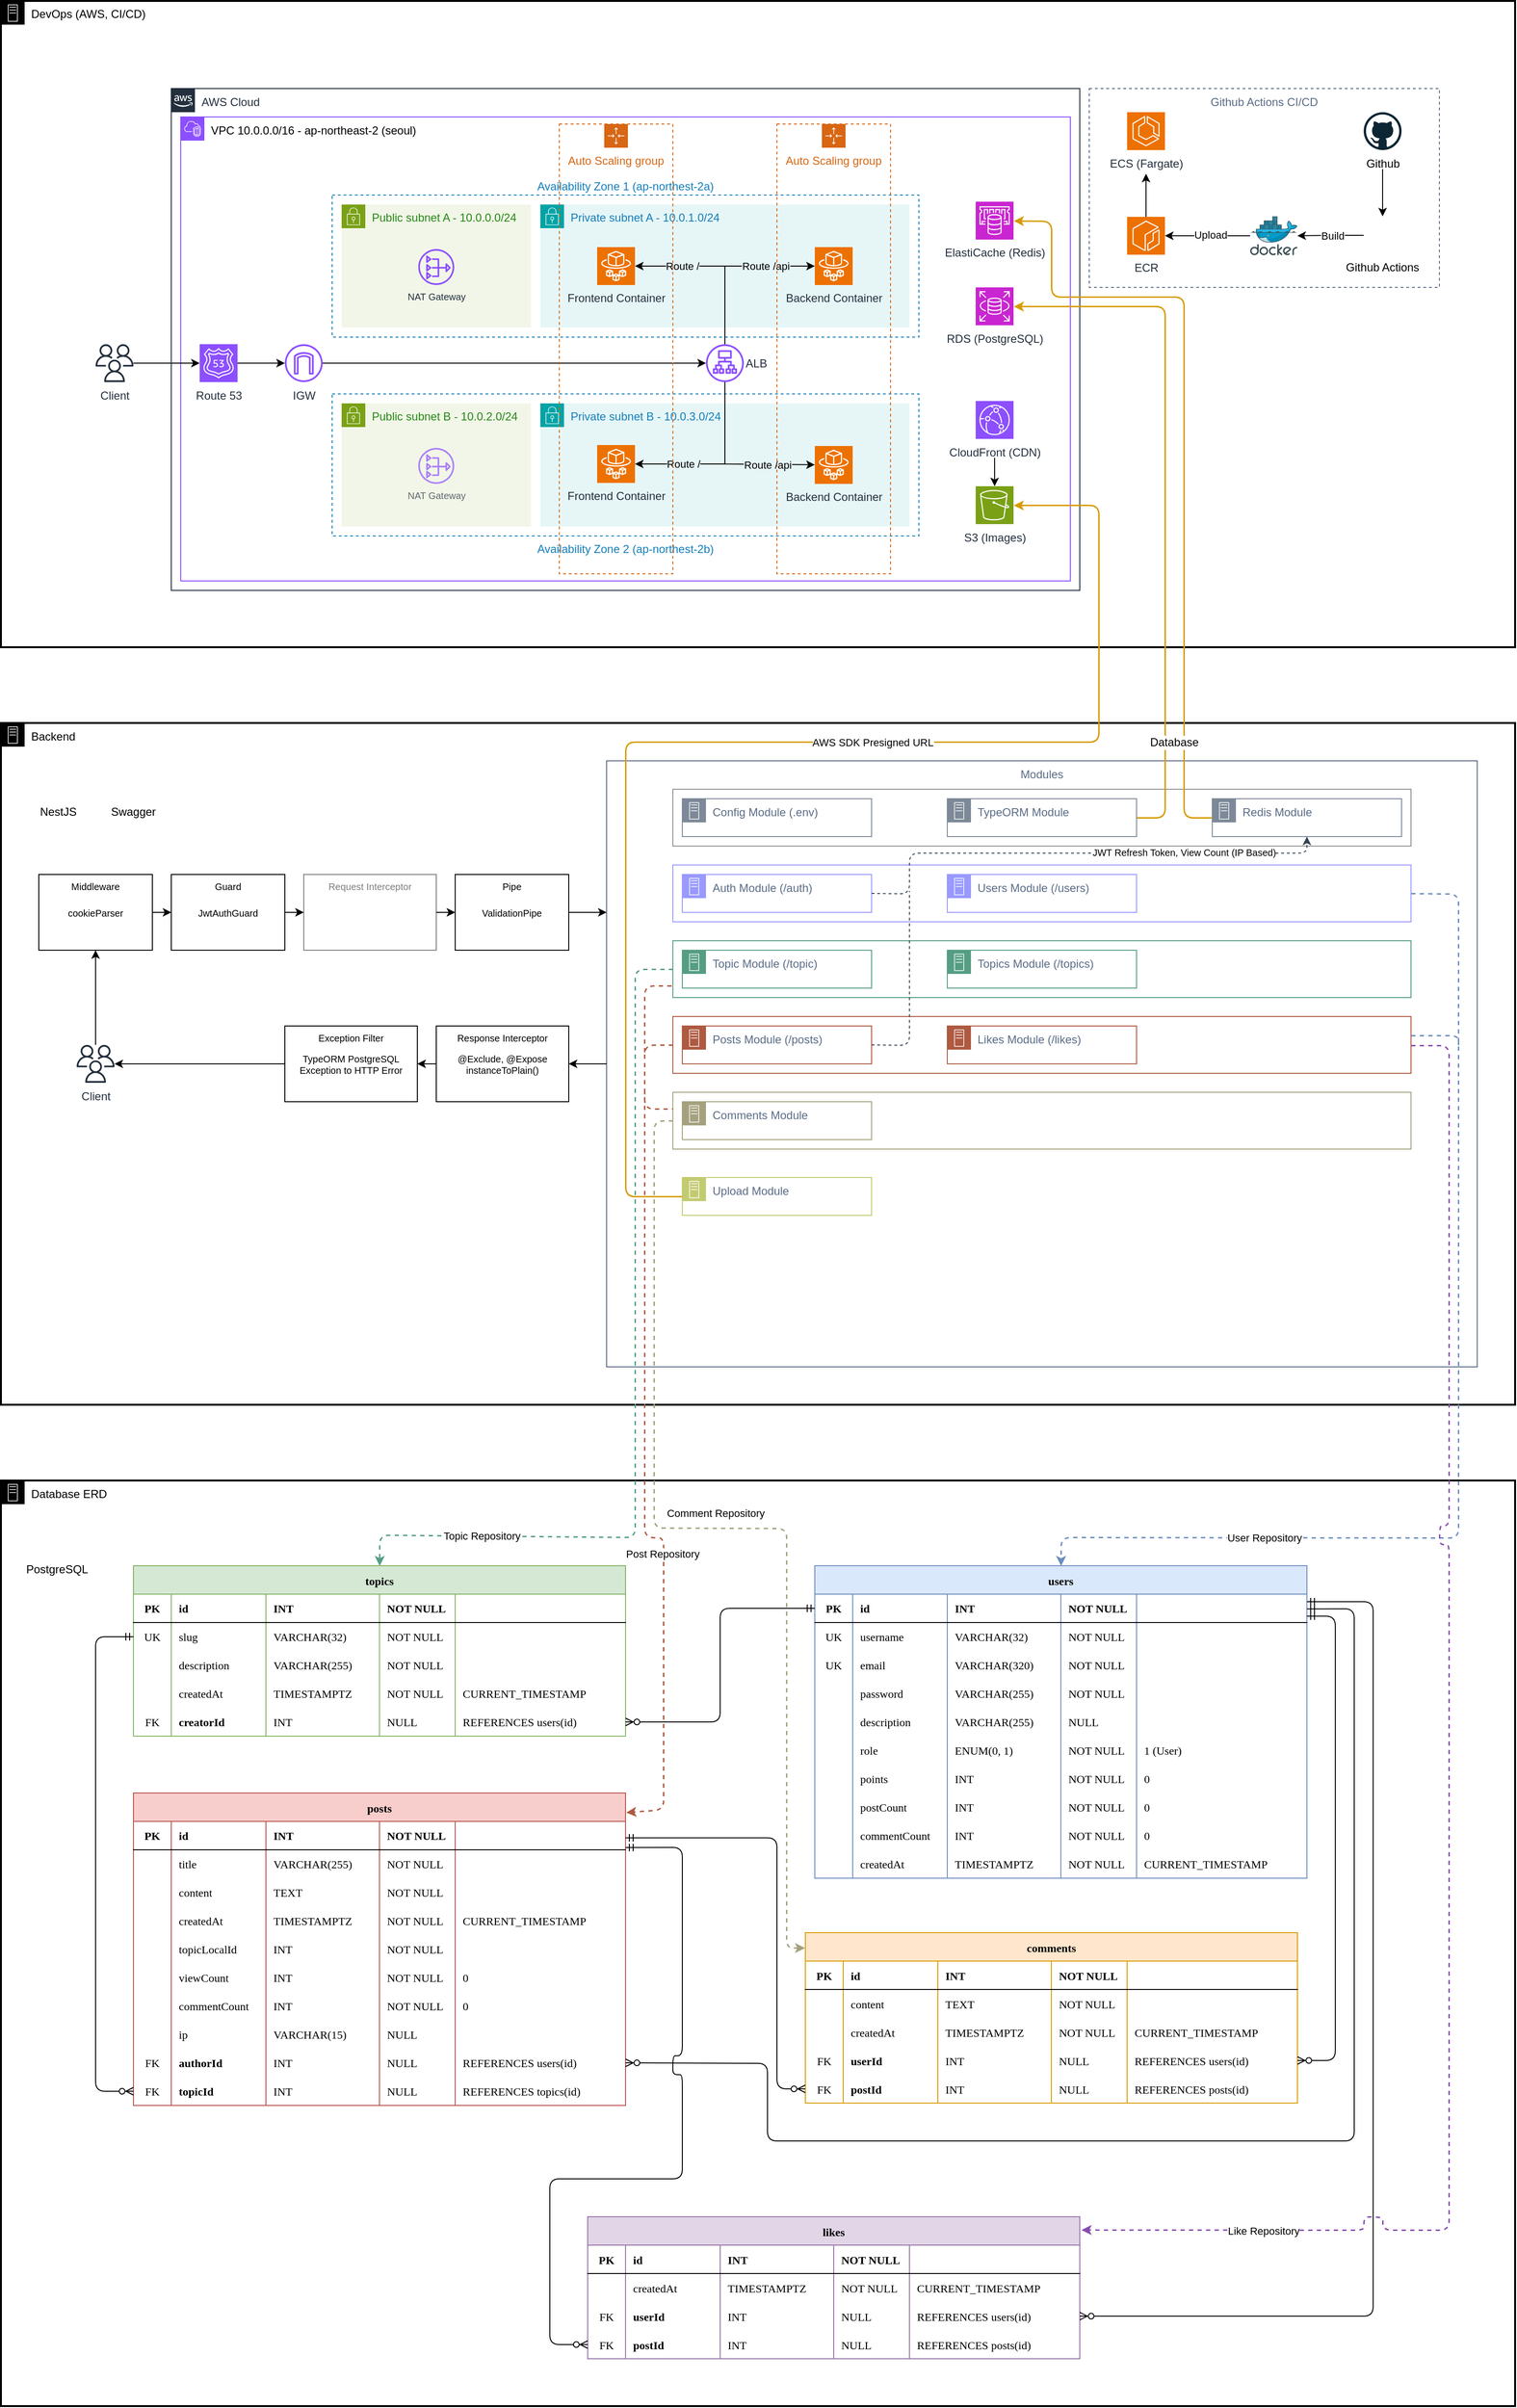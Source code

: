 <mxfile version="27.0.9">
  <diagram name="페이지-1" id="HeLJ8z-ihjbbx8HL-2YR">
    <mxGraphModel dx="2852" dy="1718" grid="1" gridSize="10" guides="1" tooltips="1" connect="1" arrows="1" fold="1" page="1" pageScale="1" pageWidth="3300" pageHeight="4681" math="0" shadow="0">
      <root>
        <mxCell id="0" />
        <mxCell id="1" parent="0" />
        <mxCell id="itcXOkuhVqPN7WuCLbZP-383" value="Modules" style="fillColor=none;strokeColor=#5A6C86;verticalAlign=top;fontStyle=0;fontColor=#5A6C86;whiteSpace=wrap;html=1;movable=0;resizable=0;rotatable=0;deletable=0;editable=0;locked=1;connectable=0;" parent="1" vertex="1">
          <mxGeometry x="660" y="822.5" width="920" height="640" as="geometry" />
        </mxCell>
        <mxCell id="itcXOkuhVqPN7WuCLbZP-423" value="" style="fillColor=none;strokeColor=light-dark(#909090,#9577A3);verticalAlign=top;fontStyle=0;whiteSpace=wrap;html=1;fontColor=none;noLabel=1;" parent="1" vertex="1">
          <mxGeometry x="730" y="852.5" width="780" height="60" as="geometry" />
        </mxCell>
        <mxCell id="itcXOkuhVqPN7WuCLbZP-421" value="" style="fillColor=none;strokeColor=light-dark(#A4A27E,#9577A3);verticalAlign=top;fontStyle=0;whiteSpace=wrap;html=1;fontColor=none;noLabel=1;" parent="1" vertex="1">
          <mxGeometry x="730" y="1172.5" width="780" height="60" as="geometry" />
        </mxCell>
        <mxCell id="itcXOkuhVqPN7WuCLbZP-420" value="" style="fillColor=none;strokeColor=light-dark(#AE5A41,#9577A3);verticalAlign=top;fontStyle=0;whiteSpace=wrap;html=1;fontColor=none;noLabel=1;" parent="1" vertex="1">
          <mxGeometry x="730" y="1092.5" width="780" height="60" as="geometry" />
        </mxCell>
        <mxCell id="itcXOkuhVqPN7WuCLbZP-419" value="" style="fillColor=none;strokeColor=light-dark(#9a99ff, #9577a3);verticalAlign=top;fontStyle=0;whiteSpace=wrap;html=1;fontColor=none;noLabel=1;" parent="1" vertex="1">
          <mxGeometry x="730" y="932.5" width="780" height="60" as="geometry" />
        </mxCell>
        <mxCell id="itcXOkuhVqPN7WuCLbZP-204" value="Backend" style="points=[[0,0],[0.25,0],[0.5,0],[0.75,0],[1,0],[1,0.25],[1,0.5],[1,0.75],[1,1],[0.75,1],[0.5,1],[0.25,1],[0,1],[0,0.75],[0,0.5],[0,0.25]];outlineConnect=0;gradientColor=none;html=1;whiteSpace=wrap;fontSize=12;fontStyle=0;container=0;pointerEvents=0;collapsible=0;recursiveResize=0;shape=mxgraph.aws4.group;grIcon=mxgraph.aws4.group_on_premise;strokeColor=#000000;fillColor=none;verticalAlign=top;align=left;spacingLeft=30;fontColor=#000000;dashed=0;strokeWidth=2;" parent="1" vertex="1">
          <mxGeometry x="20" y="782.5" width="1600" height="720" as="geometry" />
        </mxCell>
        <mxCell id="itcXOkuhVqPN7WuCLbZP-202" value="DevOps (AWS, CI/CD)" style="points=[[0,0],[0.25,0],[0.5,0],[0.75,0],[1,0],[1,0.25],[1,0.5],[1,0.75],[1,1],[0.75,1],[0.5,1],[0.25,1],[0,1],[0,0.75],[0,0.5],[0,0.25]];outlineConnect=0;gradientColor=none;html=1;whiteSpace=wrap;fontSize=12;fontStyle=0;container=1;pointerEvents=0;collapsible=0;recursiveResize=0;shape=mxgraph.aws4.group;grIcon=mxgraph.aws4.group_on_premise;strokeColor=#000000;fillColor=none;verticalAlign=top;align=left;spacingLeft=30;fontColor=#000000;dashed=0;strokeWidth=2;" parent="1" vertex="1">
          <mxGeometry x="20" y="20" width="1600" height="682.5" as="geometry" />
        </mxCell>
        <mxCell id="itcXOkuhVqPN7WuCLbZP-203" value="Database ERD" style="points=[[0,0],[0.25,0],[0.5,0],[0.75,0],[1,0],[1,0.25],[1,0.5],[1,0.75],[1,1],[0.75,1],[0.5,1],[0.25,1],[0,1],[0,0.75],[0,0.5],[0,0.25]];outlineConnect=0;gradientColor=none;html=1;whiteSpace=wrap;fontSize=12;fontStyle=0;container=0;pointerEvents=0;collapsible=0;recursiveResize=0;shape=mxgraph.aws4.group;grIcon=mxgraph.aws4.group_on_premise;strokeColor=#000000;fillColor=none;verticalAlign=top;align=left;spacingLeft=30;fontColor=#000000;dashed=0;movable=0;resizable=0;rotatable=0;deletable=0;editable=0;locked=1;connectable=0;strokeWidth=2;" parent="1" vertex="1">
          <mxGeometry x="20" y="1582.5" width="1600" height="977.5" as="geometry" />
        </mxCell>
        <mxCell id="itcXOkuhVqPN7WuCLbZP-1" value="Github Actions CI/CD" style="fillColor=none;strokeColor=#5A6C86;dashed=1;verticalAlign=top;fontStyle=0;fontColor=#5A6C86;whiteSpace=wrap;html=1;movable=1;resizable=1;rotatable=1;deletable=1;editable=1;locked=0;connectable=1;" parent="1" vertex="1">
          <mxGeometry x="1170" y="112.5" width="370" height="210" as="geometry" />
        </mxCell>
        <mxCell id="itcXOkuhVqPN7WuCLbZP-2" value="&lt;span&gt;&lt;font style=&quot;color: rgb(0, 0, 0);&quot;&gt;VPC 10.0.0.0/16 -&amp;nbsp;&lt;/font&gt;&lt;/span&gt;&lt;font color=&quot;#000000&quot;&gt;ap-northeast-2 (seoul)&lt;/font&gt;" style="points=[[0,0],[0.25,0],[0.5,0],[0.75,0],[1,0],[1,0.25],[1,0.5],[1,0.75],[1,1],[0.75,1],[0.5,1],[0.25,1],[0,1],[0,0.75],[0,0.5],[0,0.25]];outlineConnect=0;gradientColor=none;html=1;whiteSpace=wrap;fontSize=12;fontStyle=0;container=0;pointerEvents=0;collapsible=0;recursiveResize=0;shape=mxgraph.aws4.group;grIcon=mxgraph.aws4.group_vpc2;strokeColor=#8C4FFF;fillColor=none;verticalAlign=top;align=left;spacingLeft=30;fontColor=#AAB7B8;dashed=0;" parent="1" vertex="1">
          <mxGeometry x="210" y="142.5" width="940" height="490" as="geometry" />
        </mxCell>
        <mxCell id="itcXOkuhVqPN7WuCLbZP-3" style="edgeStyle=orthogonalEdgeStyle;rounded=0;orthogonalLoop=1;jettySize=auto;html=1;" parent="1" source="itcXOkuhVqPN7WuCLbZP-4" target="itcXOkuhVqPN7WuCLbZP-46" edge="1">
          <mxGeometry relative="1" as="geometry" />
        </mxCell>
        <mxCell id="itcXOkuhVqPN7WuCLbZP-4" value="Client" style="sketch=0;outlineConnect=0;fontColor=#232F3E;gradientColor=none;fillColor=#232F3D;strokeColor=none;dashed=0;verticalLabelPosition=bottom;verticalAlign=top;align=center;html=1;fontSize=12;fontStyle=0;aspect=fixed;pointerEvents=1;shape=mxgraph.aws4.users;" parent="1" vertex="1">
          <mxGeometry x="120" y="382.5" width="40" height="40" as="geometry" />
        </mxCell>
        <mxCell id="itcXOkuhVqPN7WuCLbZP-5" value="AWS Cloud" style="points=[[0,0],[0.25,0],[0.5,0],[0.75,0],[1,0],[1,0.25],[1,0.5],[1,0.75],[1,1],[0.75,1],[0.5,1],[0.25,1],[0,1],[0,0.75],[0,0.5],[0,0.25]];outlineConnect=0;gradientColor=none;html=1;whiteSpace=wrap;fontSize=12;fontStyle=0;container=0;pointerEvents=0;collapsible=0;recursiveResize=0;shape=mxgraph.aws4.group;grIcon=mxgraph.aws4.group_aws_cloud_alt;strokeColor=#232F3E;fillColor=none;verticalAlign=top;align=left;spacingLeft=30;fontColor=#232F3E;dashed=0;" parent="1" vertex="1">
          <mxGeometry x="200" y="112.5" width="960" height="530" as="geometry" />
        </mxCell>
        <mxCell id="itcXOkuhVqPN7WuCLbZP-6" value="Availability Zone 1 (ap-northest-2a)" style="fillColor=none;strokeColor=#147EBA;dashed=1;verticalAlign=bottom;fontStyle=0;fontColor=#147EBA;whiteSpace=wrap;html=1;labelPosition=center;verticalLabelPosition=top;align=center;movable=1;resizable=1;rotatable=1;deletable=1;editable=1;locked=0;connectable=1;labelBackgroundColor=default;" parent="1" vertex="1">
          <mxGeometry x="370" y="225" width="620" height="150" as="geometry" />
        </mxCell>
        <mxCell id="itcXOkuhVqPN7WuCLbZP-7" value="Public subnet A - 10.0.0.0/24" style="points=[[0,0],[0.25,0],[0.5,0],[0.75,0],[1,0],[1,0.25],[1,0.5],[1,0.75],[1,1],[0.75,1],[0.5,1],[0.25,1],[0,1],[0,0.75],[0,0.5],[0,0.25]];outlineConnect=0;gradientColor=none;html=1;whiteSpace=wrap;fontSize=12;fontStyle=0;container=1;pointerEvents=0;collapsible=0;recursiveResize=0;shape=mxgraph.aws4.group;grIcon=mxgraph.aws4.group_security_group;grStroke=0;strokeColor=#7AA116;fillColor=#F2F6E8;verticalAlign=top;align=left;spacingLeft=30;fontColor=#248814;dashed=0;" parent="1" vertex="1">
          <mxGeometry x="380" y="235" width="200" height="130" as="geometry" />
        </mxCell>
        <mxCell id="itcXOkuhVqPN7WuCLbZP-8" value="NAT Gateway" style="sketch=0;outlineConnect=0;fontColor=#232F3E;gradientColor=none;fillColor=#8C4FFF;strokeColor=none;dashed=0;verticalLabelPosition=bottom;verticalAlign=top;align=center;html=1;fontSize=10;fontStyle=0;aspect=fixed;pointerEvents=1;shape=mxgraph.aws4.nat_gateway;" parent="itcXOkuhVqPN7WuCLbZP-7" vertex="1">
          <mxGeometry x="81" y="47" width="38" height="38" as="geometry" />
        </mxCell>
        <mxCell id="itcXOkuhVqPN7WuCLbZP-9" value="Private subnet A - 10.0.1.0/24" style="points=[[0,0],[0.25,0],[0.5,0],[0.75,0],[1,0],[1,0.25],[1,0.5],[1,0.75],[1,1],[0.75,1],[0.5,1],[0.25,1],[0,1],[0,0.75],[0,0.5],[0,0.25]];outlineConnect=0;gradientColor=none;html=1;whiteSpace=wrap;fontSize=12;fontStyle=0;container=1;pointerEvents=0;collapsible=0;recursiveResize=0;shape=mxgraph.aws4.group;grIcon=mxgraph.aws4.group_security_group;grStroke=0;strokeColor=#00A4A6;fillColor=#E6F6F7;verticalAlign=top;align=left;spacingLeft=30;fontColor=#147EBA;dashed=0;" parent="1" vertex="1">
          <mxGeometry x="590" y="235" width="390" height="130" as="geometry" />
        </mxCell>
        <mxCell id="itcXOkuhVqPN7WuCLbZP-10" value="Frontend Container" style="sketch=0;points=[[0,0,0],[0.25,0,0],[0.5,0,0],[0.75,0,0],[1,0,0],[0,1,0],[0.25,1,0],[0.5,1,0],[0.75,1,0],[1,1,0],[0,0.25,0],[0,0.5,0],[0,0.75,0],[1,0.25,0],[1,0.5,0],[1,0.75,0]];outlineConnect=0;fontColor=#232F3E;fillColor=#ED7100;strokeColor=#ffffff;dashed=0;verticalLabelPosition=bottom;verticalAlign=top;align=center;html=1;fontSize=12;fontStyle=0;aspect=fixed;shape=mxgraph.aws4.resourceIcon;resIcon=mxgraph.aws4.fargate;" parent="itcXOkuhVqPN7WuCLbZP-9" vertex="1">
          <mxGeometry x="60" y="45" width="40" height="40" as="geometry" />
        </mxCell>
        <mxCell id="itcXOkuhVqPN7WuCLbZP-11" value="Backend Container" style="sketch=0;points=[[0,0,0],[0.25,0,0],[0.5,0,0],[0.75,0,0],[1,0,0],[0,1,0],[0.25,1,0],[0.5,1,0],[0.75,1,0],[1,1,0],[0,0.25,0],[0,0.5,0],[0,0.75,0],[1,0.25,0],[1,0.5,0],[1,0.75,0]];outlineConnect=0;fontColor=#232F3E;fillColor=#ED7100;strokeColor=#ffffff;dashed=0;verticalLabelPosition=bottom;verticalAlign=top;align=center;html=1;fontSize=12;fontStyle=0;aspect=fixed;shape=mxgraph.aws4.resourceIcon;resIcon=mxgraph.aws4.fargate;" parent="itcXOkuhVqPN7WuCLbZP-9" vertex="1">
          <mxGeometry x="290" y="45" width="40" height="40" as="geometry" />
        </mxCell>
        <mxCell id="itcXOkuhVqPN7WuCLbZP-12" value="ALB" style="sketch=0;outlineConnect=0;fontColor=#232F3E;gradientColor=none;fillColor=#8C4FFF;strokeColor=none;dashed=0;verticalLabelPosition=middle;verticalAlign=middle;align=left;html=1;fontSize=12;fontStyle=0;aspect=fixed;pointerEvents=1;shape=mxgraph.aws4.application_load_balancer;labelPosition=right;" parent="1" vertex="1">
          <mxGeometry x="765" y="382.5" width="40" height="40" as="geometry" />
        </mxCell>
        <mxCell id="itcXOkuhVqPN7WuCLbZP-13" value="Availability Zone 2&lt;span style=&quot;background-color: rgb(255, 255, 255);&quot;&gt;&amp;nbsp;(ap-northest-2b)&lt;/span&gt;" style="fillColor=none;strokeColor=#147EBA;dashed=1;verticalAlign=top;fontStyle=0;fontColor=#147EBA;whiteSpace=wrap;html=1;labelPosition=center;verticalLabelPosition=bottom;align=center;movable=1;resizable=1;rotatable=1;deletable=1;editable=1;locked=0;connectable=1;" parent="1" vertex="1">
          <mxGeometry x="370" y="435" width="620" height="150" as="geometry" />
        </mxCell>
        <mxCell id="itcXOkuhVqPN7WuCLbZP-14" value="Public subnet B - 10.0.2.0/24" style="points=[[0,0],[0.25,0],[0.5,0],[0.75,0],[1,0],[1,0.25],[1,0.5],[1,0.75],[1,1],[0.75,1],[0.5,1],[0.25,1],[0,1],[0,0.75],[0,0.5],[0,0.25]];outlineConnect=0;gradientColor=none;html=1;whiteSpace=wrap;fontSize=12;fontStyle=0;container=1;pointerEvents=0;collapsible=0;recursiveResize=0;shape=mxgraph.aws4.group;grIcon=mxgraph.aws4.group_security_group;grStroke=0;strokeColor=#7AA116;fillColor=#F2F6E8;verticalAlign=top;align=left;spacingLeft=30;fontColor=#248814;dashed=0;" parent="1" vertex="1">
          <mxGeometry x="380" y="445" width="200" height="130" as="geometry" />
        </mxCell>
        <mxCell id="itcXOkuhVqPN7WuCLbZP-15" value="NAT Gateway" style="sketch=0;outlineConnect=0;fontColor=#232F3E;gradientColor=none;fillColor=#8C4FFF;strokeColor=none;dashed=0;verticalLabelPosition=bottom;verticalAlign=top;align=center;html=1;fontSize=10;fontStyle=0;aspect=fixed;pointerEvents=1;shape=mxgraph.aws4.nat_gateway;opacity=70;textOpacity=70;" parent="itcXOkuhVqPN7WuCLbZP-14" vertex="1">
          <mxGeometry x="81" y="47" width="38" height="38" as="geometry" />
        </mxCell>
        <mxCell id="itcXOkuhVqPN7WuCLbZP-16" value="Private subnet B - 10.0.3.0/24" style="points=[[0,0],[0.25,0],[0.5,0],[0.75,0],[1,0],[1,0.25],[1,0.5],[1,0.75],[1,1],[0.75,1],[0.5,1],[0.25,1],[0,1],[0,0.75],[0,0.5],[0,0.25]];outlineConnect=0;gradientColor=none;html=1;whiteSpace=wrap;fontSize=12;fontStyle=0;container=1;pointerEvents=0;collapsible=0;recursiveResize=0;shape=mxgraph.aws4.group;grIcon=mxgraph.aws4.group_security_group;grStroke=0;strokeColor=#00A4A6;fillColor=#E6F6F7;verticalAlign=top;align=left;spacingLeft=30;fontColor=#147EBA;dashed=0;" parent="1" vertex="1">
          <mxGeometry x="590" y="445" width="390" height="130" as="geometry" />
        </mxCell>
        <mxCell id="itcXOkuhVqPN7WuCLbZP-17" value="Frontend Container" style="sketch=0;points=[[0,0,0],[0.25,0,0],[0.5,0,0],[0.75,0,0],[1,0,0],[0,1,0],[0.25,1,0],[0.5,1,0],[0.75,1,0],[1,1,0],[0,0.25,0],[0,0.5,0],[0,0.75,0],[1,0.25,0],[1,0.5,0],[1,0.75,0]];outlineConnect=0;fontColor=#232F3E;fillColor=#ED7100;strokeColor=#ffffff;dashed=0;verticalLabelPosition=bottom;verticalAlign=top;align=center;html=1;fontSize=12;fontStyle=0;aspect=fixed;shape=mxgraph.aws4.resourceIcon;resIcon=mxgraph.aws4.fargate;" parent="itcXOkuhVqPN7WuCLbZP-16" vertex="1">
          <mxGeometry x="60" y="44" width="40" height="40" as="geometry" />
        </mxCell>
        <mxCell id="itcXOkuhVqPN7WuCLbZP-18" value="Backend Container" style="sketch=0;points=[[0,0,0],[0.25,0,0],[0.5,0,0],[0.75,0,0],[1,0,0],[0,1,0],[0.25,1,0],[0.5,1,0],[0.75,1,0],[1,1,0],[0,0.25,0],[0,0.5,0],[0,0.75,0],[1,0.25,0],[1,0.5,0],[1,0.75,0]];outlineConnect=0;fontColor=#232F3E;fillColor=#ED7100;strokeColor=#ffffff;dashed=0;verticalLabelPosition=bottom;verticalAlign=top;align=center;html=1;fontSize=12;fontStyle=0;aspect=fixed;shape=mxgraph.aws4.resourceIcon;resIcon=mxgraph.aws4.fargate;" parent="itcXOkuhVqPN7WuCLbZP-16" vertex="1">
          <mxGeometry x="290" y="45" width="40" height="40" as="geometry" />
        </mxCell>
        <mxCell id="itcXOkuhVqPN7WuCLbZP-19" value="" style="endArrow=classic;html=1;rounded=0;" parent="1" source="itcXOkuhVqPN7WuCLbZP-12" target="itcXOkuhVqPN7WuCLbZP-10" edge="1">
          <mxGeometry width="50" height="50" relative="1" as="geometry">
            <mxPoint x="740" y="335" as="sourcePoint" />
            <mxPoint x="790" y="285" as="targetPoint" />
            <Array as="points">
              <mxPoint x="785" y="300" />
            </Array>
          </mxGeometry>
        </mxCell>
        <mxCell id="itcXOkuhVqPN7WuCLbZP-20" value="Route /" style="edgeLabel;html=1;align=center;verticalAlign=middle;resizable=0;points=[];labelBackgroundColor=light-dark(#e6f5f7, #ededed);" parent="itcXOkuhVqPN7WuCLbZP-19" vertex="1" connectable="0">
          <mxGeometry x="0.467" y="1" relative="1" as="geometry">
            <mxPoint x="2" y="-1" as="offset" />
          </mxGeometry>
        </mxCell>
        <mxCell id="itcXOkuhVqPN7WuCLbZP-21" value="" style="endArrow=classic;html=1;rounded=0;labelBackgroundColor=default;" parent="1" source="itcXOkuhVqPN7WuCLbZP-12" target="itcXOkuhVqPN7WuCLbZP-11" edge="1">
          <mxGeometry width="50" height="50" relative="1" as="geometry">
            <mxPoint x="835" y="430" as="sourcePoint" />
            <mxPoint x="770" y="345" as="targetPoint" />
            <Array as="points">
              <mxPoint x="785" y="300" />
            </Array>
          </mxGeometry>
        </mxCell>
        <mxCell id="itcXOkuhVqPN7WuCLbZP-22" value="Route /api" style="edgeLabel;html=1;align=center;verticalAlign=middle;resizable=0;points=[];labelBackgroundColor=light-dark(#e6f5f7, #ededed);" parent="itcXOkuhVqPN7WuCLbZP-21" vertex="1" connectable="0">
          <mxGeometry x="0.314" relative="1" as="geometry">
            <mxPoint x="9" as="offset" />
          </mxGeometry>
        </mxCell>
        <mxCell id="itcXOkuhVqPN7WuCLbZP-23" value="" style="endArrow=classic;html=1;rounded=0;" parent="1" source="itcXOkuhVqPN7WuCLbZP-12" target="itcXOkuhVqPN7WuCLbZP-17" edge="1">
          <mxGeometry width="50" height="50" relative="1" as="geometry">
            <mxPoint x="845" y="510" as="sourcePoint" />
            <mxPoint x="780" y="425" as="targetPoint" />
            <Array as="points">
              <mxPoint x="785" y="509" />
            </Array>
          </mxGeometry>
        </mxCell>
        <mxCell id="itcXOkuhVqPN7WuCLbZP-24" value="Route /" style="edgeLabel;html=1;align=center;verticalAlign=middle;resizable=0;points=[];labelBackgroundColor=light-dark(#e6f5f7, #ededed);" parent="itcXOkuhVqPN7WuCLbZP-23" vertex="1" connectable="0">
          <mxGeometry x="0.529" relative="1" as="geometry">
            <mxPoint x="8" as="offset" />
          </mxGeometry>
        </mxCell>
        <mxCell id="itcXOkuhVqPN7WuCLbZP-25" value="" style="endArrow=classic;html=1;rounded=0;" parent="1" source="itcXOkuhVqPN7WuCLbZP-12" target="itcXOkuhVqPN7WuCLbZP-18" edge="1">
          <mxGeometry width="50" height="50" relative="1" as="geometry">
            <mxPoint x="845" y="510" as="sourcePoint" />
            <mxPoint x="910" y="425" as="targetPoint" />
            <Array as="points">
              <mxPoint x="785" y="509" />
            </Array>
          </mxGeometry>
        </mxCell>
        <mxCell id="itcXOkuhVqPN7WuCLbZP-26" value="Route /api" style="edgeLabel;html=1;align=center;verticalAlign=middle;resizable=0;points=[];labelBackgroundColor=light-dark(#e6f5f7, #ededed);" parent="itcXOkuhVqPN7WuCLbZP-25" vertex="1" connectable="0">
          <mxGeometry x="0.303" y="-1" relative="1" as="geometry">
            <mxPoint x="13" y="-1" as="offset" />
          </mxGeometry>
        </mxCell>
        <mxCell id="itcXOkuhVqPN7WuCLbZP-27" style="edgeStyle=orthogonalEdgeStyle;rounded=0;orthogonalLoop=1;jettySize=auto;html=1;" parent="1" source="itcXOkuhVqPN7WuCLbZP-28" target="itcXOkuhVqPN7WuCLbZP-12" edge="1">
          <mxGeometry relative="1" as="geometry" />
        </mxCell>
        <mxCell id="itcXOkuhVqPN7WuCLbZP-28" value="IGW" style="sketch=0;outlineConnect=0;fontColor=#232F3E;gradientColor=none;fillColor=#8C4FFF;strokeColor=none;dashed=0;verticalLabelPosition=bottom;verticalAlign=top;align=center;html=1;fontSize=12;fontStyle=0;aspect=fixed;pointerEvents=1;shape=mxgraph.aws4.internet_gateway;" parent="1" vertex="1">
          <mxGeometry x="320" y="382.5" width="40" height="40" as="geometry" />
        </mxCell>
        <mxCell id="itcXOkuhVqPN7WuCLbZP-29" value="ECR" style="sketch=0;points=[[0,0,0],[0.25,0,0],[0.5,0,0],[0.75,0,0],[1,0,0],[0,1,0],[0.25,1,0],[0.5,1,0],[0.75,1,0],[1,1,0],[0,0.25,0],[0,0.5,0],[0,0.75,0],[1,0.25,0],[1,0.5,0],[1,0.75,0]];outlineConnect=0;fontColor=#232F3E;fillColor=#ED7100;strokeColor=#ffffff;dashed=0;verticalLabelPosition=bottom;verticalAlign=top;align=center;html=1;fontSize=12;fontStyle=0;aspect=fixed;shape=mxgraph.aws4.resourceIcon;resIcon=mxgraph.aws4.ecr;" parent="1" vertex="1">
          <mxGeometry x="1210" y="248" width="40" height="40" as="geometry" />
        </mxCell>
        <mxCell id="itcXOkuhVqPN7WuCLbZP-30" style="edgeStyle=orthogonalEdgeStyle;rounded=0;orthogonalLoop=1;jettySize=auto;html=1;startArrow=classic;startFill=1;endArrow=none;" parent="1" target="itcXOkuhVqPN7WuCLbZP-29" edge="1">
          <mxGeometry relative="1" as="geometry">
            <mxPoint x="1230" y="202.5" as="sourcePoint" />
            <Array as="points">
              <mxPoint x="1230" y="222.5" />
              <mxPoint x="1230" y="222.5" />
            </Array>
          </mxGeometry>
        </mxCell>
        <mxCell id="itcXOkuhVqPN7WuCLbZP-31" value="ECS (Fargate)" style="sketch=0;points=[[0,0,0],[0.25,0,0],[0.5,0,0],[0.75,0,0],[1,0,0],[0,1,0],[0.25,1,0],[0.5,1,0],[0.75,1,0],[1,1,0],[0,0.25,0],[0,0.5,0],[0,0.75,0],[1,0.25,0],[1,0.5,0],[1,0.75,0]];outlineConnect=0;fontColor=#232F3E;fillColor=#ED7100;strokeColor=#ffffff;dashed=0;verticalLabelPosition=bottom;verticalAlign=top;align=center;html=1;fontSize=12;fontStyle=0;aspect=fixed;shape=mxgraph.aws4.resourceIcon;resIcon=mxgraph.aws4.ecs;" parent="1" vertex="1">
          <mxGeometry x="1210" y="137.5" width="40" height="40" as="geometry" />
        </mxCell>
        <mxCell id="itcXOkuhVqPN7WuCLbZP-32" style="edgeStyle=orthogonalEdgeStyle;rounded=0;orthogonalLoop=1;jettySize=auto;html=1;" parent="1" target="itcXOkuhVqPN7WuCLbZP-36" edge="1">
          <mxGeometry relative="1" as="geometry">
            <mxPoint x="1480" y="197.5" as="sourcePoint" />
            <Array as="points">
              <mxPoint x="1480" y="207.5" />
              <mxPoint x="1480" y="207.5" />
            </Array>
          </mxGeometry>
        </mxCell>
        <mxCell id="itcXOkuhVqPN7WuCLbZP-33" value="Github" style="dashed=0;outlineConnect=0;html=1;align=center;labelPosition=center;verticalLabelPosition=bottom;verticalAlign=top;shape=mxgraph.weblogos.github" parent="1" vertex="1">
          <mxGeometry x="1460" y="137.5" width="40" height="40" as="geometry" />
        </mxCell>
        <mxCell id="itcXOkuhVqPN7WuCLbZP-34" style="edgeStyle=orthogonalEdgeStyle;rounded=0;orthogonalLoop=1;jettySize=auto;html=1;" parent="1" source="itcXOkuhVqPN7WuCLbZP-36" target="itcXOkuhVqPN7WuCLbZP-39" edge="1">
          <mxGeometry relative="1" as="geometry" />
        </mxCell>
        <mxCell id="itcXOkuhVqPN7WuCLbZP-35" value="Build" style="edgeLabel;html=1;align=center;verticalAlign=middle;resizable=0;points=[];" parent="itcXOkuhVqPN7WuCLbZP-34" vertex="1" connectable="0">
          <mxGeometry x="-0.173" relative="1" as="geometry">
            <mxPoint x="-4" as="offset" />
          </mxGeometry>
        </mxCell>
        <mxCell id="itcXOkuhVqPN7WuCLbZP-36" value="Github Actions" style="shape=image;verticalLabelPosition=bottom;labelBackgroundColor=default;verticalAlign=top;aspect=fixed;imageAspect=0;image=https://miro.medium.com/v2/resize:fit:400/1*txwKGJOoQ2W0ka_9htbu0Q.png;" parent="1" vertex="1">
          <mxGeometry x="1460" y="247.5" width="40" height="40" as="geometry" />
        </mxCell>
        <mxCell id="itcXOkuhVqPN7WuCLbZP-37" style="edgeStyle=orthogonalEdgeStyle;rounded=0;orthogonalLoop=1;jettySize=auto;html=1;" parent="1" source="itcXOkuhVqPN7WuCLbZP-39" target="itcXOkuhVqPN7WuCLbZP-29" edge="1">
          <mxGeometry relative="1" as="geometry" />
        </mxCell>
        <mxCell id="itcXOkuhVqPN7WuCLbZP-38" value="Upload" style="edgeLabel;html=1;align=center;verticalAlign=middle;resizable=0;points=[];" parent="itcXOkuhVqPN7WuCLbZP-37" vertex="1" connectable="0">
          <mxGeometry x="0.114" relative="1" as="geometry">
            <mxPoint x="8" y="-1" as="offset" />
          </mxGeometry>
        </mxCell>
        <mxCell id="itcXOkuhVqPN7WuCLbZP-39" value="" style="image;sketch=0;aspect=fixed;html=1;points=[];align=center;fontSize=12;image=img/lib/mscae/Docker.svg;" parent="1" vertex="1">
          <mxGeometry x="1340" y="247.5" width="50" height="41" as="geometry" />
        </mxCell>
        <mxCell id="itcXOkuhVqPN7WuCLbZP-40" value="Auto Scaling group" style="points=[[0,0],[0.25,0],[0.5,0],[0.75,0],[1,0],[1,0.25],[1,0.5],[1,0.75],[1,1],[0.75,1],[0.5,1],[0.25,1],[0,1],[0,0.75],[0,0.5],[0,0.25]];outlineConnect=0;gradientColor=none;html=1;whiteSpace=wrap;fontSize=12;fontStyle=0;container=1;pointerEvents=0;collapsible=0;recursiveResize=0;shape=mxgraph.aws4.groupCenter;grIcon=mxgraph.aws4.group_auto_scaling_group;grStroke=1;strokeColor=#D86613;fillColor=none;verticalAlign=top;align=center;fontColor=#D86613;dashed=1;spacingTop=25;" parent="1" vertex="1">
          <mxGeometry x="610" y="150" width="120" height="475" as="geometry" />
        </mxCell>
        <mxCell id="itcXOkuhVqPN7WuCLbZP-41" value="Auto Scaling group" style="points=[[0,0],[0.25,0],[0.5,0],[0.75,0],[1,0],[1,0.25],[1,0.5],[1,0.75],[1,1],[0.75,1],[0.5,1],[0.25,1],[0,1],[0,0.75],[0,0.5],[0,0.25]];outlineConnect=0;gradientColor=none;html=1;whiteSpace=wrap;fontSize=12;fontStyle=0;container=1;pointerEvents=0;collapsible=0;recursiveResize=0;shape=mxgraph.aws4.groupCenter;grIcon=mxgraph.aws4.group_auto_scaling_group;grStroke=1;strokeColor=#D86613;fillColor=none;verticalAlign=top;align=center;fontColor=#D86613;dashed=1;spacingTop=25;" parent="1" vertex="1">
          <mxGeometry x="840" y="150" width="120" height="475" as="geometry" />
        </mxCell>
        <mxCell id="itcXOkuhVqPN7WuCLbZP-42" value="CloudFront (CDN)" style="sketch=0;points=[[0,0,0],[0.25,0,0],[0.5,0,0],[0.75,0,0],[1,0,0],[0,1,0],[0.25,1,0],[0.5,1,0],[0.75,1,0],[1,1,0],[0,0.25,0],[0,0.5,0],[0,0.75,0],[1,0.25,0],[1,0.5,0],[1,0.75,0]];outlineConnect=0;fontColor=#232F3E;fillColor=#8C4FFF;strokeColor=#ffffff;dashed=0;verticalLabelPosition=bottom;verticalAlign=top;align=center;html=1;fontSize=12;fontStyle=0;aspect=fixed;shape=mxgraph.aws4.resourceIcon;resIcon=mxgraph.aws4.cloudfront;" parent="1" vertex="1">
          <mxGeometry x="1050" y="442.5" width="40" height="40" as="geometry" />
        </mxCell>
        <mxCell id="itcXOkuhVqPN7WuCLbZP-43" value="S3 (Images)" style="sketch=0;points=[[0,0,0],[0.25,0,0],[0.5,0,0],[0.75,0,0],[1,0,0],[0,1,0],[0.25,1,0],[0.5,1,0],[0.75,1,0],[1,1,0],[0,0.25,0],[0,0.5,0],[0,0.75,0],[1,0.25,0],[1,0.5,0],[1,0.75,0]];outlineConnect=0;fontColor=#232F3E;fillColor=#7AA116;strokeColor=#ffffff;dashed=0;verticalLabelPosition=bottom;verticalAlign=top;align=center;html=1;fontSize=12;fontStyle=0;aspect=fixed;shape=mxgraph.aws4.resourceIcon;resIcon=mxgraph.aws4.s3;" parent="1" vertex="1">
          <mxGeometry x="1050" y="532.5" width="40" height="40" as="geometry" />
        </mxCell>
        <mxCell id="itcXOkuhVqPN7WuCLbZP-44" style="edgeStyle=orthogonalEdgeStyle;rounded=0;orthogonalLoop=1;jettySize=auto;html=1;entryX=0.5;entryY=0;entryDx=0;entryDy=0;entryPerimeter=0;" parent="1" target="itcXOkuhVqPN7WuCLbZP-43" edge="1">
          <mxGeometry relative="1" as="geometry">
            <mxPoint x="1070" y="502.5" as="sourcePoint" />
          </mxGeometry>
        </mxCell>
        <mxCell id="itcXOkuhVqPN7WuCLbZP-45" style="edgeStyle=orthogonalEdgeStyle;rounded=0;orthogonalLoop=1;jettySize=auto;html=1;" parent="1" source="itcXOkuhVqPN7WuCLbZP-46" target="itcXOkuhVqPN7WuCLbZP-28" edge="1">
          <mxGeometry relative="1" as="geometry" />
        </mxCell>
        <mxCell id="itcXOkuhVqPN7WuCLbZP-46" value="Route 53" style="sketch=0;points=[[0,0,0],[0.25,0,0],[0.5,0,0],[0.75,0,0],[1,0,0],[0,1,0],[0.25,1,0],[0.5,1,0],[0.75,1,0],[1,1,0],[0,0.25,0],[0,0.5,0],[0,0.75,0],[1,0.25,0],[1,0.5,0],[1,0.75,0]];outlineConnect=0;fontColor=#232F3E;fillColor=#8C4FFF;strokeColor=#ffffff;dashed=0;verticalLabelPosition=bottom;verticalAlign=top;align=center;html=1;fontSize=12;fontStyle=0;aspect=fixed;shape=mxgraph.aws4.resourceIcon;resIcon=mxgraph.aws4.route_53;" parent="1" vertex="1">
          <mxGeometry x="230" y="382.5" width="40" height="40" as="geometry" />
        </mxCell>
        <mxCell id="itcXOkuhVqPN7WuCLbZP-47" value="ElastiCache (Redis)" style="sketch=0;points=[[0,0,0],[0.25,0,0],[0.5,0,0],[0.75,0,0],[1,0,0],[0,1,0],[0.25,1,0],[0.5,1,0],[0.75,1,0],[1,1,0],[0,0.25,0],[0,0.5,0],[0,0.75,0],[1,0.25,0],[1,0.5,0],[1,0.75,0]];outlineConnect=0;fontColor=#232F3E;fillColor=#C925D1;strokeColor=#ffffff;dashed=0;verticalLabelPosition=bottom;verticalAlign=top;align=center;html=1;fontSize=12;fontStyle=0;aspect=fixed;shape=mxgraph.aws4.resourceIcon;resIcon=mxgraph.aws4.elasticache;" parent="1" vertex="1">
          <mxGeometry x="1050" y="232" width="40" height="40" as="geometry" />
        </mxCell>
        <mxCell id="itcXOkuhVqPN7WuCLbZP-48" value="RDS (PostgreSQL)" style="sketch=0;points=[[0,0,0],[0.25,0,0],[0.5,0,0],[0.75,0,0],[1,0,0],[0,1,0],[0.25,1,0],[0.5,1,0],[0.75,1,0],[1,1,0],[0,0.25,0],[0,0.5,0],[0,0.75,0],[1,0.25,0],[1,0.5,0],[1,0.75,0]];outlineConnect=0;fontColor=#232F3E;fillColor=#C925D1;strokeColor=#ffffff;dashed=0;verticalLabelPosition=bottom;verticalAlign=top;align=center;html=1;fontSize=12;fontStyle=0;aspect=fixed;shape=mxgraph.aws4.resourceIcon;resIcon=mxgraph.aws4.rds;" parent="1" vertex="1">
          <mxGeometry x="1050" y="322.5" width="40" height="40" as="geometry" />
        </mxCell>
        <mxCell id="itcXOkuhVqPN7WuCLbZP-378" value="" style="endArrow=classic;html=1;rounded=1;curved=0;fillColor=#dae8fc;strokeColor=#559E83;dashed=1;entryX=0.5;entryY=0;entryDx=0;entryDy=0;strokeWidth=1.5;exitX=0;exitY=0.5;exitDx=0;exitDy=0;" parent="1" source="itcXOkuhVqPN7WuCLbZP-414" target="itcXOkuhVqPN7WuCLbZP-49" edge="1">
          <mxGeometry width="50" height="50" relative="1" as="geometry">
            <mxPoint x="640" y="1452.5" as="sourcePoint" />
            <mxPoint x="750" y="1712.5" as="targetPoint" />
            <Array as="points">
              <mxPoint x="690" y="1042.5" />
              <mxPoint x="690" y="1642.5" />
              <mxPoint x="420" y="1640" />
            </Array>
          </mxGeometry>
        </mxCell>
        <mxCell id="_g8NAPxAyyhOKIvRYlVc-91" value="Topic Repository" style="edgeLabel;html=1;align=center;verticalAlign=middle;resizable=0;points=[];" parent="itcXOkuhVqPN7WuCLbZP-378" vertex="1" connectable="0">
          <mxGeometry x="0.747" y="-1" relative="1" as="geometry">
            <mxPoint x="21" y="1" as="offset" />
          </mxGeometry>
        </mxCell>
        <mxCell id="itcXOkuhVqPN7WuCLbZP-380" value="" style="endArrow=classic;html=1;rounded=1;fillColor=#ffe6cc;strokeColor=#d79b00;strokeWidth=1.5;curved=0;exitX=1;exitY=0.5;exitDx=0;exitDy=0;" parent="1" source="itcXOkuhVqPN7WuCLbZP-361" target="itcXOkuhVqPN7WuCLbZP-48" edge="1">
          <mxGeometry width="50" height="50" relative="1" as="geometry">
            <mxPoint x="1100" y="672.5" as="sourcePoint" />
            <mxPoint x="1150" y="622.5" as="targetPoint" />
            <Array as="points">
              <mxPoint x="1250" y="882.5" />
              <mxPoint x="1250" y="742.5" />
              <mxPoint x="1250" y="342.5" />
            </Array>
          </mxGeometry>
        </mxCell>
        <mxCell id="itcXOkuhVqPN7WuCLbZP-382" value="" style="endArrow=classic;html=1;rounded=1;fillColor=#ffe6cc;strokeColor=#d79b00;strokeWidth=1.5;curved=0;" parent="1" source="itcXOkuhVqPN7WuCLbZP-362" target="itcXOkuhVqPN7WuCLbZP-47" edge="1">
          <mxGeometry width="50" height="50" relative="1" as="geometry">
            <mxPoint x="1030" y="542.5" as="sourcePoint" />
            <mxPoint x="1080" y="492.5" as="targetPoint" />
            <Array as="points">
              <mxPoint x="1270" y="882.5" />
              <mxPoint x="1270" y="332.5" />
              <mxPoint x="1130" y="332.5" />
              <mxPoint x="1130" y="252.5" />
            </Array>
          </mxGeometry>
        </mxCell>
        <mxCell id="itcXOkuhVqPN7WuCLbZP-384" value="" style="endArrow=classic;html=1;rounded=1;exitX=0;exitY=0.5;exitDx=0;exitDy=0;curved=0;fillColor=#ffe6cc;strokeColor=#d79b00;strokeWidth=1.5;" parent="1" source="itcXOkuhVqPN7WuCLbZP-373" target="itcXOkuhVqPN7WuCLbZP-43" edge="1">
          <mxGeometry width="50" height="50" relative="1" as="geometry">
            <mxPoint x="1030" y="1222.5" as="sourcePoint" />
            <mxPoint x="1080" y="1172.5" as="targetPoint" />
            <Array as="points">
              <mxPoint x="680" y="1282.5" />
              <mxPoint x="680" y="802.5" />
              <mxPoint x="1180" y="802.5" />
              <mxPoint x="1180" y="552.5" />
            </Array>
          </mxGeometry>
        </mxCell>
        <mxCell id="itcXOkuhVqPN7WuCLbZP-385" value="AWS SDK Presigned URL" style="edgeLabel;html=1;align=center;verticalAlign=middle;resizable=0;points=[];" parent="itcXOkuhVqPN7WuCLbZP-384" vertex="1" connectable="0">
          <mxGeometry x="0.227" y="1" relative="1" as="geometry">
            <mxPoint x="-46" y="1" as="offset" />
          </mxGeometry>
        </mxCell>
        <mxCell id="itcXOkuhVqPN7WuCLbZP-359" value="NestJS" style="shape=image;verticalLabelPosition=bottom;labelBackgroundColor=default;verticalAlign=top;aspect=fixed;imageAspect=0;image=https://upload.wikimedia.org/wikipedia/commons/thumb/a/a8/NestJS.svg/1200px-NestJS.svg.png;" parent="1" vertex="1">
          <mxGeometry x="60" y="822.5" width="41.38" height="40" as="geometry" />
        </mxCell>
        <mxCell id="itcXOkuhVqPN7WuCLbZP-360" value="Config Module (.env)" style="points=[[0,0],[0.25,0],[0.5,0],[0.75,0],[1,0],[1,0.25],[1,0.5],[1,0.75],[1,1],[0.75,1],[0.5,1],[0.25,1],[0,1],[0,0.75],[0,0.5],[0,0.25]];outlineConnect=0;gradientColor=none;html=1;whiteSpace=wrap;fontSize=12;fontStyle=0;container=1;pointerEvents=0;collapsible=0;recursiveResize=0;shape=mxgraph.aws4.group;grIcon=mxgraph.aws4.group_on_premise;strokeColor=#7D8998;fillColor=none;verticalAlign=top;align=left;spacingLeft=30;fontColor=#5A6C86;dashed=0;" parent="1" vertex="1">
          <mxGeometry x="740" y="862.5" width="200" height="40" as="geometry" />
        </mxCell>
        <mxCell id="itcXOkuhVqPN7WuCLbZP-361" value="TypeORM Module" style="points=[[0,0],[0.25,0],[0.5,0],[0.75,0],[1,0],[1,0.25],[1,0.5],[1,0.75],[1,1],[0.75,1],[0.5,1],[0.25,1],[0,1],[0,0.75],[0,0.5],[0,0.25]];outlineConnect=0;gradientColor=none;html=1;whiteSpace=wrap;fontSize=12;fontStyle=0;container=1;pointerEvents=0;collapsible=0;recursiveResize=0;shape=mxgraph.aws4.group;grIcon=mxgraph.aws4.group_on_premise;strokeColor=#7D8998;fillColor=none;verticalAlign=top;align=left;spacingLeft=30;fontColor=#5A6C86;dashed=0;" parent="1" vertex="1">
          <mxGeometry x="1020" y="862.5" width="200" height="40" as="geometry" />
        </mxCell>
        <mxCell id="itcXOkuhVqPN7WuCLbZP-362" value="Redis Module" style="points=[[0,0],[0.25,0],[0.5,0],[0.75,0],[1,0],[1,0.25],[1,0.5],[1,0.75],[1,1],[0.75,1],[0.5,1],[0.25,1],[0,1],[0,0.75],[0,0.5],[0,0.25]];outlineConnect=0;gradientColor=none;html=1;whiteSpace=wrap;fontSize=12;fontStyle=0;container=1;pointerEvents=0;collapsible=0;recursiveResize=0;shape=mxgraph.aws4.group;grIcon=mxgraph.aws4.group_on_premise;strokeColor=#7D8998;fillColor=none;verticalAlign=top;align=left;spacingLeft=30;fontColor=#5A6C86;dashed=0;" parent="1" vertex="1">
          <mxGeometry x="1300" y="862.5" width="200" height="40" as="geometry" />
        </mxCell>
        <mxCell id="itcXOkuhVqPN7WuCLbZP-366" value="Auth Module (/auth)" style="points=[[0,0],[0.25,0],[0.5,0],[0.75,0],[1,0],[1,0.25],[1,0.5],[1,0.75],[1,1],[0.75,1],[0.5,1],[0.25,1],[0,1],[0,0.75],[0,0.5],[0,0.25]];outlineConnect=0;gradientColor=none;html=1;whiteSpace=wrap;fontSize=12;fontStyle=0;container=1;pointerEvents=0;collapsible=0;recursiveResize=0;shape=mxgraph.aws4.group;grIcon=mxgraph.aws4.group_on_premise;strokeColor=#9999FF;fillColor=none;verticalAlign=top;align=left;spacingLeft=30;fontColor=#5A6C86;dashed=0;" parent="1" vertex="1">
          <mxGeometry x="740" y="942.5" width="200" height="40" as="geometry" />
        </mxCell>
        <mxCell id="itcXOkuhVqPN7WuCLbZP-367" value="Users Module (/users)" style="points=[[0,0],[0.25,0],[0.5,0],[0.75,0],[1,0],[1,0.25],[1,0.5],[1,0.75],[1,1],[0.75,1],[0.5,1],[0.25,1],[0,1],[0,0.75],[0,0.5],[0,0.25]];outlineConnect=0;gradientColor=none;html=1;whiteSpace=wrap;fontSize=12;fontStyle=0;container=1;pointerEvents=0;collapsible=0;recursiveResize=0;shape=mxgraph.aws4.group;grIcon=mxgraph.aws4.group_on_premise;strokeColor=#9999FF;fillColor=none;verticalAlign=top;align=left;spacingLeft=30;fontColor=#5A6C86;dashed=0;" parent="1" vertex="1">
          <mxGeometry x="1020" y="942.5" width="200" height="40" as="geometry" />
        </mxCell>
        <mxCell id="itcXOkuhVqPN7WuCLbZP-368" value="Posts Module (/posts)" style="points=[[0,0],[0.25,0],[0.5,0],[0.75,0],[1,0],[1,0.25],[1,0.5],[1,0.75],[1,1],[0.75,1],[0.5,1],[0.25,1],[0,1],[0,0.75],[0,0.5],[0,0.25]];outlineConnect=0;gradientColor=none;html=1;whiteSpace=wrap;fontSize=12;fontStyle=0;container=1;pointerEvents=0;collapsible=0;recursiveResize=0;shape=mxgraph.aws4.group;grIcon=mxgraph.aws4.group_on_premise;strokeColor=light-dark(#AE5A41,#9577A3);fillColor=none;verticalAlign=top;align=left;spacingLeft=30;fontColor=#5A6C86;dashed=0;" parent="1" vertex="1">
          <mxGeometry x="740" y="1102.5" width="200" height="40" as="geometry" />
        </mxCell>
        <mxCell id="itcXOkuhVqPN7WuCLbZP-369" value="Topic Module (/topic)" style="points=[[0,0],[0.25,0],[0.5,0],[0.75,0],[1,0],[1,0.25],[1,0.5],[1,0.75],[1,1],[0.75,1],[0.5,1],[0.25,1],[0,1],[0,0.75],[0,0.5],[0,0.25]];outlineConnect=0;gradientColor=none;html=1;whiteSpace=wrap;fontSize=12;fontStyle=0;container=1;pointerEvents=0;collapsible=0;recursiveResize=0;shape=mxgraph.aws4.group;grIcon=mxgraph.aws4.group_on_premise;strokeColor=#559E83;fillColor=none;verticalAlign=top;align=left;spacingLeft=30;fontColor=#5A6C86;dashed=0;" parent="1" vertex="1">
          <mxGeometry x="740" y="1022.5" width="200" height="40" as="geometry" />
        </mxCell>
        <mxCell id="itcXOkuhVqPN7WuCLbZP-370" value="Topics Module (/topics)" style="points=[[0,0],[0.25,0],[0.5,0],[0.75,0],[1,0],[1,0.25],[1,0.5],[1,0.75],[1,1],[0.75,1],[0.5,1],[0.25,1],[0,1],[0,0.75],[0,0.5],[0,0.25]];outlineConnect=0;gradientColor=none;html=1;whiteSpace=wrap;fontSize=12;fontStyle=0;container=1;pointerEvents=0;collapsible=0;recursiveResize=0;shape=mxgraph.aws4.group;grIcon=mxgraph.aws4.group_on_premise;strokeColor=#559E83;fillColor=none;verticalAlign=top;align=left;spacingLeft=30;fontColor=#5A6C86;dashed=0;" parent="1" vertex="1">
          <mxGeometry x="1020" y="1022.5" width="200" height="40" as="geometry" />
        </mxCell>
        <mxCell id="itcXOkuhVqPN7WuCLbZP-372" value="Comments Module" style="points=[[0,0],[0.25,0],[0.5,0],[0.75,0],[1,0],[1,0.25],[1,0.5],[1,0.75],[1,1],[0.75,1],[0.5,1],[0.25,1],[0,1],[0,0.75],[0,0.5],[0,0.25]];outlineConnect=0;gradientColor=none;html=1;whiteSpace=wrap;fontSize=12;fontStyle=0;container=1;pointerEvents=0;collapsible=0;recursiveResize=0;shape=mxgraph.aws4.group;grIcon=mxgraph.aws4.group_on_premise;strokeColor=light-dark(#A4A27E,#9577A3);fillColor=none;verticalAlign=top;align=left;spacingLeft=30;fontColor=#5A6C86;dashed=0;" parent="1" vertex="1">
          <mxGeometry x="740" y="1182.5" width="200" height="40" as="geometry" />
        </mxCell>
        <mxCell id="itcXOkuhVqPN7WuCLbZP-373" value="Upload Module" style="points=[[0,0],[0.25,0],[0.5,0],[0.75,0],[1,0],[1,0.25],[1,0.5],[1,0.75],[1,1],[0.75,1],[0.5,1],[0.25,1],[0,1],[0,0.75],[0,0.5],[0,0.25]];outlineConnect=0;gradientColor=none;html=1;whiteSpace=wrap;fontSize=12;fontStyle=0;container=1;pointerEvents=0;collapsible=0;recursiveResize=0;shape=mxgraph.aws4.group;grIcon=mxgraph.aws4.group_on_premise;strokeColor=#C3CB71;fillColor=none;verticalAlign=top;align=left;spacingLeft=30;fontColor=#5A6C86;dashed=0;" parent="1" vertex="1">
          <mxGeometry x="740" y="1262.5" width="200" height="40" as="geometry" />
        </mxCell>
        <mxCell id="itcXOkuhVqPN7WuCLbZP-387" value="Database" style="text;html=1;align=center;verticalAlign=middle;whiteSpace=wrap;rounded=0;labelBackgroundColor=default;" parent="1" vertex="1">
          <mxGeometry x="1230" y="787.5" width="60" height="30" as="geometry" />
        </mxCell>
        <mxCell id="itcXOkuhVqPN7WuCLbZP-390" value="Middleware" style="fillColor=none;strokeColor=default;verticalAlign=top;fontStyle=0;fontColor=#000000;whiteSpace=wrap;html=1;fontSize=10;" parent="1" vertex="1">
          <mxGeometry x="60" y="942.5" width="120" height="80" as="geometry" />
        </mxCell>
        <mxCell id="itcXOkuhVqPN7WuCLbZP-391" value="Guard" style="fillColor=none;strokeColor=default;verticalAlign=top;fontStyle=0;fontColor=#000000;whiteSpace=wrap;html=1;fontSize=10;" parent="1" vertex="1">
          <mxGeometry x="200" y="942.5" width="120" height="80" as="geometry" />
        </mxCell>
        <mxCell id="itcXOkuhVqPN7WuCLbZP-392" value="Request Interceptor" style="fillColor=none;strokeColor=default;verticalAlign=top;fontStyle=0;fontColor=#000000;whiteSpace=wrap;html=1;fontSize=10;opacity=50;textOpacity=50;" parent="1" vertex="1">
          <mxGeometry x="340" y="942.5" width="140" height="80" as="geometry" />
        </mxCell>
        <mxCell id="itcXOkuhVqPN7WuCLbZP-393" value="Pipe" style="fillColor=none;strokeColor=default;verticalAlign=top;fontStyle=0;fontColor=#000000;whiteSpace=wrap;html=1;fontSize=10;" parent="1" vertex="1">
          <mxGeometry x="500" y="942.5" width="120" height="80" as="geometry" />
        </mxCell>
        <mxCell id="itcXOkuhVqPN7WuCLbZP-406" style="edgeStyle=orthogonalEdgeStyle;rounded=0;orthogonalLoop=1;jettySize=auto;html=1;" parent="1" source="itcXOkuhVqPN7WuCLbZP-396" target="itcXOkuhVqPN7WuCLbZP-404" edge="1">
          <mxGeometry relative="1" as="geometry" />
        </mxCell>
        <mxCell id="itcXOkuhVqPN7WuCLbZP-396" value="Exception Filter" style="fillColor=none;strokeColor=default;verticalAlign=top;fontStyle=0;fontColor=#000000;whiteSpace=wrap;html=1;fontSize=10;" parent="1" vertex="1">
          <mxGeometry x="320" y="1102.5" width="140" height="80" as="geometry" />
        </mxCell>
        <mxCell id="itcXOkuhVqPN7WuCLbZP-397" value="Response Interceptor" style="fillColor=none;strokeColor=default;verticalAlign=top;fontStyle=0;fontColor=#000000;whiteSpace=wrap;html=1;fontSize=10;" parent="1" vertex="1">
          <mxGeometry x="480" y="1102.5" width="140" height="80" as="geometry" />
        </mxCell>
        <mxCell id="itcXOkuhVqPN7WuCLbZP-398" value="" style="endArrow=classic;html=1;rounded=0;exitX=1;exitY=0.5;exitDx=0;exitDy=0;entryX=0;entryY=0.5;entryDx=0;entryDy=0;" parent="1" source="itcXOkuhVqPN7WuCLbZP-390" target="itcXOkuhVqPN7WuCLbZP-391" edge="1">
          <mxGeometry width="50" height="50" relative="1" as="geometry">
            <mxPoint x="380" y="1092.5" as="sourcePoint" />
            <mxPoint x="430" y="1042.5" as="targetPoint" />
          </mxGeometry>
        </mxCell>
        <mxCell id="itcXOkuhVqPN7WuCLbZP-399" value="" style="endArrow=classic;html=1;rounded=0;exitX=1;exitY=0.5;exitDx=0;exitDy=0;" parent="1" source="itcXOkuhVqPN7WuCLbZP-391" target="itcXOkuhVqPN7WuCLbZP-392" edge="1">
          <mxGeometry width="50" height="50" relative="1" as="geometry">
            <mxPoint x="290" y="992.5" as="sourcePoint" />
            <mxPoint x="310" y="992.5" as="targetPoint" />
          </mxGeometry>
        </mxCell>
        <mxCell id="itcXOkuhVqPN7WuCLbZP-400" value="" style="endArrow=classic;html=1;rounded=0;exitX=1;exitY=0.5;exitDx=0;exitDy=0;entryX=0;entryY=0.5;entryDx=0;entryDy=0;" parent="1" source="itcXOkuhVqPN7WuCLbZP-392" target="itcXOkuhVqPN7WuCLbZP-393" edge="1">
          <mxGeometry width="50" height="50" relative="1" as="geometry">
            <mxPoint x="450" y="1002.5" as="sourcePoint" />
            <mxPoint x="470" y="1002.5" as="targetPoint" />
          </mxGeometry>
        </mxCell>
        <mxCell id="itcXOkuhVqPN7WuCLbZP-401" value="" style="endArrow=classic;html=1;rounded=0;exitX=1;exitY=0.5;exitDx=0;exitDy=0;" parent="1" source="itcXOkuhVqPN7WuCLbZP-393" edge="1">
          <mxGeometry width="50" height="50" relative="1" as="geometry">
            <mxPoint x="600" y="1032.5" as="sourcePoint" />
            <mxPoint x="660" y="982.5" as="targetPoint" />
          </mxGeometry>
        </mxCell>
        <mxCell id="itcXOkuhVqPN7WuCLbZP-402" value="" style="endArrow=classic;html=1;rounded=0;entryX=1;entryY=0.5;entryDx=0;entryDy=0;" parent="1" target="itcXOkuhVqPN7WuCLbZP-397" edge="1">
          <mxGeometry width="50" height="50" relative="1" as="geometry">
            <mxPoint x="660" y="1142.5" as="sourcePoint" />
            <mxPoint x="690" y="1092.5" as="targetPoint" />
          </mxGeometry>
        </mxCell>
        <mxCell id="itcXOkuhVqPN7WuCLbZP-403" value="" style="endArrow=classic;html=1;rounded=0;exitX=0;exitY=0.5;exitDx=0;exitDy=0;entryX=1;entryY=0.5;entryDx=0;entryDy=0;" parent="1" source="itcXOkuhVqPN7WuCLbZP-397" target="itcXOkuhVqPN7WuCLbZP-396" edge="1">
          <mxGeometry width="50" height="50" relative="1" as="geometry">
            <mxPoint x="540" y="1202.5" as="sourcePoint" />
            <mxPoint x="580" y="1202.5" as="targetPoint" />
          </mxGeometry>
        </mxCell>
        <mxCell id="itcXOkuhVqPN7WuCLbZP-405" style="edgeStyle=orthogonalEdgeStyle;rounded=0;orthogonalLoop=1;jettySize=auto;html=1;entryX=0.5;entryY=1;entryDx=0;entryDy=0;" parent="1" source="itcXOkuhVqPN7WuCLbZP-404" target="itcXOkuhVqPN7WuCLbZP-390" edge="1">
          <mxGeometry relative="1" as="geometry" />
        </mxCell>
        <mxCell id="itcXOkuhVqPN7WuCLbZP-404" value="Client" style="sketch=0;outlineConnect=0;fontColor=#232F3E;gradientColor=none;fillColor=#232F3D;strokeColor=none;dashed=0;verticalLabelPosition=bottom;verticalAlign=top;align=center;html=1;fontSize=12;fontStyle=0;aspect=fixed;pointerEvents=1;shape=mxgraph.aws4.users;" parent="1" vertex="1">
          <mxGeometry x="100" y="1122.5" width="40" height="40" as="geometry" />
        </mxCell>
        <mxCell id="itcXOkuhVqPN7WuCLbZP-407" value="&lt;div&gt;ValidationPipe&lt;/div&gt;" style="text;html=1;align=center;verticalAlign=middle;whiteSpace=wrap;rounded=0;fontSize=10;spacing=3;" parent="1" vertex="1">
          <mxGeometry x="500" y="967.5" width="120" height="30" as="geometry" />
        </mxCell>
        <mxCell id="itcXOkuhVqPN7WuCLbZP-408" value="&lt;div&gt;@Exclude, @Expose&lt;/div&gt;&lt;div&gt;instanceToPlain()&lt;/div&gt;" style="text;html=1;align=center;verticalAlign=middle;whiteSpace=wrap;rounded=0;fontSize=10;spacing=3;" parent="1" vertex="1">
          <mxGeometry x="490" y="1127.5" width="120" height="30" as="geometry" />
        </mxCell>
        <mxCell id="itcXOkuhVqPN7WuCLbZP-409" value="TypeORM PostgreSQL&lt;div&gt;Exception to HTTP Error&lt;/div&gt;" style="text;html=1;align=center;verticalAlign=middle;whiteSpace=wrap;rounded=0;fontSize=10;spacing=3;" parent="1" vertex="1">
          <mxGeometry x="330" y="1127.5" width="120" height="30" as="geometry" />
        </mxCell>
        <mxCell id="itcXOkuhVqPN7WuCLbZP-410" value="cookieParser" style="text;html=1;align=center;verticalAlign=middle;whiteSpace=wrap;rounded=0;fontSize=10;spacing=3;" parent="1" vertex="1">
          <mxGeometry x="60" y="967.5" width="120" height="30" as="geometry" />
        </mxCell>
        <mxCell id="itcXOkuhVqPN7WuCLbZP-411" value="JwtAuthGuard" style="text;html=1;align=center;verticalAlign=middle;whiteSpace=wrap;rounded=0;fontSize=10;spacing=3;" parent="1" vertex="1">
          <mxGeometry x="200" y="967.5" width="120" height="30" as="geometry" />
        </mxCell>
        <mxCell id="itcXOkuhVqPN7WuCLbZP-412" value="" style="endArrow=classic;html=1;rounded=1;curved=0;fillColor=#dae8fc;strokeColor=light-dark(#AE5A41,#9577A3);dashed=1;entryX=1.001;entryY=0.062;entryDx=0;entryDy=0;strokeWidth=1.5;entryPerimeter=0;" parent="1" target="itcXOkuhVqPN7WuCLbZP-111" edge="1">
          <mxGeometry width="50" height="50" relative="1" as="geometry">
            <mxPoint x="730" y="1122.5" as="sourcePoint" />
            <mxPoint x="355" y="1862.5" as="targetPoint" />
            <Array as="points">
              <mxPoint x="700" y="1122.5" />
              <mxPoint x="700" y="1642.5" />
              <mxPoint x="720" y="1643" />
              <mxPoint x="720" y="1930" />
            </Array>
          </mxGeometry>
        </mxCell>
        <mxCell id="_g8NAPxAyyhOKIvRYlVc-92" value="Post Repository" style="edgeLabel;html=1;align=center;verticalAlign=middle;resizable=0;points=[];" parent="itcXOkuhVqPN7WuCLbZP-412" vertex="1" connectable="0">
          <mxGeometry x="0.376" y="-1" relative="1" as="geometry">
            <mxPoint y="-30" as="offset" />
          </mxGeometry>
        </mxCell>
        <mxCell id="itcXOkuhVqPN7WuCLbZP-413" value="" style="endArrow=classic;html=1;rounded=1;entryX=-0.001;entryY=0.089;entryDx=0;entryDy=0;entryPerimeter=0;curved=0;strokeWidth=1.5;fillColor=#dae8fc;strokeColor=light-dark(#A4A27E,#9577A3);dashed=1;exitX=0;exitY=0.5;exitDx=0;exitDy=0;" parent="1" source="itcXOkuhVqPN7WuCLbZP-421" target="itcXOkuhVqPN7WuCLbZP-166" edge="1">
          <mxGeometry width="50" height="50" relative="1" as="geometry">
            <mxPoint x="730" y="1200" as="sourcePoint" />
            <mxPoint x="960" y="1622.5" as="targetPoint" />
            <Array as="points">
              <mxPoint x="710" y="1202.5" />
              <mxPoint x="710" y="1632.5" />
              <mxPoint x="850" y="1633" />
              <mxPoint x="850" y="2076" />
            </Array>
          </mxGeometry>
        </mxCell>
        <mxCell id="_g8NAPxAyyhOKIvRYlVc-93" value="Comment Repository" style="edgeLabel;html=1;align=center;verticalAlign=middle;resizable=0;points=[];" parent="itcXOkuhVqPN7WuCLbZP-413" vertex="1" connectable="0">
          <mxGeometry x="0.127" y="-1" relative="1" as="geometry">
            <mxPoint x="-74" y="-19" as="offset" />
          </mxGeometry>
        </mxCell>
        <mxCell id="itcXOkuhVqPN7WuCLbZP-49" value="topics" style="shape=table;startSize=30;container=1;collapsible=1;childLayout=tableLayout;fixedRows=1;rowLines=0;align=center;resizeLast=1;spacingTop=1;spacing=2;verticalAlign=middle;horizontal=1;fontFamily=Lucida Console;fontStyle=1;fillColor=#d5e8d4;strokeColor=#82b366;" parent="1" vertex="1">
          <mxGeometry x="160" y="1672.5" width="520" height="180" as="geometry">
            <mxRectangle x="620" y="320" width="70" height="30" as="alternateBounds" />
          </mxGeometry>
        </mxCell>
        <mxCell id="itcXOkuhVqPN7WuCLbZP-50" value="" style="shape=tableRow;horizontal=1;startSize=0;swimlaneHead=0;swimlaneBody=0;fillColor=none;collapsible=0;dropTarget=0;points=[[0,0.5],[1,0.5]];portConstraint=eastwest;top=0;left=0;right=0;bottom=1;spacingTop=1;spacing=2;verticalAlign=middle;fontFamily=Lucida Console;" parent="itcXOkuhVqPN7WuCLbZP-49" vertex="1">
          <mxGeometry y="30" width="520" height="30" as="geometry" />
        </mxCell>
        <mxCell id="itcXOkuhVqPN7WuCLbZP-51" value="PK" style="shape=partialRectangle;connectable=0;fillColor=none;top=0;left=0;bottom=0;right=0;overflow=hidden;whiteSpace=wrap;spacingTop=1;spacing=2;verticalAlign=middle;horizontal=1;fontFamily=Lucida Console;fontStyle=1" parent="itcXOkuhVqPN7WuCLbZP-50" vertex="1">
          <mxGeometry width="40" height="30" as="geometry">
            <mxRectangle width="40" height="30" as="alternateBounds" />
          </mxGeometry>
        </mxCell>
        <mxCell id="itcXOkuhVqPN7WuCLbZP-52" value="id" style="shape=partialRectangle;connectable=0;fillColor=none;top=0;left=0;bottom=0;right=0;align=left;spacingLeft=6;overflow=hidden;whiteSpace=wrap;spacingTop=1;spacing=2;verticalAlign=middle;horizontal=1;fontFamily=Lucida Console;fontStyle=1" parent="itcXOkuhVqPN7WuCLbZP-50" vertex="1">
          <mxGeometry x="40" width="100" height="30" as="geometry">
            <mxRectangle width="100" height="30" as="alternateBounds" />
          </mxGeometry>
        </mxCell>
        <mxCell id="itcXOkuhVqPN7WuCLbZP-53" value="INT" style="shape=partialRectangle;connectable=0;fillColor=none;top=0;left=0;bottom=0;right=0;align=left;spacingLeft=6;overflow=hidden;whiteSpace=wrap;spacingTop=1;spacing=2;verticalAlign=middle;horizontal=1;fontFamily=Lucida Console;fontStyle=1" parent="itcXOkuhVqPN7WuCLbZP-50" vertex="1">
          <mxGeometry x="140" width="120" height="30" as="geometry">
            <mxRectangle width="120" height="30" as="alternateBounds" />
          </mxGeometry>
        </mxCell>
        <mxCell id="itcXOkuhVqPN7WuCLbZP-54" value="NOT NULL" style="shape=partialRectangle;connectable=0;fillColor=none;top=0;left=0;bottom=0;right=0;align=left;spacingLeft=6;overflow=hidden;whiteSpace=wrap;spacingTop=1;spacing=2;verticalAlign=middle;horizontal=1;fontFamily=Lucida Console;fontStyle=1" parent="itcXOkuhVqPN7WuCLbZP-50" vertex="1">
          <mxGeometry x="260" width="80" height="30" as="geometry">
            <mxRectangle width="80" height="30" as="alternateBounds" />
          </mxGeometry>
        </mxCell>
        <mxCell id="itcXOkuhVqPN7WuCLbZP-55" style="shape=partialRectangle;connectable=0;fillColor=none;top=0;left=0;bottom=0;right=0;align=left;spacingLeft=6;overflow=hidden;whiteSpace=wrap;spacingTop=1;spacing=2;verticalAlign=middle;horizontal=1;fontFamily=Lucida Console;fontStyle=1" parent="itcXOkuhVqPN7WuCLbZP-50" vertex="1">
          <mxGeometry x="340" width="180" height="30" as="geometry">
            <mxRectangle width="180" height="30" as="alternateBounds" />
          </mxGeometry>
        </mxCell>
        <mxCell id="itcXOkuhVqPN7WuCLbZP-56" value="" style="shape=tableRow;horizontal=1;startSize=0;swimlaneHead=0;swimlaneBody=0;fillColor=none;collapsible=0;dropTarget=0;points=[[0,0.5],[1,0.5]];portConstraint=eastwest;top=0;left=0;right=0;bottom=0;spacingTop=1;spacing=2;verticalAlign=middle;fontFamily=Lucida Console;" parent="itcXOkuhVqPN7WuCLbZP-49" vertex="1">
          <mxGeometry y="60" width="520" height="30" as="geometry" />
        </mxCell>
        <mxCell id="itcXOkuhVqPN7WuCLbZP-57" value="UK" style="shape=partialRectangle;connectable=0;fillColor=none;top=0;left=0;bottom=0;right=0;editable=1;overflow=hidden;whiteSpace=wrap;spacingTop=1;spacing=2;verticalAlign=middle;horizontal=1;fontFamily=Lucida Console;" parent="itcXOkuhVqPN7WuCLbZP-56" vertex="1">
          <mxGeometry width="40" height="30" as="geometry">
            <mxRectangle width="40" height="30" as="alternateBounds" />
          </mxGeometry>
        </mxCell>
        <mxCell id="itcXOkuhVqPN7WuCLbZP-58" value="slug" style="shape=partialRectangle;connectable=0;fillColor=none;top=0;left=0;bottom=0;right=0;align=left;spacingLeft=6;overflow=hidden;whiteSpace=wrap;spacingTop=1;spacing=2;verticalAlign=middle;horizontal=1;fontFamily=Lucida Console;" parent="itcXOkuhVqPN7WuCLbZP-56" vertex="1">
          <mxGeometry x="40" width="100" height="30" as="geometry">
            <mxRectangle width="100" height="30" as="alternateBounds" />
          </mxGeometry>
        </mxCell>
        <mxCell id="itcXOkuhVqPN7WuCLbZP-59" value="VARCHAR(32)" style="shape=partialRectangle;connectable=0;fillColor=none;top=0;left=0;bottom=0;right=0;align=left;spacingLeft=6;overflow=hidden;whiteSpace=wrap;spacingTop=1;spacing=2;verticalAlign=middle;horizontal=1;fontFamily=Lucida Console;" parent="itcXOkuhVqPN7WuCLbZP-56" vertex="1">
          <mxGeometry x="140" width="120" height="30" as="geometry">
            <mxRectangle width="120" height="30" as="alternateBounds" />
          </mxGeometry>
        </mxCell>
        <mxCell id="itcXOkuhVqPN7WuCLbZP-60" value="NOT NULL" style="shape=partialRectangle;connectable=0;fillColor=none;top=0;left=0;bottom=0;right=0;align=left;spacingLeft=6;overflow=hidden;whiteSpace=wrap;spacingTop=1;spacing=2;verticalAlign=middle;horizontal=1;fontFamily=Lucida Console;" parent="itcXOkuhVqPN7WuCLbZP-56" vertex="1">
          <mxGeometry x="260" width="80" height="30" as="geometry">
            <mxRectangle width="80" height="30" as="alternateBounds" />
          </mxGeometry>
        </mxCell>
        <mxCell id="itcXOkuhVqPN7WuCLbZP-61" style="shape=partialRectangle;connectable=0;fillColor=none;top=0;left=0;bottom=0;right=0;align=left;spacingLeft=6;overflow=hidden;whiteSpace=wrap;spacingTop=1;spacing=2;verticalAlign=middle;horizontal=1;fontFamily=Lucida Console;" parent="itcXOkuhVqPN7WuCLbZP-56" vertex="1">
          <mxGeometry x="340" width="180" height="30" as="geometry">
            <mxRectangle width="180" height="30" as="alternateBounds" />
          </mxGeometry>
        </mxCell>
        <mxCell id="itcXOkuhVqPN7WuCLbZP-62" value="" style="shape=tableRow;horizontal=1;startSize=0;swimlaneHead=0;swimlaneBody=0;fillColor=none;collapsible=0;dropTarget=0;points=[[0,0.5],[1,0.5]];portConstraint=eastwest;top=0;left=0;right=0;bottom=0;spacingTop=1;spacing=2;verticalAlign=middle;fontFamily=Lucida Console;" parent="itcXOkuhVqPN7WuCLbZP-49" vertex="1">
          <mxGeometry y="90" width="520" height="30" as="geometry" />
        </mxCell>
        <mxCell id="itcXOkuhVqPN7WuCLbZP-63" value="" style="shape=partialRectangle;connectable=0;fillColor=none;top=0;left=0;bottom=0;right=0;editable=1;overflow=hidden;whiteSpace=wrap;spacingTop=1;spacing=2;verticalAlign=middle;horizontal=1;fontFamily=Lucida Console;" parent="itcXOkuhVqPN7WuCLbZP-62" vertex="1">
          <mxGeometry width="40" height="30" as="geometry">
            <mxRectangle width="40" height="30" as="alternateBounds" />
          </mxGeometry>
        </mxCell>
        <mxCell id="itcXOkuhVqPN7WuCLbZP-64" value="description" style="shape=partialRectangle;connectable=0;fillColor=none;top=0;left=0;bottom=0;right=0;align=left;spacingLeft=6;overflow=hidden;whiteSpace=wrap;spacingTop=1;spacing=2;verticalAlign=middle;horizontal=1;fontFamily=Lucida Console;" parent="itcXOkuhVqPN7WuCLbZP-62" vertex="1">
          <mxGeometry x="40" width="100" height="30" as="geometry">
            <mxRectangle width="100" height="30" as="alternateBounds" />
          </mxGeometry>
        </mxCell>
        <mxCell id="itcXOkuhVqPN7WuCLbZP-65" value="VARCHAR(255)" style="shape=partialRectangle;connectable=0;fillColor=none;top=0;left=0;bottom=0;right=0;align=left;spacingLeft=6;overflow=hidden;whiteSpace=wrap;spacingTop=1;spacing=2;verticalAlign=middle;horizontal=1;fontFamily=Lucida Console;" parent="itcXOkuhVqPN7WuCLbZP-62" vertex="1">
          <mxGeometry x="140" width="120" height="30" as="geometry">
            <mxRectangle width="120" height="30" as="alternateBounds" />
          </mxGeometry>
        </mxCell>
        <mxCell id="itcXOkuhVqPN7WuCLbZP-66" value="NOT NULL" style="shape=partialRectangle;connectable=0;fillColor=none;top=0;left=0;bottom=0;right=0;align=left;spacingLeft=6;overflow=hidden;whiteSpace=wrap;spacingTop=1;spacing=2;verticalAlign=middle;horizontal=1;fontFamily=Lucida Console;" parent="itcXOkuhVqPN7WuCLbZP-62" vertex="1">
          <mxGeometry x="260" width="80" height="30" as="geometry">
            <mxRectangle width="80" height="30" as="alternateBounds" />
          </mxGeometry>
        </mxCell>
        <mxCell id="itcXOkuhVqPN7WuCLbZP-67" style="shape=partialRectangle;connectable=0;fillColor=none;top=0;left=0;bottom=0;right=0;align=left;spacingLeft=6;overflow=hidden;whiteSpace=wrap;spacingTop=1;spacing=2;verticalAlign=middle;horizontal=1;fontFamily=Lucida Console;" parent="itcXOkuhVqPN7WuCLbZP-62" vertex="1">
          <mxGeometry x="340" width="180" height="30" as="geometry">
            <mxRectangle width="180" height="30" as="alternateBounds" />
          </mxGeometry>
        </mxCell>
        <mxCell id="itcXOkuhVqPN7WuCLbZP-68" value="" style="shape=tableRow;horizontal=1;startSize=0;swimlaneHead=0;swimlaneBody=0;fillColor=none;collapsible=0;dropTarget=0;points=[[0,0.5],[1,0.5]];portConstraint=eastwest;top=0;left=0;right=0;bottom=0;spacingTop=1;spacing=2;verticalAlign=middle;fontFamily=Lucida Console;" parent="itcXOkuhVqPN7WuCLbZP-49" vertex="1">
          <mxGeometry y="120" width="520" height="30" as="geometry" />
        </mxCell>
        <mxCell id="itcXOkuhVqPN7WuCLbZP-69" value="" style="shape=partialRectangle;connectable=0;fillColor=none;top=0;left=0;bottom=0;right=0;editable=1;overflow=hidden;whiteSpace=wrap;spacingTop=1;spacing=2;verticalAlign=middle;horizontal=1;fontFamily=Lucida Console;" parent="itcXOkuhVqPN7WuCLbZP-68" vertex="1">
          <mxGeometry width="40" height="30" as="geometry">
            <mxRectangle width="40" height="30" as="alternateBounds" />
          </mxGeometry>
        </mxCell>
        <mxCell id="itcXOkuhVqPN7WuCLbZP-70" value="createdAt" style="shape=partialRectangle;connectable=0;fillColor=none;top=0;left=0;bottom=0;right=0;align=left;spacingLeft=6;overflow=hidden;whiteSpace=wrap;spacingTop=1;spacing=2;verticalAlign=middle;horizontal=1;fontFamily=Lucida Console;gradientColor=none;strokeColor=default;perimeterSpacing=0;" parent="itcXOkuhVqPN7WuCLbZP-68" vertex="1">
          <mxGeometry x="40" width="100" height="30" as="geometry">
            <mxRectangle width="100" height="30" as="alternateBounds" />
          </mxGeometry>
        </mxCell>
        <mxCell id="itcXOkuhVqPN7WuCLbZP-71" value="TIMESTAMPTZ" style="shape=partialRectangle;connectable=0;fillColor=none;top=0;left=0;bottom=0;right=0;align=left;spacingLeft=6;overflow=hidden;whiteSpace=wrap;spacingTop=1;spacing=2;verticalAlign=middle;horizontal=1;fontFamily=Lucida Console;gradientColor=none;strokeColor=default;perimeterSpacing=0;" parent="itcXOkuhVqPN7WuCLbZP-68" vertex="1">
          <mxGeometry x="140" width="120" height="30" as="geometry">
            <mxRectangle width="120" height="30" as="alternateBounds" />
          </mxGeometry>
        </mxCell>
        <mxCell id="itcXOkuhVqPN7WuCLbZP-72" value="NOT NULL" style="shape=partialRectangle;connectable=0;fillColor=none;top=0;left=0;bottom=0;right=0;align=left;spacingLeft=6;overflow=hidden;whiteSpace=wrap;spacingTop=1;spacing=2;verticalAlign=middle;horizontal=1;fontFamily=Lucida Console;gradientColor=none;strokeColor=default;perimeterSpacing=0;" parent="itcXOkuhVqPN7WuCLbZP-68" vertex="1">
          <mxGeometry x="260" width="80" height="30" as="geometry">
            <mxRectangle width="80" height="30" as="alternateBounds" />
          </mxGeometry>
        </mxCell>
        <mxCell id="itcXOkuhVqPN7WuCLbZP-73" value="CURRENT_TIMESTAMP" style="shape=partialRectangle;connectable=0;fillColor=none;top=0;left=0;bottom=0;right=0;align=left;spacingLeft=6;overflow=hidden;whiteSpace=wrap;spacingTop=1;spacing=2;verticalAlign=middle;horizontal=1;fontFamily=Lucida Console;gradientColor=none;strokeColor=default;perimeterSpacing=0;" parent="itcXOkuhVqPN7WuCLbZP-68" vertex="1">
          <mxGeometry x="340" width="180" height="30" as="geometry">
            <mxRectangle width="180" height="30" as="alternateBounds" />
          </mxGeometry>
        </mxCell>
        <mxCell id="itcXOkuhVqPN7WuCLbZP-74" value="" style="shape=tableRow;horizontal=1;startSize=0;swimlaneHead=0;swimlaneBody=0;fillColor=none;collapsible=0;dropTarget=0;points=[[0,0.5],[1,0.5]];portConstraint=eastwest;top=0;left=0;right=0;bottom=0;spacingTop=1;spacing=2;verticalAlign=middle;fontFamily=Lucida Console;" parent="itcXOkuhVqPN7WuCLbZP-49" vertex="1">
          <mxGeometry y="150" width="520" height="30" as="geometry" />
        </mxCell>
        <mxCell id="itcXOkuhVqPN7WuCLbZP-75" value="FK" style="shape=partialRectangle;connectable=0;fillColor=none;top=0;left=0;bottom=0;right=0;editable=1;overflow=hidden;whiteSpace=wrap;spacingTop=1;spacing=2;verticalAlign=middle;horizontal=1;fontFamily=Lucida Console;" parent="itcXOkuhVqPN7WuCLbZP-74" vertex="1">
          <mxGeometry width="40" height="30" as="geometry">
            <mxRectangle width="40" height="30" as="alternateBounds" />
          </mxGeometry>
        </mxCell>
        <mxCell id="itcXOkuhVqPN7WuCLbZP-76" value="creatorId" style="shape=partialRectangle;connectable=0;fillColor=none;top=0;left=0;bottom=0;right=0;align=left;spacingLeft=6;overflow=hidden;whiteSpace=wrap;spacingTop=1;spacing=2;verticalAlign=middle;horizontal=1;fontFamily=Lucida Console;strokeColor=default;fontStyle=1" parent="itcXOkuhVqPN7WuCLbZP-74" vertex="1">
          <mxGeometry x="40" width="100" height="30" as="geometry">
            <mxRectangle width="100" height="30" as="alternateBounds" />
          </mxGeometry>
        </mxCell>
        <mxCell id="itcXOkuhVqPN7WuCLbZP-77" value="INT" style="shape=partialRectangle;connectable=0;fillColor=none;top=0;left=0;bottom=0;right=0;align=left;spacingLeft=6;overflow=hidden;whiteSpace=wrap;spacingTop=1;spacing=2;verticalAlign=middle;horizontal=1;fontFamily=Lucida Console;strokeColor=default;" parent="itcXOkuhVqPN7WuCLbZP-74" vertex="1">
          <mxGeometry x="140" width="120" height="30" as="geometry">
            <mxRectangle width="120" height="30" as="alternateBounds" />
          </mxGeometry>
        </mxCell>
        <mxCell id="itcXOkuhVqPN7WuCLbZP-78" value="NULL" style="shape=partialRectangle;connectable=0;fillColor=none;top=0;left=0;bottom=0;right=0;align=left;spacingLeft=6;overflow=hidden;whiteSpace=wrap;spacingTop=1;spacing=2;verticalAlign=middle;horizontal=1;fontFamily=Lucida Console;strokeColor=default;" parent="itcXOkuhVqPN7WuCLbZP-74" vertex="1">
          <mxGeometry x="260" width="80" height="30" as="geometry">
            <mxRectangle width="80" height="30" as="alternateBounds" />
          </mxGeometry>
        </mxCell>
        <mxCell id="itcXOkuhVqPN7WuCLbZP-79" value="REFERENCES users(id)" style="shape=partialRectangle;connectable=0;fillColor=none;top=0;left=0;bottom=0;right=0;align=left;spacingLeft=6;overflow=hidden;whiteSpace=wrap;spacingTop=1;spacing=2;verticalAlign=middle;horizontal=1;fontFamily=Lucida Console;strokeColor=default;" parent="itcXOkuhVqPN7WuCLbZP-74" vertex="1">
          <mxGeometry x="340" width="180" height="30" as="geometry">
            <mxRectangle width="180" height="30" as="alternateBounds" />
          </mxGeometry>
        </mxCell>
        <mxCell id="itcXOkuhVqPN7WuCLbZP-80" value="users" style="shape=table;startSize=30;container=1;collapsible=1;childLayout=tableLayout;fixedRows=1;rowLines=0;align=center;resizeLast=1;spacingTop=1;spacing=2;verticalAlign=middle;horizontal=1;fontFamily=Lucida Console;fontStyle=1;fillColor=#dae8fc;strokeColor=#6c8ebf;" parent="1" vertex="1">
          <mxGeometry x="880" y="1672.5" width="520" height="330" as="geometry">
            <mxRectangle x="620" y="320" width="70" height="30" as="alternateBounds" />
          </mxGeometry>
        </mxCell>
        <mxCell id="itcXOkuhVqPN7WuCLbZP-81" value="" style="shape=tableRow;horizontal=1;startSize=0;swimlaneHead=0;swimlaneBody=0;fillColor=none;collapsible=0;dropTarget=0;points=[[0,0.5],[1,0.5]];portConstraint=eastwest;top=0;left=0;right=0;bottom=1;spacingTop=1;spacing=2;verticalAlign=middle;fontFamily=Lucida Console;" parent="itcXOkuhVqPN7WuCLbZP-80" vertex="1">
          <mxGeometry y="30" width="520" height="30" as="geometry" />
        </mxCell>
        <mxCell id="itcXOkuhVqPN7WuCLbZP-82" value="PK" style="shape=partialRectangle;connectable=0;fillColor=none;top=0;left=0;bottom=0;right=0;overflow=hidden;whiteSpace=wrap;spacingTop=1;spacing=2;verticalAlign=middle;horizontal=1;fontFamily=Lucida Console;fontStyle=1" parent="itcXOkuhVqPN7WuCLbZP-81" vertex="1">
          <mxGeometry width="40" height="30" as="geometry">
            <mxRectangle width="40" height="30" as="alternateBounds" />
          </mxGeometry>
        </mxCell>
        <mxCell id="itcXOkuhVqPN7WuCLbZP-83" value="id" style="shape=partialRectangle;connectable=0;fillColor=none;top=0;left=0;bottom=0;right=0;align=left;spacingLeft=6;overflow=hidden;whiteSpace=wrap;spacingTop=1;spacing=2;verticalAlign=middle;horizontal=1;fontFamily=Lucida Console;fontStyle=1" parent="itcXOkuhVqPN7WuCLbZP-81" vertex="1">
          <mxGeometry x="40" width="100" height="30" as="geometry">
            <mxRectangle width="100" height="30" as="alternateBounds" />
          </mxGeometry>
        </mxCell>
        <mxCell id="itcXOkuhVqPN7WuCLbZP-84" value="INT" style="shape=partialRectangle;connectable=0;fillColor=none;top=0;left=0;bottom=0;right=0;align=left;spacingLeft=6;overflow=hidden;whiteSpace=wrap;spacingTop=1;spacing=2;verticalAlign=middle;horizontal=1;fontFamily=Lucida Console;fontStyle=1" parent="itcXOkuhVqPN7WuCLbZP-81" vertex="1">
          <mxGeometry x="140" width="120" height="30" as="geometry">
            <mxRectangle width="120" height="30" as="alternateBounds" />
          </mxGeometry>
        </mxCell>
        <mxCell id="itcXOkuhVqPN7WuCLbZP-85" value="NOT NULL" style="shape=partialRectangle;connectable=0;fillColor=none;top=0;left=0;bottom=0;right=0;align=left;spacingLeft=6;overflow=hidden;whiteSpace=wrap;spacingTop=1;spacing=2;verticalAlign=middle;horizontal=1;fontFamily=Lucida Console;fontStyle=1" parent="itcXOkuhVqPN7WuCLbZP-81" vertex="1">
          <mxGeometry x="260" width="80" height="30" as="geometry">
            <mxRectangle width="80" height="30" as="alternateBounds" />
          </mxGeometry>
        </mxCell>
        <mxCell id="itcXOkuhVqPN7WuCLbZP-86" style="shape=partialRectangle;connectable=0;fillColor=none;top=0;left=0;bottom=0;right=0;align=left;spacingLeft=6;overflow=hidden;whiteSpace=wrap;spacingTop=1;spacing=2;verticalAlign=middle;horizontal=1;fontFamily=Lucida Console;fontStyle=1" parent="itcXOkuhVqPN7WuCLbZP-81" vertex="1">
          <mxGeometry x="340" width="180" height="30" as="geometry">
            <mxRectangle width="180" height="30" as="alternateBounds" />
          </mxGeometry>
        </mxCell>
        <mxCell id="itcXOkuhVqPN7WuCLbZP-87" value="" style="shape=tableRow;horizontal=1;startSize=0;swimlaneHead=0;swimlaneBody=0;fillColor=none;collapsible=0;dropTarget=0;points=[[0,0.5],[1,0.5]];portConstraint=eastwest;top=0;left=0;right=0;bottom=0;spacingTop=1;spacing=2;verticalAlign=middle;fontFamily=Lucida Console;" parent="itcXOkuhVqPN7WuCLbZP-80" vertex="1">
          <mxGeometry y="60" width="520" height="30" as="geometry" />
        </mxCell>
        <mxCell id="itcXOkuhVqPN7WuCLbZP-88" value="UK" style="shape=partialRectangle;connectable=0;fillColor=none;top=0;left=0;bottom=0;right=0;editable=1;overflow=hidden;whiteSpace=wrap;spacingTop=1;spacing=2;verticalAlign=middle;horizontal=1;fontFamily=Lucida Console;" parent="itcXOkuhVqPN7WuCLbZP-87" vertex="1">
          <mxGeometry width="40" height="30" as="geometry">
            <mxRectangle width="40" height="30" as="alternateBounds" />
          </mxGeometry>
        </mxCell>
        <mxCell id="itcXOkuhVqPN7WuCLbZP-89" value="username" style="shape=partialRectangle;connectable=0;fillColor=none;top=0;left=0;bottom=0;right=0;align=left;spacingLeft=6;overflow=hidden;whiteSpace=wrap;spacingTop=1;spacing=2;verticalAlign=middle;horizontal=1;fontFamily=Lucida Console;" parent="itcXOkuhVqPN7WuCLbZP-87" vertex="1">
          <mxGeometry x="40" width="100" height="30" as="geometry">
            <mxRectangle width="100" height="30" as="alternateBounds" />
          </mxGeometry>
        </mxCell>
        <mxCell id="itcXOkuhVqPN7WuCLbZP-90" value="VARCHAR(32)" style="shape=partialRectangle;connectable=0;fillColor=none;top=0;left=0;bottom=0;right=0;align=left;spacingLeft=6;overflow=hidden;whiteSpace=wrap;spacingTop=1;spacing=2;verticalAlign=middle;horizontal=1;fontFamily=Lucida Console;" parent="itcXOkuhVqPN7WuCLbZP-87" vertex="1">
          <mxGeometry x="140" width="120" height="30" as="geometry">
            <mxRectangle width="120" height="30" as="alternateBounds" />
          </mxGeometry>
        </mxCell>
        <mxCell id="itcXOkuhVqPN7WuCLbZP-91" value="NOT NULL" style="shape=partialRectangle;connectable=0;fillColor=none;top=0;left=0;bottom=0;right=0;align=left;spacingLeft=6;overflow=hidden;whiteSpace=wrap;spacingTop=1;spacing=2;verticalAlign=middle;horizontal=1;fontFamily=Lucida Console;" parent="itcXOkuhVqPN7WuCLbZP-87" vertex="1">
          <mxGeometry x="260" width="80" height="30" as="geometry">
            <mxRectangle width="80" height="30" as="alternateBounds" />
          </mxGeometry>
        </mxCell>
        <mxCell id="itcXOkuhVqPN7WuCLbZP-92" style="shape=partialRectangle;connectable=0;fillColor=none;top=0;left=0;bottom=0;right=0;align=left;spacingLeft=6;overflow=hidden;whiteSpace=wrap;spacingTop=1;spacing=2;verticalAlign=middle;horizontal=1;fontFamily=Lucida Console;" parent="itcXOkuhVqPN7WuCLbZP-87" vertex="1">
          <mxGeometry x="340" width="180" height="30" as="geometry">
            <mxRectangle width="180" height="30" as="alternateBounds" />
          </mxGeometry>
        </mxCell>
        <mxCell id="itcXOkuhVqPN7WuCLbZP-93" value="" style="shape=tableRow;horizontal=1;startSize=0;swimlaneHead=0;swimlaneBody=0;fillColor=none;collapsible=0;dropTarget=0;points=[[0,0.5],[1,0.5]];portConstraint=eastwest;top=0;left=0;right=0;bottom=0;spacingTop=1;spacing=2;verticalAlign=middle;fontFamily=Lucida Console;" parent="itcXOkuhVqPN7WuCLbZP-80" vertex="1">
          <mxGeometry y="90" width="520" height="30" as="geometry" />
        </mxCell>
        <mxCell id="itcXOkuhVqPN7WuCLbZP-94" value="UK" style="shape=partialRectangle;connectable=0;fillColor=none;top=0;left=0;bottom=0;right=0;editable=1;overflow=hidden;whiteSpace=wrap;spacingTop=1;spacing=2;verticalAlign=middle;horizontal=1;fontFamily=Lucida Console;" parent="itcXOkuhVqPN7WuCLbZP-93" vertex="1">
          <mxGeometry width="40" height="30" as="geometry">
            <mxRectangle width="40" height="30" as="alternateBounds" />
          </mxGeometry>
        </mxCell>
        <mxCell id="itcXOkuhVqPN7WuCLbZP-95" value="email" style="shape=partialRectangle;connectable=0;fillColor=none;top=0;left=0;bottom=0;right=0;align=left;spacingLeft=6;overflow=hidden;whiteSpace=wrap;spacingTop=1;spacing=2;verticalAlign=middle;horizontal=1;fontFamily=Lucida Console;" parent="itcXOkuhVqPN7WuCLbZP-93" vertex="1">
          <mxGeometry x="40" width="100" height="30" as="geometry">
            <mxRectangle width="100" height="30" as="alternateBounds" />
          </mxGeometry>
        </mxCell>
        <mxCell id="itcXOkuhVqPN7WuCLbZP-96" value="VARCHAR(320)" style="shape=partialRectangle;connectable=0;fillColor=none;top=0;left=0;bottom=0;right=0;align=left;spacingLeft=6;overflow=hidden;whiteSpace=wrap;spacingTop=1;spacing=2;verticalAlign=middle;horizontal=1;fontFamily=Lucida Console;" parent="itcXOkuhVqPN7WuCLbZP-93" vertex="1">
          <mxGeometry x="140" width="120" height="30" as="geometry">
            <mxRectangle width="120" height="30" as="alternateBounds" />
          </mxGeometry>
        </mxCell>
        <mxCell id="itcXOkuhVqPN7WuCLbZP-97" value="NOT NULL" style="shape=partialRectangle;connectable=0;fillColor=none;top=0;left=0;bottom=0;right=0;align=left;spacingLeft=6;overflow=hidden;whiteSpace=wrap;spacingTop=1;spacing=2;verticalAlign=middle;horizontal=1;fontFamily=Lucida Console;" parent="itcXOkuhVqPN7WuCLbZP-93" vertex="1">
          <mxGeometry x="260" width="80" height="30" as="geometry">
            <mxRectangle width="80" height="30" as="alternateBounds" />
          </mxGeometry>
        </mxCell>
        <mxCell id="itcXOkuhVqPN7WuCLbZP-98" value="" style="shape=partialRectangle;connectable=0;fillColor=none;top=0;left=0;bottom=0;right=0;align=left;spacingLeft=6;overflow=hidden;whiteSpace=wrap;spacingTop=1;spacing=2;verticalAlign=middle;horizontal=1;fontFamily=Lucida Console;" parent="itcXOkuhVqPN7WuCLbZP-93" vertex="1">
          <mxGeometry x="340" width="180" height="30" as="geometry">
            <mxRectangle width="180" height="30" as="alternateBounds" />
          </mxGeometry>
        </mxCell>
        <mxCell id="itcXOkuhVqPN7WuCLbZP-99" value="" style="shape=tableRow;horizontal=1;startSize=0;swimlaneHead=0;swimlaneBody=0;fillColor=none;collapsible=0;dropTarget=0;points=[[0,0.5],[1,0.5]];portConstraint=eastwest;top=0;left=0;right=0;bottom=0;spacingTop=1;spacing=2;verticalAlign=middle;fontFamily=Lucida Console;" parent="itcXOkuhVqPN7WuCLbZP-80" vertex="1">
          <mxGeometry y="120" width="520" height="30" as="geometry" />
        </mxCell>
        <mxCell id="itcXOkuhVqPN7WuCLbZP-100" value="" style="shape=partialRectangle;connectable=0;fillColor=none;top=0;left=0;bottom=0;right=0;editable=1;overflow=hidden;whiteSpace=wrap;spacingTop=1;spacing=2;verticalAlign=middle;horizontal=1;fontFamily=Lucida Console;" parent="itcXOkuhVqPN7WuCLbZP-99" vertex="1">
          <mxGeometry width="40" height="30" as="geometry">
            <mxRectangle width="40" height="30" as="alternateBounds" />
          </mxGeometry>
        </mxCell>
        <mxCell id="itcXOkuhVqPN7WuCLbZP-101" value="password" style="shape=partialRectangle;connectable=0;fillColor=none;top=0;left=0;bottom=0;right=0;align=left;spacingLeft=6;overflow=hidden;whiteSpace=wrap;spacingTop=1;spacing=2;verticalAlign=middle;horizontal=1;fontFamily=Lucida Console;gradientColor=none;strokeColor=default;perimeterSpacing=0;" parent="itcXOkuhVqPN7WuCLbZP-99" vertex="1">
          <mxGeometry x="40" width="100" height="30" as="geometry">
            <mxRectangle width="100" height="30" as="alternateBounds" />
          </mxGeometry>
        </mxCell>
        <mxCell id="itcXOkuhVqPN7WuCLbZP-102" value="VARCHAR(255)" style="shape=partialRectangle;connectable=0;fillColor=none;top=0;left=0;bottom=0;right=0;align=left;spacingLeft=6;overflow=hidden;whiteSpace=wrap;spacingTop=1;spacing=2;verticalAlign=middle;horizontal=1;fontFamily=Lucida Console;gradientColor=none;strokeColor=default;perimeterSpacing=0;" parent="itcXOkuhVqPN7WuCLbZP-99" vertex="1">
          <mxGeometry x="140" width="120" height="30" as="geometry">
            <mxRectangle width="120" height="30" as="alternateBounds" />
          </mxGeometry>
        </mxCell>
        <mxCell id="itcXOkuhVqPN7WuCLbZP-103" value="NOT NULL" style="shape=partialRectangle;connectable=0;fillColor=none;top=0;left=0;bottom=0;right=0;align=left;spacingLeft=6;overflow=hidden;whiteSpace=wrap;spacingTop=1;spacing=2;verticalAlign=middle;horizontal=1;fontFamily=Lucida Console;gradientColor=none;strokeColor=default;perimeterSpacing=0;" parent="itcXOkuhVqPN7WuCLbZP-99" vertex="1">
          <mxGeometry x="260" width="80" height="30" as="geometry">
            <mxRectangle width="80" height="30" as="alternateBounds" />
          </mxGeometry>
        </mxCell>
        <mxCell id="itcXOkuhVqPN7WuCLbZP-104" value="" style="shape=partialRectangle;connectable=0;fillColor=none;top=0;left=0;bottom=0;right=0;align=left;spacingLeft=6;overflow=hidden;whiteSpace=wrap;spacingTop=1;spacing=2;verticalAlign=middle;horizontal=1;fontFamily=Lucida Console;gradientColor=none;strokeColor=default;perimeterSpacing=0;" parent="itcXOkuhVqPN7WuCLbZP-99" vertex="1">
          <mxGeometry x="340" width="180" height="30" as="geometry">
            <mxRectangle width="180" height="30" as="alternateBounds" />
          </mxGeometry>
        </mxCell>
        <mxCell id="fKFX8gouT47i0_YCtztU-19" style="shape=tableRow;horizontal=1;startSize=0;swimlaneHead=0;swimlaneBody=0;fillColor=none;collapsible=0;dropTarget=0;points=[[0,0.5],[1,0.5]];portConstraint=eastwest;top=0;left=0;right=0;bottom=0;spacingTop=1;spacing=2;verticalAlign=middle;fontFamily=Lucida Console;" vertex="1" parent="itcXOkuhVqPN7WuCLbZP-80">
          <mxGeometry y="150" width="520" height="30" as="geometry" />
        </mxCell>
        <mxCell id="fKFX8gouT47i0_YCtztU-20" style="shape=partialRectangle;connectable=0;fillColor=none;top=0;left=0;bottom=0;right=0;editable=1;overflow=hidden;whiteSpace=wrap;spacingTop=1;spacing=2;verticalAlign=middle;horizontal=1;fontFamily=Lucida Console;" vertex="1" parent="fKFX8gouT47i0_YCtztU-19">
          <mxGeometry width="40" height="30" as="geometry">
            <mxRectangle width="40" height="30" as="alternateBounds" />
          </mxGeometry>
        </mxCell>
        <mxCell id="fKFX8gouT47i0_YCtztU-21" value="description" style="shape=partialRectangle;connectable=0;fillColor=none;top=0;left=0;bottom=0;right=0;align=left;spacingLeft=6;overflow=hidden;whiteSpace=wrap;spacingTop=1;spacing=2;verticalAlign=middle;horizontal=1;fontFamily=Lucida Console;gradientColor=none;strokeColor=default;perimeterSpacing=0;" vertex="1" parent="fKFX8gouT47i0_YCtztU-19">
          <mxGeometry x="40" width="100" height="30" as="geometry">
            <mxRectangle width="100" height="30" as="alternateBounds" />
          </mxGeometry>
        </mxCell>
        <mxCell id="fKFX8gouT47i0_YCtztU-22" value="VARCHAR(255)" style="shape=partialRectangle;connectable=0;fillColor=none;top=0;left=0;bottom=0;right=0;align=left;spacingLeft=6;overflow=hidden;whiteSpace=wrap;spacingTop=1;spacing=2;verticalAlign=middle;horizontal=1;fontFamily=Lucida Console;gradientColor=none;strokeColor=default;perimeterSpacing=0;" vertex="1" parent="fKFX8gouT47i0_YCtztU-19">
          <mxGeometry x="140" width="120" height="30" as="geometry">
            <mxRectangle width="120" height="30" as="alternateBounds" />
          </mxGeometry>
        </mxCell>
        <mxCell id="fKFX8gouT47i0_YCtztU-23" value="NULL" style="shape=partialRectangle;connectable=0;fillColor=none;top=0;left=0;bottom=0;right=0;align=left;spacingLeft=6;overflow=hidden;whiteSpace=wrap;spacingTop=1;spacing=2;verticalAlign=middle;horizontal=1;fontFamily=Lucida Console;gradientColor=none;strokeColor=default;perimeterSpacing=0;" vertex="1" parent="fKFX8gouT47i0_YCtztU-19">
          <mxGeometry x="260" width="80" height="30" as="geometry">
            <mxRectangle width="80" height="30" as="alternateBounds" />
          </mxGeometry>
        </mxCell>
        <mxCell id="fKFX8gouT47i0_YCtztU-24" style="shape=partialRectangle;connectable=0;fillColor=none;top=0;left=0;bottom=0;right=0;align=left;spacingLeft=6;overflow=hidden;whiteSpace=wrap;spacingTop=1;spacing=2;verticalAlign=middle;horizontal=1;fontFamily=Lucida Console;gradientColor=none;strokeColor=default;perimeterSpacing=0;" vertex="1" parent="fKFX8gouT47i0_YCtztU-19">
          <mxGeometry x="340" width="180" height="30" as="geometry">
            <mxRectangle width="180" height="30" as="alternateBounds" />
          </mxGeometry>
        </mxCell>
        <mxCell id="fKFX8gouT47i0_YCtztU-13" style="shape=tableRow;horizontal=1;startSize=0;swimlaneHead=0;swimlaneBody=0;fillColor=none;collapsible=0;dropTarget=0;points=[[0,0.5],[1,0.5]];portConstraint=eastwest;top=0;left=0;right=0;bottom=0;spacingTop=1;spacing=2;verticalAlign=middle;fontFamily=Lucida Console;" vertex="1" parent="itcXOkuhVqPN7WuCLbZP-80">
          <mxGeometry y="180" width="520" height="30" as="geometry" />
        </mxCell>
        <mxCell id="fKFX8gouT47i0_YCtztU-14" style="shape=partialRectangle;connectable=0;fillColor=none;top=0;left=0;bottom=0;right=0;editable=1;overflow=hidden;whiteSpace=wrap;spacingTop=1;spacing=2;verticalAlign=middle;horizontal=1;fontFamily=Lucida Console;" vertex="1" parent="fKFX8gouT47i0_YCtztU-13">
          <mxGeometry width="40" height="30" as="geometry">
            <mxRectangle width="40" height="30" as="alternateBounds" />
          </mxGeometry>
        </mxCell>
        <mxCell id="fKFX8gouT47i0_YCtztU-15" value="role" style="shape=partialRectangle;connectable=0;fillColor=none;top=0;left=0;bottom=0;right=0;align=left;spacingLeft=6;overflow=hidden;whiteSpace=wrap;spacingTop=1;spacing=2;verticalAlign=middle;horizontal=1;fontFamily=Lucida Console;gradientColor=none;strokeColor=default;perimeterSpacing=0;" vertex="1" parent="fKFX8gouT47i0_YCtztU-13">
          <mxGeometry x="40" width="100" height="30" as="geometry">
            <mxRectangle width="100" height="30" as="alternateBounds" />
          </mxGeometry>
        </mxCell>
        <mxCell id="fKFX8gouT47i0_YCtztU-16" value="ENUM(0, 1)" style="shape=partialRectangle;connectable=0;fillColor=none;top=0;left=0;bottom=0;right=0;align=left;spacingLeft=6;overflow=hidden;whiteSpace=wrap;spacingTop=1;spacing=2;verticalAlign=middle;horizontal=1;fontFamily=Lucida Console;gradientColor=none;strokeColor=default;perimeterSpacing=0;" vertex="1" parent="fKFX8gouT47i0_YCtztU-13">
          <mxGeometry x="140" width="120" height="30" as="geometry">
            <mxRectangle width="120" height="30" as="alternateBounds" />
          </mxGeometry>
        </mxCell>
        <mxCell id="fKFX8gouT47i0_YCtztU-17" value="NOT NULL" style="shape=partialRectangle;connectable=0;fillColor=none;top=0;left=0;bottom=0;right=0;align=left;spacingLeft=6;overflow=hidden;whiteSpace=wrap;spacingTop=1;spacing=2;verticalAlign=middle;horizontal=1;fontFamily=Lucida Console;gradientColor=none;strokeColor=default;perimeterSpacing=0;" vertex="1" parent="fKFX8gouT47i0_YCtztU-13">
          <mxGeometry x="260" width="80" height="30" as="geometry">
            <mxRectangle width="80" height="30" as="alternateBounds" />
          </mxGeometry>
        </mxCell>
        <mxCell id="fKFX8gouT47i0_YCtztU-18" value="1 (User)" style="shape=partialRectangle;connectable=0;fillColor=none;top=0;left=0;bottom=0;right=0;align=left;spacingLeft=6;overflow=hidden;whiteSpace=wrap;spacingTop=1;spacing=2;verticalAlign=middle;horizontal=1;fontFamily=Lucida Console;gradientColor=none;strokeColor=default;perimeterSpacing=0;" vertex="1" parent="fKFX8gouT47i0_YCtztU-13">
          <mxGeometry x="340" width="180" height="30" as="geometry">
            <mxRectangle width="180" height="30" as="alternateBounds" />
          </mxGeometry>
        </mxCell>
        <mxCell id="fKFX8gouT47i0_YCtztU-7" style="shape=tableRow;horizontal=1;startSize=0;swimlaneHead=0;swimlaneBody=0;fillColor=none;collapsible=0;dropTarget=0;points=[[0,0.5],[1,0.5]];portConstraint=eastwest;top=0;left=0;right=0;bottom=0;spacingTop=1;spacing=2;verticalAlign=middle;fontFamily=Lucida Console;" vertex="1" parent="itcXOkuhVqPN7WuCLbZP-80">
          <mxGeometry y="210" width="520" height="30" as="geometry" />
        </mxCell>
        <mxCell id="fKFX8gouT47i0_YCtztU-8" style="shape=partialRectangle;connectable=0;fillColor=none;top=0;left=0;bottom=0;right=0;editable=1;overflow=hidden;whiteSpace=wrap;spacingTop=1;spacing=2;verticalAlign=middle;horizontal=1;fontFamily=Lucida Console;" vertex="1" parent="fKFX8gouT47i0_YCtztU-7">
          <mxGeometry width="40" height="30" as="geometry">
            <mxRectangle width="40" height="30" as="alternateBounds" />
          </mxGeometry>
        </mxCell>
        <mxCell id="fKFX8gouT47i0_YCtztU-9" value="points" style="shape=partialRectangle;connectable=0;fillColor=none;top=0;left=0;bottom=0;right=0;align=left;spacingLeft=6;overflow=hidden;whiteSpace=wrap;spacingTop=1;spacing=2;verticalAlign=middle;horizontal=1;fontFamily=Lucida Console;gradientColor=none;strokeColor=default;perimeterSpacing=0;" vertex="1" parent="fKFX8gouT47i0_YCtztU-7">
          <mxGeometry x="40" width="100" height="30" as="geometry">
            <mxRectangle width="100" height="30" as="alternateBounds" />
          </mxGeometry>
        </mxCell>
        <mxCell id="fKFX8gouT47i0_YCtztU-10" value="INT" style="shape=partialRectangle;connectable=0;fillColor=none;top=0;left=0;bottom=0;right=0;align=left;spacingLeft=6;overflow=hidden;whiteSpace=wrap;spacingTop=1;spacing=2;verticalAlign=middle;horizontal=1;fontFamily=Lucida Console;gradientColor=none;strokeColor=default;perimeterSpacing=0;" vertex="1" parent="fKFX8gouT47i0_YCtztU-7">
          <mxGeometry x="140" width="120" height="30" as="geometry">
            <mxRectangle width="120" height="30" as="alternateBounds" />
          </mxGeometry>
        </mxCell>
        <mxCell id="fKFX8gouT47i0_YCtztU-11" value="NOT NULL" style="shape=partialRectangle;connectable=0;fillColor=none;top=0;left=0;bottom=0;right=0;align=left;spacingLeft=6;overflow=hidden;whiteSpace=wrap;spacingTop=1;spacing=2;verticalAlign=middle;horizontal=1;fontFamily=Lucida Console;gradientColor=none;strokeColor=default;perimeterSpacing=0;" vertex="1" parent="fKFX8gouT47i0_YCtztU-7">
          <mxGeometry x="260" width="80" height="30" as="geometry">
            <mxRectangle width="80" height="30" as="alternateBounds" />
          </mxGeometry>
        </mxCell>
        <mxCell id="fKFX8gouT47i0_YCtztU-12" value="0" style="shape=partialRectangle;connectable=0;fillColor=none;top=0;left=0;bottom=0;right=0;align=left;spacingLeft=6;overflow=hidden;whiteSpace=wrap;spacingTop=1;spacing=2;verticalAlign=middle;horizontal=1;fontFamily=Lucida Console;gradientColor=none;strokeColor=default;perimeterSpacing=0;" vertex="1" parent="fKFX8gouT47i0_YCtztU-7">
          <mxGeometry x="340" width="180" height="30" as="geometry">
            <mxRectangle width="180" height="30" as="alternateBounds" />
          </mxGeometry>
        </mxCell>
        <mxCell id="fKFX8gouT47i0_YCtztU-1" style="shape=tableRow;horizontal=1;startSize=0;swimlaneHead=0;swimlaneBody=0;fillColor=none;collapsible=0;dropTarget=0;points=[[0,0.5],[1,0.5]];portConstraint=eastwest;top=0;left=0;right=0;bottom=0;spacingTop=1;spacing=2;verticalAlign=middle;fontFamily=Lucida Console;" vertex="1" parent="itcXOkuhVqPN7WuCLbZP-80">
          <mxGeometry y="240" width="520" height="30" as="geometry" />
        </mxCell>
        <mxCell id="fKFX8gouT47i0_YCtztU-2" style="shape=partialRectangle;connectable=0;fillColor=none;top=0;left=0;bottom=0;right=0;editable=1;overflow=hidden;whiteSpace=wrap;spacingTop=1;spacing=2;verticalAlign=middle;horizontal=1;fontFamily=Lucida Console;" vertex="1" parent="fKFX8gouT47i0_YCtztU-1">
          <mxGeometry width="40" height="30" as="geometry">
            <mxRectangle width="40" height="30" as="alternateBounds" />
          </mxGeometry>
        </mxCell>
        <mxCell id="fKFX8gouT47i0_YCtztU-3" value="postCount" style="shape=partialRectangle;connectable=0;fillColor=none;top=0;left=0;bottom=0;right=0;align=left;spacingLeft=6;overflow=hidden;whiteSpace=wrap;spacingTop=1;spacing=2;verticalAlign=middle;horizontal=1;fontFamily=Lucida Console;gradientColor=none;strokeColor=default;perimeterSpacing=0;" vertex="1" parent="fKFX8gouT47i0_YCtztU-1">
          <mxGeometry x="40" width="100" height="30" as="geometry">
            <mxRectangle width="100" height="30" as="alternateBounds" />
          </mxGeometry>
        </mxCell>
        <mxCell id="fKFX8gouT47i0_YCtztU-4" value="INT" style="shape=partialRectangle;connectable=0;fillColor=none;top=0;left=0;bottom=0;right=0;align=left;spacingLeft=6;overflow=hidden;whiteSpace=wrap;spacingTop=1;spacing=2;verticalAlign=middle;horizontal=1;fontFamily=Lucida Console;gradientColor=none;strokeColor=default;perimeterSpacing=0;" vertex="1" parent="fKFX8gouT47i0_YCtztU-1">
          <mxGeometry x="140" width="120" height="30" as="geometry">
            <mxRectangle width="120" height="30" as="alternateBounds" />
          </mxGeometry>
        </mxCell>
        <mxCell id="fKFX8gouT47i0_YCtztU-5" value="NOT NULL" style="shape=partialRectangle;connectable=0;fillColor=none;top=0;left=0;bottom=0;right=0;align=left;spacingLeft=6;overflow=hidden;whiteSpace=wrap;spacingTop=1;spacing=2;verticalAlign=middle;horizontal=1;fontFamily=Lucida Console;gradientColor=none;strokeColor=default;perimeterSpacing=0;" vertex="1" parent="fKFX8gouT47i0_YCtztU-1">
          <mxGeometry x="260" width="80" height="30" as="geometry">
            <mxRectangle width="80" height="30" as="alternateBounds" />
          </mxGeometry>
        </mxCell>
        <mxCell id="fKFX8gouT47i0_YCtztU-6" value="0" style="shape=partialRectangle;connectable=0;fillColor=none;top=0;left=0;bottom=0;right=0;align=left;spacingLeft=6;overflow=hidden;whiteSpace=wrap;spacingTop=1;spacing=2;verticalAlign=middle;horizontal=1;fontFamily=Lucida Console;gradientColor=none;strokeColor=default;perimeterSpacing=0;" vertex="1" parent="fKFX8gouT47i0_YCtztU-1">
          <mxGeometry x="340" width="180" height="30" as="geometry">
            <mxRectangle width="180" height="30" as="alternateBounds" />
          </mxGeometry>
        </mxCell>
        <mxCell id="fKFX8gouT47i0_YCtztU-25" style="shape=tableRow;horizontal=1;startSize=0;swimlaneHead=0;swimlaneBody=0;fillColor=none;collapsible=0;dropTarget=0;points=[[0,0.5],[1,0.5]];portConstraint=eastwest;top=0;left=0;right=0;bottom=0;spacingTop=1;spacing=2;verticalAlign=middle;fontFamily=Lucida Console;" vertex="1" parent="itcXOkuhVqPN7WuCLbZP-80">
          <mxGeometry y="270" width="520" height="30" as="geometry" />
        </mxCell>
        <mxCell id="fKFX8gouT47i0_YCtztU-26" style="shape=partialRectangle;connectable=0;fillColor=none;top=0;left=0;bottom=0;right=0;editable=1;overflow=hidden;whiteSpace=wrap;spacingTop=1;spacing=2;verticalAlign=middle;horizontal=1;fontFamily=Lucida Console;" vertex="1" parent="fKFX8gouT47i0_YCtztU-25">
          <mxGeometry width="40" height="30" as="geometry">
            <mxRectangle width="40" height="30" as="alternateBounds" />
          </mxGeometry>
        </mxCell>
        <mxCell id="fKFX8gouT47i0_YCtztU-27" value="commentCount" style="shape=partialRectangle;connectable=0;fillColor=none;top=0;left=0;bottom=0;right=0;align=left;spacingLeft=6;overflow=hidden;whiteSpace=wrap;spacingTop=1;spacing=2;verticalAlign=middle;horizontal=1;fontFamily=Lucida Console;gradientColor=none;strokeColor=default;perimeterSpacing=0;" vertex="1" parent="fKFX8gouT47i0_YCtztU-25">
          <mxGeometry x="40" width="100" height="30" as="geometry">
            <mxRectangle width="100" height="30" as="alternateBounds" />
          </mxGeometry>
        </mxCell>
        <mxCell id="fKFX8gouT47i0_YCtztU-28" value="INT" style="shape=partialRectangle;connectable=0;fillColor=none;top=0;left=0;bottom=0;right=0;align=left;spacingLeft=6;overflow=hidden;whiteSpace=wrap;spacingTop=1;spacing=2;verticalAlign=middle;horizontal=1;fontFamily=Lucida Console;gradientColor=none;strokeColor=default;perimeterSpacing=0;" vertex="1" parent="fKFX8gouT47i0_YCtztU-25">
          <mxGeometry x="140" width="120" height="30" as="geometry">
            <mxRectangle width="120" height="30" as="alternateBounds" />
          </mxGeometry>
        </mxCell>
        <mxCell id="fKFX8gouT47i0_YCtztU-29" value="NOT NULL" style="shape=partialRectangle;connectable=0;fillColor=none;top=0;left=0;bottom=0;right=0;align=left;spacingLeft=6;overflow=hidden;whiteSpace=wrap;spacingTop=1;spacing=2;verticalAlign=middle;horizontal=1;fontFamily=Lucida Console;gradientColor=none;strokeColor=default;perimeterSpacing=0;" vertex="1" parent="fKFX8gouT47i0_YCtztU-25">
          <mxGeometry x="260" width="80" height="30" as="geometry">
            <mxRectangle width="80" height="30" as="alternateBounds" />
          </mxGeometry>
        </mxCell>
        <mxCell id="fKFX8gouT47i0_YCtztU-30" value="0" style="shape=partialRectangle;connectable=0;fillColor=none;top=0;left=0;bottom=0;right=0;align=left;spacingLeft=6;overflow=hidden;whiteSpace=wrap;spacingTop=1;spacing=2;verticalAlign=middle;horizontal=1;fontFamily=Lucida Console;gradientColor=none;strokeColor=default;perimeterSpacing=0;" vertex="1" parent="fKFX8gouT47i0_YCtztU-25">
          <mxGeometry x="340" width="180" height="30" as="geometry">
            <mxRectangle width="180" height="30" as="alternateBounds" />
          </mxGeometry>
        </mxCell>
        <mxCell id="itcXOkuhVqPN7WuCLbZP-105" value="" style="shape=tableRow;horizontal=1;startSize=0;swimlaneHead=0;swimlaneBody=0;fillColor=none;collapsible=0;dropTarget=0;points=[[0,0.5],[1,0.5]];portConstraint=eastwest;top=0;left=0;right=0;bottom=0;spacingTop=1;spacing=2;verticalAlign=middle;fontFamily=Lucida Console;" parent="itcXOkuhVqPN7WuCLbZP-80" vertex="1">
          <mxGeometry y="300" width="520" height="30" as="geometry" />
        </mxCell>
        <mxCell id="itcXOkuhVqPN7WuCLbZP-106" value="" style="shape=partialRectangle;connectable=0;fillColor=none;top=0;left=0;bottom=0;right=0;editable=1;overflow=hidden;whiteSpace=wrap;spacingTop=1;spacing=2;verticalAlign=middle;horizontal=1;fontFamily=Lucida Console;" parent="itcXOkuhVqPN7WuCLbZP-105" vertex="1">
          <mxGeometry width="40" height="30" as="geometry">
            <mxRectangle width="40" height="30" as="alternateBounds" />
          </mxGeometry>
        </mxCell>
        <mxCell id="itcXOkuhVqPN7WuCLbZP-107" value="createdAt" style="shape=partialRectangle;connectable=0;fillColor=none;top=0;left=0;bottom=0;right=0;align=left;spacingLeft=6;overflow=hidden;whiteSpace=wrap;spacingTop=1;spacing=2;verticalAlign=middle;horizontal=1;fontFamily=Lucida Console;strokeColor=default;" parent="itcXOkuhVqPN7WuCLbZP-105" vertex="1">
          <mxGeometry x="40" width="100" height="30" as="geometry">
            <mxRectangle width="100" height="30" as="alternateBounds" />
          </mxGeometry>
        </mxCell>
        <mxCell id="itcXOkuhVqPN7WuCLbZP-108" value="TIMESTAMPTZ " style="shape=partialRectangle;connectable=0;fillColor=none;top=0;left=0;bottom=0;right=0;align=left;spacingLeft=6;overflow=hidden;whiteSpace=wrap;spacingTop=1;spacing=2;verticalAlign=middle;horizontal=1;fontFamily=Lucida Console;strokeColor=default;" parent="itcXOkuhVqPN7WuCLbZP-105" vertex="1">
          <mxGeometry x="140" width="120" height="30" as="geometry">
            <mxRectangle width="120" height="30" as="alternateBounds" />
          </mxGeometry>
        </mxCell>
        <mxCell id="itcXOkuhVqPN7WuCLbZP-109" value="NOT NULL" style="shape=partialRectangle;connectable=0;fillColor=none;top=0;left=0;bottom=0;right=0;align=left;spacingLeft=6;overflow=hidden;whiteSpace=wrap;spacingTop=1;spacing=2;verticalAlign=middle;horizontal=1;fontFamily=Lucida Console;strokeColor=default;" parent="itcXOkuhVqPN7WuCLbZP-105" vertex="1">
          <mxGeometry x="260" width="80" height="30" as="geometry">
            <mxRectangle width="80" height="30" as="alternateBounds" />
          </mxGeometry>
        </mxCell>
        <mxCell id="itcXOkuhVqPN7WuCLbZP-110" value="CURRENT_TIMESTAMP" style="shape=partialRectangle;connectable=0;fillColor=none;top=0;left=0;bottom=0;right=0;align=left;spacingLeft=6;overflow=hidden;whiteSpace=wrap;spacingTop=1;spacing=2;verticalAlign=middle;horizontal=1;fontFamily=Lucida Console;strokeColor=default;" parent="itcXOkuhVqPN7WuCLbZP-105" vertex="1">
          <mxGeometry x="340" width="180" height="30" as="geometry">
            <mxRectangle width="180" height="30" as="alternateBounds" />
          </mxGeometry>
        </mxCell>
        <mxCell id="itcXOkuhVqPN7WuCLbZP-111" value="posts" style="shape=table;startSize=30;container=1;collapsible=1;childLayout=tableLayout;fixedRows=1;rowLines=0;align=center;resizeLast=1;spacingTop=1;spacing=2;verticalAlign=middle;horizontal=1;fontFamily=Lucida Console;fontStyle=1;fillColor=#f8cecc;strokeColor=#b85450;" parent="1" vertex="1">
          <mxGeometry x="160" y="1912.5" width="520" height="330" as="geometry">
            <mxRectangle x="620" y="320" width="70" height="30" as="alternateBounds" />
          </mxGeometry>
        </mxCell>
        <mxCell id="itcXOkuhVqPN7WuCLbZP-112" value="" style="shape=tableRow;horizontal=1;startSize=0;swimlaneHead=0;swimlaneBody=0;fillColor=none;collapsible=0;dropTarget=0;points=[[0,0.5],[1,0.5]];portConstraint=eastwest;top=0;left=0;right=0;bottom=1;spacingTop=1;spacing=2;verticalAlign=middle;fontFamily=Lucida Console;" parent="itcXOkuhVqPN7WuCLbZP-111" vertex="1">
          <mxGeometry y="30" width="520" height="30" as="geometry" />
        </mxCell>
        <mxCell id="itcXOkuhVqPN7WuCLbZP-113" value="PK" style="shape=partialRectangle;connectable=0;fillColor=none;top=0;left=0;bottom=0;right=0;overflow=hidden;whiteSpace=wrap;spacingTop=1;spacing=2;verticalAlign=middle;horizontal=1;fontFamily=Lucida Console;fontStyle=1" parent="itcXOkuhVqPN7WuCLbZP-112" vertex="1">
          <mxGeometry width="40" height="30" as="geometry">
            <mxRectangle width="40" height="30" as="alternateBounds" />
          </mxGeometry>
        </mxCell>
        <mxCell id="itcXOkuhVqPN7WuCLbZP-114" value="id" style="shape=partialRectangle;connectable=0;fillColor=none;top=0;left=0;bottom=0;right=0;align=left;spacingLeft=6;overflow=hidden;whiteSpace=wrap;spacingTop=1;spacing=2;verticalAlign=middle;horizontal=1;fontFamily=Lucida Console;fontStyle=1" parent="itcXOkuhVqPN7WuCLbZP-112" vertex="1">
          <mxGeometry x="40" width="100" height="30" as="geometry">
            <mxRectangle width="100" height="30" as="alternateBounds" />
          </mxGeometry>
        </mxCell>
        <mxCell id="itcXOkuhVqPN7WuCLbZP-115" value="INT" style="shape=partialRectangle;connectable=0;fillColor=none;top=0;left=0;bottom=0;right=0;align=left;spacingLeft=6;overflow=hidden;whiteSpace=wrap;spacingTop=1;spacing=2;verticalAlign=middle;horizontal=1;fontFamily=Lucida Console;fontStyle=1" parent="itcXOkuhVqPN7WuCLbZP-112" vertex="1">
          <mxGeometry x="140" width="120" height="30" as="geometry">
            <mxRectangle width="120" height="30" as="alternateBounds" />
          </mxGeometry>
        </mxCell>
        <mxCell id="itcXOkuhVqPN7WuCLbZP-116" value="NOT NULL" style="shape=partialRectangle;connectable=0;fillColor=none;top=0;left=0;bottom=0;right=0;align=left;spacingLeft=6;overflow=hidden;whiteSpace=wrap;spacingTop=1;spacing=2;verticalAlign=middle;horizontal=1;fontFamily=Lucida Console;fontStyle=1" parent="itcXOkuhVqPN7WuCLbZP-112" vertex="1">
          <mxGeometry x="260" width="80" height="30" as="geometry">
            <mxRectangle width="80" height="30" as="alternateBounds" />
          </mxGeometry>
        </mxCell>
        <mxCell id="itcXOkuhVqPN7WuCLbZP-117" style="shape=partialRectangle;connectable=0;fillColor=none;top=0;left=0;bottom=0;right=0;align=left;spacingLeft=6;overflow=hidden;whiteSpace=wrap;spacingTop=1;spacing=2;verticalAlign=middle;horizontal=1;fontFamily=Lucida Console;fontStyle=1" parent="itcXOkuhVqPN7WuCLbZP-112" vertex="1">
          <mxGeometry x="340" width="180" height="30" as="geometry">
            <mxRectangle width="180" height="30" as="alternateBounds" />
          </mxGeometry>
        </mxCell>
        <mxCell id="itcXOkuhVqPN7WuCLbZP-118" value="" style="shape=tableRow;horizontal=1;startSize=0;swimlaneHead=0;swimlaneBody=0;fillColor=none;collapsible=0;dropTarget=0;points=[[0,0.5],[1,0.5]];portConstraint=eastwest;top=0;left=0;right=0;bottom=0;spacingTop=1;spacing=2;verticalAlign=middle;fontFamily=Lucida Console;" parent="itcXOkuhVqPN7WuCLbZP-111" vertex="1">
          <mxGeometry y="60" width="520" height="30" as="geometry" />
        </mxCell>
        <mxCell id="itcXOkuhVqPN7WuCLbZP-119" value="" style="shape=partialRectangle;connectable=0;fillColor=none;top=0;left=0;bottom=0;right=0;editable=1;overflow=hidden;whiteSpace=wrap;spacingTop=1;spacing=2;verticalAlign=middle;horizontal=1;fontFamily=Lucida Console;" parent="itcXOkuhVqPN7WuCLbZP-118" vertex="1">
          <mxGeometry width="40" height="30" as="geometry">
            <mxRectangle width="40" height="30" as="alternateBounds" />
          </mxGeometry>
        </mxCell>
        <mxCell id="itcXOkuhVqPN7WuCLbZP-120" value="title" style="shape=partialRectangle;connectable=0;fillColor=none;top=0;left=0;bottom=0;right=0;align=left;spacingLeft=6;overflow=hidden;whiteSpace=wrap;spacingTop=1;spacing=2;verticalAlign=middle;horizontal=1;fontFamily=Lucida Console;" parent="itcXOkuhVqPN7WuCLbZP-118" vertex="1">
          <mxGeometry x="40" width="100" height="30" as="geometry">
            <mxRectangle width="100" height="30" as="alternateBounds" />
          </mxGeometry>
        </mxCell>
        <mxCell id="itcXOkuhVqPN7WuCLbZP-121" value="VARCHAR(255)" style="shape=partialRectangle;connectable=0;fillColor=none;top=0;left=0;bottom=0;right=0;align=left;spacingLeft=6;overflow=hidden;whiteSpace=wrap;spacingTop=1;spacing=2;verticalAlign=middle;horizontal=1;fontFamily=Lucida Console;" parent="itcXOkuhVqPN7WuCLbZP-118" vertex="1">
          <mxGeometry x="140" width="120" height="30" as="geometry">
            <mxRectangle width="120" height="30" as="alternateBounds" />
          </mxGeometry>
        </mxCell>
        <mxCell id="itcXOkuhVqPN7WuCLbZP-122" value="NOT NULL" style="shape=partialRectangle;connectable=0;fillColor=none;top=0;left=0;bottom=0;right=0;align=left;spacingLeft=6;overflow=hidden;whiteSpace=wrap;spacingTop=1;spacing=2;verticalAlign=middle;horizontal=1;fontFamily=Lucida Console;" parent="itcXOkuhVqPN7WuCLbZP-118" vertex="1">
          <mxGeometry x="260" width="80" height="30" as="geometry">
            <mxRectangle width="80" height="30" as="alternateBounds" />
          </mxGeometry>
        </mxCell>
        <mxCell id="itcXOkuhVqPN7WuCLbZP-123" value="" style="shape=partialRectangle;connectable=0;fillColor=none;top=0;left=0;bottom=0;right=0;align=left;spacingLeft=6;overflow=hidden;whiteSpace=wrap;spacingTop=1;spacing=2;verticalAlign=middle;horizontal=1;fontFamily=Lucida Console;" parent="itcXOkuhVqPN7WuCLbZP-118" vertex="1">
          <mxGeometry x="340" width="180" height="30" as="geometry">
            <mxRectangle width="180" height="30" as="alternateBounds" />
          </mxGeometry>
        </mxCell>
        <mxCell id="itcXOkuhVqPN7WuCLbZP-124" value="" style="shape=tableRow;horizontal=1;startSize=0;swimlaneHead=0;swimlaneBody=0;fillColor=none;collapsible=0;dropTarget=0;points=[[0,0.5],[1,0.5]];portConstraint=eastwest;top=0;left=0;right=0;bottom=0;spacingTop=1;spacing=2;verticalAlign=middle;fontFamily=Lucida Console;" parent="itcXOkuhVqPN7WuCLbZP-111" vertex="1">
          <mxGeometry y="90" width="520" height="30" as="geometry" />
        </mxCell>
        <mxCell id="itcXOkuhVqPN7WuCLbZP-125" value="" style="shape=partialRectangle;connectable=0;fillColor=none;top=0;left=0;bottom=0;right=0;editable=1;overflow=hidden;whiteSpace=wrap;spacingTop=1;spacing=2;verticalAlign=middle;horizontal=1;fontFamily=Lucida Console;" parent="itcXOkuhVqPN7WuCLbZP-124" vertex="1">
          <mxGeometry width="40" height="30" as="geometry">
            <mxRectangle width="40" height="30" as="alternateBounds" />
          </mxGeometry>
        </mxCell>
        <mxCell id="itcXOkuhVqPN7WuCLbZP-126" value="content" style="shape=partialRectangle;connectable=0;fillColor=none;top=0;left=0;bottom=0;right=0;align=left;spacingLeft=6;overflow=hidden;whiteSpace=wrap;spacingTop=1;spacing=2;verticalAlign=middle;horizontal=1;fontFamily=Lucida Console;" parent="itcXOkuhVqPN7WuCLbZP-124" vertex="1">
          <mxGeometry x="40" width="100" height="30" as="geometry">
            <mxRectangle width="100" height="30" as="alternateBounds" />
          </mxGeometry>
        </mxCell>
        <mxCell id="itcXOkuhVqPN7WuCLbZP-127" value="TEXT" style="shape=partialRectangle;connectable=0;fillColor=none;top=0;left=0;bottom=0;right=0;align=left;spacingLeft=6;overflow=hidden;whiteSpace=wrap;spacingTop=1;spacing=2;verticalAlign=middle;horizontal=1;fontFamily=Lucida Console;" parent="itcXOkuhVqPN7WuCLbZP-124" vertex="1">
          <mxGeometry x="140" width="120" height="30" as="geometry">
            <mxRectangle width="120" height="30" as="alternateBounds" />
          </mxGeometry>
        </mxCell>
        <mxCell id="itcXOkuhVqPN7WuCLbZP-128" value="NOT NULL" style="shape=partialRectangle;connectable=0;fillColor=none;top=0;left=0;bottom=0;right=0;align=left;spacingLeft=6;overflow=hidden;whiteSpace=wrap;spacingTop=1;spacing=2;verticalAlign=middle;horizontal=1;fontFamily=Lucida Console;" parent="itcXOkuhVqPN7WuCLbZP-124" vertex="1">
          <mxGeometry x="260" width="80" height="30" as="geometry">
            <mxRectangle width="80" height="30" as="alternateBounds" />
          </mxGeometry>
        </mxCell>
        <mxCell id="itcXOkuhVqPN7WuCLbZP-129" value="" style="shape=partialRectangle;connectable=0;fillColor=none;top=0;left=0;bottom=0;right=0;align=left;spacingLeft=6;overflow=hidden;whiteSpace=wrap;spacingTop=1;spacing=2;verticalAlign=middle;horizontal=1;fontFamily=Lucida Console;" parent="itcXOkuhVqPN7WuCLbZP-124" vertex="1">
          <mxGeometry x="340" width="180" height="30" as="geometry">
            <mxRectangle width="180" height="30" as="alternateBounds" />
          </mxGeometry>
        </mxCell>
        <mxCell id="itcXOkuhVqPN7WuCLbZP-130" value="" style="shape=tableRow;horizontal=1;startSize=0;swimlaneHead=0;swimlaneBody=0;fillColor=none;collapsible=0;dropTarget=0;points=[[0,0.5],[1,0.5]];portConstraint=eastwest;top=0;left=0;right=0;bottom=0;spacingTop=1;spacing=2;verticalAlign=middle;fontFamily=Lucida Console;" parent="itcXOkuhVqPN7WuCLbZP-111" vertex="1">
          <mxGeometry y="120" width="520" height="30" as="geometry" />
        </mxCell>
        <mxCell id="itcXOkuhVqPN7WuCLbZP-131" value="" style="shape=partialRectangle;connectable=0;fillColor=none;top=0;left=0;bottom=0;right=0;editable=1;overflow=hidden;whiteSpace=wrap;spacingTop=1;spacing=2;verticalAlign=middle;horizontal=1;fontFamily=Lucida Console;" parent="itcXOkuhVqPN7WuCLbZP-130" vertex="1">
          <mxGeometry width="40" height="30" as="geometry">
            <mxRectangle width="40" height="30" as="alternateBounds" />
          </mxGeometry>
        </mxCell>
        <mxCell id="itcXOkuhVqPN7WuCLbZP-132" value="createdAt" style="shape=partialRectangle;connectable=0;fillColor=none;top=0;left=0;bottom=0;right=0;align=left;spacingLeft=6;overflow=hidden;whiteSpace=wrap;spacingTop=1;spacing=2;verticalAlign=middle;horizontal=1;fontFamily=Lucida Console;gradientColor=none;strokeColor=default;perimeterSpacing=0;" parent="itcXOkuhVqPN7WuCLbZP-130" vertex="1">
          <mxGeometry x="40" width="100" height="30" as="geometry">
            <mxRectangle width="100" height="30" as="alternateBounds" />
          </mxGeometry>
        </mxCell>
        <mxCell id="itcXOkuhVqPN7WuCLbZP-133" value="TIMESTAMPTZ" style="shape=partialRectangle;connectable=0;fillColor=none;top=0;left=0;bottom=0;right=0;align=left;spacingLeft=6;overflow=hidden;whiteSpace=wrap;spacingTop=1;spacing=2;verticalAlign=middle;horizontal=1;fontFamily=Lucida Console;gradientColor=none;strokeColor=default;perimeterSpacing=0;" parent="itcXOkuhVqPN7WuCLbZP-130" vertex="1">
          <mxGeometry x="140" width="120" height="30" as="geometry">
            <mxRectangle width="120" height="30" as="alternateBounds" />
          </mxGeometry>
        </mxCell>
        <mxCell id="itcXOkuhVqPN7WuCLbZP-134" value="NOT NULL" style="shape=partialRectangle;connectable=0;fillColor=none;top=0;left=0;bottom=0;right=0;align=left;spacingLeft=6;overflow=hidden;whiteSpace=wrap;spacingTop=1;spacing=2;verticalAlign=middle;horizontal=1;fontFamily=Lucida Console;gradientColor=none;strokeColor=default;perimeterSpacing=0;" parent="itcXOkuhVqPN7WuCLbZP-130" vertex="1">
          <mxGeometry x="260" width="80" height="30" as="geometry">
            <mxRectangle width="80" height="30" as="alternateBounds" />
          </mxGeometry>
        </mxCell>
        <mxCell id="itcXOkuhVqPN7WuCLbZP-135" value="CURRENT_TIMESTAMP" style="shape=partialRectangle;connectable=0;fillColor=none;top=0;left=0;bottom=0;right=0;align=left;spacingLeft=6;overflow=hidden;whiteSpace=wrap;spacingTop=1;spacing=2;verticalAlign=middle;horizontal=1;fontFamily=Lucida Console;gradientColor=none;strokeColor=default;perimeterSpacing=0;" parent="itcXOkuhVqPN7WuCLbZP-130" vertex="1">
          <mxGeometry x="340" width="180" height="30" as="geometry">
            <mxRectangle width="180" height="30" as="alternateBounds" />
          </mxGeometry>
        </mxCell>
        <mxCell id="itcXOkuhVqPN7WuCLbZP-136" value="" style="shape=tableRow;horizontal=1;startSize=0;swimlaneHead=0;swimlaneBody=0;fillColor=none;collapsible=0;dropTarget=0;points=[[0,0.5],[1,0.5]];portConstraint=eastwest;top=0;left=0;right=0;bottom=0;spacingTop=1;spacing=2;verticalAlign=middle;fontFamily=Lucida Console;" parent="itcXOkuhVqPN7WuCLbZP-111" vertex="1">
          <mxGeometry y="150" width="520" height="30" as="geometry" />
        </mxCell>
        <mxCell id="itcXOkuhVqPN7WuCLbZP-137" value="" style="shape=partialRectangle;connectable=0;fillColor=none;top=0;left=0;bottom=0;right=0;editable=1;overflow=hidden;whiteSpace=wrap;spacingTop=1;spacing=2;verticalAlign=middle;horizontal=1;fontFamily=Lucida Console;" parent="itcXOkuhVqPN7WuCLbZP-136" vertex="1">
          <mxGeometry width="40" height="30" as="geometry">
            <mxRectangle width="40" height="30" as="alternateBounds" />
          </mxGeometry>
        </mxCell>
        <mxCell id="itcXOkuhVqPN7WuCLbZP-138" value="topicLocalId" style="shape=partialRectangle;connectable=0;fillColor=none;top=0;left=0;bottom=0;right=0;align=left;spacingLeft=6;overflow=hidden;whiteSpace=wrap;spacingTop=1;spacing=2;verticalAlign=middle;horizontal=1;fontFamily=Lucida Console;strokeColor=default;" parent="itcXOkuhVqPN7WuCLbZP-136" vertex="1">
          <mxGeometry x="40" width="100" height="30" as="geometry">
            <mxRectangle width="100" height="30" as="alternateBounds" />
          </mxGeometry>
        </mxCell>
        <mxCell id="itcXOkuhVqPN7WuCLbZP-139" value="INT" style="shape=partialRectangle;connectable=0;fillColor=none;top=0;left=0;bottom=0;right=0;align=left;spacingLeft=6;overflow=hidden;whiteSpace=wrap;spacingTop=1;spacing=2;verticalAlign=middle;horizontal=1;fontFamily=Lucida Console;strokeColor=default;" parent="itcXOkuhVqPN7WuCLbZP-136" vertex="1">
          <mxGeometry x="140" width="120" height="30" as="geometry">
            <mxRectangle width="120" height="30" as="alternateBounds" />
          </mxGeometry>
        </mxCell>
        <mxCell id="itcXOkuhVqPN7WuCLbZP-140" value="NOT NULL" style="shape=partialRectangle;connectable=0;fillColor=none;top=0;left=0;bottom=0;right=0;align=left;spacingLeft=6;overflow=hidden;whiteSpace=wrap;spacingTop=1;spacing=2;verticalAlign=middle;horizontal=1;fontFamily=Lucida Console;strokeColor=default;" parent="itcXOkuhVqPN7WuCLbZP-136" vertex="1">
          <mxGeometry x="260" width="80" height="30" as="geometry">
            <mxRectangle width="80" height="30" as="alternateBounds" />
          </mxGeometry>
        </mxCell>
        <mxCell id="itcXOkuhVqPN7WuCLbZP-141" value="" style="shape=partialRectangle;connectable=0;fillColor=none;top=0;left=0;bottom=0;right=0;align=left;spacingLeft=6;overflow=hidden;whiteSpace=wrap;spacingTop=1;spacing=2;verticalAlign=middle;horizontal=1;fontFamily=Lucida Console;strokeColor=default;" parent="itcXOkuhVqPN7WuCLbZP-136" vertex="1">
          <mxGeometry x="340" width="180" height="30" as="geometry">
            <mxRectangle width="180" height="30" as="alternateBounds" />
          </mxGeometry>
        </mxCell>
        <mxCell id="itcXOkuhVqPN7WuCLbZP-142" style="shape=tableRow;horizontal=1;startSize=0;swimlaneHead=0;swimlaneBody=0;fillColor=none;collapsible=0;dropTarget=0;points=[[0,0.5],[1,0.5]];portConstraint=eastwest;top=0;left=0;right=0;bottom=0;spacingTop=1;spacing=2;verticalAlign=middle;fontFamily=Lucida Console;" parent="itcXOkuhVqPN7WuCLbZP-111" vertex="1">
          <mxGeometry y="180" width="520" height="30" as="geometry" />
        </mxCell>
        <mxCell id="itcXOkuhVqPN7WuCLbZP-143" style="shape=partialRectangle;connectable=0;fillColor=none;top=0;left=0;bottom=0;right=0;editable=1;overflow=hidden;whiteSpace=wrap;spacingTop=1;spacing=2;verticalAlign=middle;horizontal=1;fontFamily=Lucida Console;" parent="itcXOkuhVqPN7WuCLbZP-142" vertex="1">
          <mxGeometry width="40" height="30" as="geometry">
            <mxRectangle width="40" height="30" as="alternateBounds" />
          </mxGeometry>
        </mxCell>
        <mxCell id="itcXOkuhVqPN7WuCLbZP-144" value="viewCount" style="shape=partialRectangle;connectable=0;fillColor=none;top=0;left=0;bottom=0;right=0;align=left;spacingLeft=6;overflow=hidden;whiteSpace=wrap;spacingTop=1;spacing=2;verticalAlign=middle;horizontal=1;fontFamily=Lucida Console;strokeColor=default;" parent="itcXOkuhVqPN7WuCLbZP-142" vertex="1">
          <mxGeometry x="40" width="100" height="30" as="geometry">
            <mxRectangle width="100" height="30" as="alternateBounds" />
          </mxGeometry>
        </mxCell>
        <mxCell id="itcXOkuhVqPN7WuCLbZP-145" value="INT" style="shape=partialRectangle;connectable=0;fillColor=none;top=0;left=0;bottom=0;right=0;align=left;spacingLeft=6;overflow=hidden;whiteSpace=wrap;spacingTop=1;spacing=2;verticalAlign=middle;horizontal=1;fontFamily=Lucida Console;strokeColor=default;" parent="itcXOkuhVqPN7WuCLbZP-142" vertex="1">
          <mxGeometry x="140" width="120" height="30" as="geometry">
            <mxRectangle width="120" height="30" as="alternateBounds" />
          </mxGeometry>
        </mxCell>
        <mxCell id="itcXOkuhVqPN7WuCLbZP-146" value="NOT NULL" style="shape=partialRectangle;connectable=0;fillColor=none;top=0;left=0;bottom=0;right=0;align=left;spacingLeft=6;overflow=hidden;whiteSpace=wrap;spacingTop=1;spacing=2;verticalAlign=middle;horizontal=1;fontFamily=Lucida Console;strokeColor=default;" parent="itcXOkuhVqPN7WuCLbZP-142" vertex="1">
          <mxGeometry x="260" width="80" height="30" as="geometry">
            <mxRectangle width="80" height="30" as="alternateBounds" />
          </mxGeometry>
        </mxCell>
        <mxCell id="itcXOkuhVqPN7WuCLbZP-147" value="0" style="shape=partialRectangle;connectable=0;fillColor=none;top=0;left=0;bottom=0;right=0;align=left;spacingLeft=6;overflow=hidden;whiteSpace=wrap;spacingTop=1;spacing=2;verticalAlign=middle;horizontal=1;fontFamily=Lucida Console;strokeColor=default;" parent="itcXOkuhVqPN7WuCLbZP-142" vertex="1">
          <mxGeometry x="340" width="180" height="30" as="geometry">
            <mxRectangle width="180" height="30" as="alternateBounds" />
          </mxGeometry>
        </mxCell>
        <mxCell id="_g8NAPxAyyhOKIvRYlVc-1" style="shape=tableRow;horizontal=1;startSize=0;swimlaneHead=0;swimlaneBody=0;fillColor=none;collapsible=0;dropTarget=0;points=[[0,0.5],[1,0.5]];portConstraint=eastwest;top=0;left=0;right=0;bottom=0;spacingTop=1;spacing=2;verticalAlign=middle;fontFamily=Lucida Console;" parent="itcXOkuhVqPN7WuCLbZP-111" vertex="1">
          <mxGeometry y="210" width="520" height="30" as="geometry" />
        </mxCell>
        <mxCell id="_g8NAPxAyyhOKIvRYlVc-2" style="shape=partialRectangle;connectable=0;fillColor=none;top=0;left=0;bottom=0;right=0;editable=1;overflow=hidden;whiteSpace=wrap;spacingTop=1;spacing=2;verticalAlign=middle;horizontal=1;fontFamily=Lucida Console;" parent="_g8NAPxAyyhOKIvRYlVc-1" vertex="1">
          <mxGeometry width="40" height="30" as="geometry">
            <mxRectangle width="40" height="30" as="alternateBounds" />
          </mxGeometry>
        </mxCell>
        <mxCell id="_g8NAPxAyyhOKIvRYlVc-3" value="commentCount" style="shape=partialRectangle;connectable=0;fillColor=none;top=0;left=0;bottom=0;right=0;align=left;spacingLeft=6;overflow=hidden;whiteSpace=wrap;spacingTop=1;spacing=2;verticalAlign=middle;horizontal=1;fontFamily=Lucida Console;strokeColor=default;fontStyle=0" parent="_g8NAPxAyyhOKIvRYlVc-1" vertex="1">
          <mxGeometry x="40" width="100" height="30" as="geometry">
            <mxRectangle width="100" height="30" as="alternateBounds" />
          </mxGeometry>
        </mxCell>
        <mxCell id="_g8NAPxAyyhOKIvRYlVc-4" value="INT" style="shape=partialRectangle;connectable=0;fillColor=none;top=0;left=0;bottom=0;right=0;align=left;spacingLeft=6;overflow=hidden;whiteSpace=wrap;spacingTop=1;spacing=2;verticalAlign=middle;horizontal=1;fontFamily=Lucida Console;strokeColor=default;" parent="_g8NAPxAyyhOKIvRYlVc-1" vertex="1">
          <mxGeometry x="140" width="120" height="30" as="geometry">
            <mxRectangle width="120" height="30" as="alternateBounds" />
          </mxGeometry>
        </mxCell>
        <mxCell id="_g8NAPxAyyhOKIvRYlVc-5" value="NOT NULL" style="shape=partialRectangle;connectable=0;fillColor=none;top=0;left=0;bottom=0;right=0;align=left;spacingLeft=6;overflow=hidden;whiteSpace=wrap;spacingTop=1;spacing=2;verticalAlign=middle;horizontal=1;fontFamily=Lucida Console;strokeColor=default;" parent="_g8NAPxAyyhOKIvRYlVc-1" vertex="1">
          <mxGeometry x="260" width="80" height="30" as="geometry">
            <mxRectangle width="80" height="30" as="alternateBounds" />
          </mxGeometry>
        </mxCell>
        <mxCell id="_g8NAPxAyyhOKIvRYlVc-6" value="0" style="shape=partialRectangle;connectable=0;fillColor=none;top=0;left=0;bottom=0;right=0;align=left;spacingLeft=6;overflow=hidden;whiteSpace=wrap;spacingTop=1;spacing=2;verticalAlign=middle;horizontal=1;fontFamily=Lucida Console;strokeColor=default;" parent="_g8NAPxAyyhOKIvRYlVc-1" vertex="1">
          <mxGeometry x="340" width="180" height="30" as="geometry">
            <mxRectangle width="180" height="30" as="alternateBounds" />
          </mxGeometry>
        </mxCell>
        <mxCell id="itcXOkuhVqPN7WuCLbZP-148" style="shape=tableRow;horizontal=1;startSize=0;swimlaneHead=0;swimlaneBody=0;fillColor=none;collapsible=0;dropTarget=0;points=[[0,0.5],[1,0.5]];portConstraint=eastwest;top=0;left=0;right=0;bottom=0;spacingTop=1;spacing=2;verticalAlign=middle;fontFamily=Lucida Console;" parent="itcXOkuhVqPN7WuCLbZP-111" vertex="1">
          <mxGeometry y="240" width="520" height="30" as="geometry" />
        </mxCell>
        <mxCell id="itcXOkuhVqPN7WuCLbZP-149" style="shape=partialRectangle;connectable=0;fillColor=none;top=0;left=0;bottom=0;right=0;editable=1;overflow=hidden;whiteSpace=wrap;spacingTop=1;spacing=2;verticalAlign=middle;horizontal=1;fontFamily=Lucida Console;" parent="itcXOkuhVqPN7WuCLbZP-148" vertex="1">
          <mxGeometry width="40" height="30" as="geometry">
            <mxRectangle width="40" height="30" as="alternateBounds" />
          </mxGeometry>
        </mxCell>
        <mxCell id="itcXOkuhVqPN7WuCLbZP-150" value="ip" style="shape=partialRectangle;connectable=0;fillColor=none;top=0;left=0;bottom=0;right=0;align=left;spacingLeft=6;overflow=hidden;whiteSpace=wrap;spacingTop=1;spacing=2;verticalAlign=middle;horizontal=1;fontFamily=Lucida Console;strokeColor=default;" parent="itcXOkuhVqPN7WuCLbZP-148" vertex="1">
          <mxGeometry x="40" width="100" height="30" as="geometry">
            <mxRectangle width="100" height="30" as="alternateBounds" />
          </mxGeometry>
        </mxCell>
        <mxCell id="itcXOkuhVqPN7WuCLbZP-151" value="VARCHAR(15)" style="shape=partialRectangle;connectable=0;fillColor=none;top=0;left=0;bottom=0;right=0;align=left;spacingLeft=6;overflow=hidden;whiteSpace=wrap;spacingTop=1;spacing=2;verticalAlign=middle;horizontal=1;fontFamily=Lucida Console;strokeColor=default;" parent="itcXOkuhVqPN7WuCLbZP-148" vertex="1">
          <mxGeometry x="140" width="120" height="30" as="geometry">
            <mxRectangle width="120" height="30" as="alternateBounds" />
          </mxGeometry>
        </mxCell>
        <mxCell id="itcXOkuhVqPN7WuCLbZP-152" value="NULL" style="shape=partialRectangle;connectable=0;fillColor=none;top=0;left=0;bottom=0;right=0;align=left;spacingLeft=6;overflow=hidden;whiteSpace=wrap;spacingTop=1;spacing=2;verticalAlign=middle;horizontal=1;fontFamily=Lucida Console;strokeColor=default;" parent="itcXOkuhVqPN7WuCLbZP-148" vertex="1">
          <mxGeometry x="260" width="80" height="30" as="geometry">
            <mxRectangle width="80" height="30" as="alternateBounds" />
          </mxGeometry>
        </mxCell>
        <mxCell id="itcXOkuhVqPN7WuCLbZP-153" style="shape=partialRectangle;connectable=0;fillColor=none;top=0;left=0;bottom=0;right=0;align=left;spacingLeft=6;overflow=hidden;whiteSpace=wrap;spacingTop=1;spacing=2;verticalAlign=middle;horizontal=1;fontFamily=Lucida Console;strokeColor=default;" parent="itcXOkuhVqPN7WuCLbZP-148" vertex="1">
          <mxGeometry x="340" width="180" height="30" as="geometry">
            <mxRectangle width="180" height="30" as="alternateBounds" />
          </mxGeometry>
        </mxCell>
        <mxCell id="itcXOkuhVqPN7WuCLbZP-154" style="shape=tableRow;horizontal=1;startSize=0;swimlaneHead=0;swimlaneBody=0;fillColor=none;collapsible=0;dropTarget=0;points=[[0,0.5],[1,0.5]];portConstraint=eastwest;top=0;left=0;right=0;bottom=0;spacingTop=1;spacing=2;verticalAlign=middle;fontFamily=Lucida Console;" parent="itcXOkuhVqPN7WuCLbZP-111" vertex="1">
          <mxGeometry y="270" width="520" height="30" as="geometry" />
        </mxCell>
        <mxCell id="itcXOkuhVqPN7WuCLbZP-155" value="FK" style="shape=partialRectangle;connectable=0;fillColor=none;top=0;left=0;bottom=0;right=0;editable=1;overflow=hidden;whiteSpace=wrap;spacingTop=1;spacing=2;verticalAlign=middle;horizontal=1;fontFamily=Lucida Console;" parent="itcXOkuhVqPN7WuCLbZP-154" vertex="1">
          <mxGeometry width="40" height="30" as="geometry">
            <mxRectangle width="40" height="30" as="alternateBounds" />
          </mxGeometry>
        </mxCell>
        <mxCell id="itcXOkuhVqPN7WuCLbZP-156" value="authorId" style="shape=partialRectangle;connectable=0;fillColor=none;top=0;left=0;bottom=0;right=0;align=left;spacingLeft=6;overflow=hidden;whiteSpace=wrap;spacingTop=1;spacing=2;verticalAlign=middle;horizontal=1;fontFamily=Lucida Console;strokeColor=default;fontStyle=1" parent="itcXOkuhVqPN7WuCLbZP-154" vertex="1">
          <mxGeometry x="40" width="100" height="30" as="geometry">
            <mxRectangle width="100" height="30" as="alternateBounds" />
          </mxGeometry>
        </mxCell>
        <mxCell id="itcXOkuhVqPN7WuCLbZP-157" value="INT" style="shape=partialRectangle;connectable=0;fillColor=none;top=0;left=0;bottom=0;right=0;align=left;spacingLeft=6;overflow=hidden;whiteSpace=wrap;spacingTop=1;spacing=2;verticalAlign=middle;horizontal=1;fontFamily=Lucida Console;strokeColor=default;" parent="itcXOkuhVqPN7WuCLbZP-154" vertex="1">
          <mxGeometry x="140" width="120" height="30" as="geometry">
            <mxRectangle width="120" height="30" as="alternateBounds" />
          </mxGeometry>
        </mxCell>
        <mxCell id="itcXOkuhVqPN7WuCLbZP-158" value="NULL" style="shape=partialRectangle;connectable=0;fillColor=none;top=0;left=0;bottom=0;right=0;align=left;spacingLeft=6;overflow=hidden;whiteSpace=wrap;spacingTop=1;spacing=2;verticalAlign=middle;horizontal=1;fontFamily=Lucida Console;strokeColor=default;" parent="itcXOkuhVqPN7WuCLbZP-154" vertex="1">
          <mxGeometry x="260" width="80" height="30" as="geometry">
            <mxRectangle width="80" height="30" as="alternateBounds" />
          </mxGeometry>
        </mxCell>
        <mxCell id="itcXOkuhVqPN7WuCLbZP-159" value="REFERENCES users(id)" style="shape=partialRectangle;connectable=0;fillColor=none;top=0;left=0;bottom=0;right=0;align=left;spacingLeft=6;overflow=hidden;whiteSpace=wrap;spacingTop=1;spacing=2;verticalAlign=middle;horizontal=1;fontFamily=Lucida Console;strokeColor=default;" parent="itcXOkuhVqPN7WuCLbZP-154" vertex="1">
          <mxGeometry x="340" width="180" height="30" as="geometry">
            <mxRectangle width="180" height="30" as="alternateBounds" />
          </mxGeometry>
        </mxCell>
        <mxCell id="itcXOkuhVqPN7WuCLbZP-160" style="shape=tableRow;horizontal=1;startSize=0;swimlaneHead=0;swimlaneBody=0;fillColor=none;collapsible=0;dropTarget=0;points=[[0,0.5],[1,0.5]];portConstraint=eastwest;top=0;left=0;right=0;bottom=0;spacingTop=1;spacing=2;verticalAlign=middle;fontFamily=Lucida Console;" parent="itcXOkuhVqPN7WuCLbZP-111" vertex="1">
          <mxGeometry y="300" width="520" height="30" as="geometry" />
        </mxCell>
        <mxCell id="itcXOkuhVqPN7WuCLbZP-161" value="FK" style="shape=partialRectangle;connectable=0;fillColor=none;top=0;left=0;bottom=0;right=0;editable=1;overflow=hidden;whiteSpace=wrap;spacingTop=1;spacing=2;verticalAlign=middle;horizontal=1;fontFamily=Lucida Console;" parent="itcXOkuhVqPN7WuCLbZP-160" vertex="1">
          <mxGeometry width="40" height="30" as="geometry">
            <mxRectangle width="40" height="30" as="alternateBounds" />
          </mxGeometry>
        </mxCell>
        <mxCell id="itcXOkuhVqPN7WuCLbZP-162" value="topicId" style="shape=partialRectangle;connectable=0;fillColor=none;top=0;left=0;bottom=0;right=0;align=left;spacingLeft=6;overflow=hidden;whiteSpace=wrap;spacingTop=1;spacing=2;verticalAlign=middle;horizontal=1;fontFamily=Lucida Console;strokeColor=default;fontStyle=1" parent="itcXOkuhVqPN7WuCLbZP-160" vertex="1">
          <mxGeometry x="40" width="100" height="30" as="geometry">
            <mxRectangle width="100" height="30" as="alternateBounds" />
          </mxGeometry>
        </mxCell>
        <mxCell id="itcXOkuhVqPN7WuCLbZP-163" value="INT" style="shape=partialRectangle;connectable=0;fillColor=none;top=0;left=0;bottom=0;right=0;align=left;spacingLeft=6;overflow=hidden;whiteSpace=wrap;spacingTop=1;spacing=2;verticalAlign=middle;horizontal=1;fontFamily=Lucida Console;strokeColor=default;" parent="itcXOkuhVqPN7WuCLbZP-160" vertex="1">
          <mxGeometry x="140" width="120" height="30" as="geometry">
            <mxRectangle width="120" height="30" as="alternateBounds" />
          </mxGeometry>
        </mxCell>
        <mxCell id="itcXOkuhVqPN7WuCLbZP-164" value="NULL" style="shape=partialRectangle;connectable=0;fillColor=none;top=0;left=0;bottom=0;right=0;align=left;spacingLeft=6;overflow=hidden;whiteSpace=wrap;spacingTop=1;spacing=2;verticalAlign=middle;horizontal=1;fontFamily=Lucida Console;strokeColor=default;" parent="itcXOkuhVqPN7WuCLbZP-160" vertex="1">
          <mxGeometry x="260" width="80" height="30" as="geometry">
            <mxRectangle width="80" height="30" as="alternateBounds" />
          </mxGeometry>
        </mxCell>
        <mxCell id="itcXOkuhVqPN7WuCLbZP-165" value="REFERENCES topics(id)" style="shape=partialRectangle;connectable=0;fillColor=none;top=0;left=0;bottom=0;right=0;align=left;spacingLeft=6;overflow=hidden;whiteSpace=wrap;spacingTop=1;spacing=2;verticalAlign=middle;horizontal=1;fontFamily=Lucida Console;strokeColor=default;" parent="itcXOkuhVqPN7WuCLbZP-160" vertex="1">
          <mxGeometry x="340" width="180" height="30" as="geometry">
            <mxRectangle width="180" height="30" as="alternateBounds" />
          </mxGeometry>
        </mxCell>
        <mxCell id="itcXOkuhVqPN7WuCLbZP-166" value="comments" style="shape=table;startSize=30;container=1;collapsible=1;childLayout=tableLayout;fixedRows=1;rowLines=0;align=center;resizeLast=1;spacingTop=1;spacing=2;verticalAlign=middle;horizontal=1;fontFamily=Lucida Console;fontStyle=1;fillColor=#ffe6cc;strokeColor=#d79b00;" parent="1" vertex="1">
          <mxGeometry x="870" y="2060" width="520" height="180" as="geometry">
            <mxRectangle x="620" y="320" width="70" height="30" as="alternateBounds" />
          </mxGeometry>
        </mxCell>
        <mxCell id="itcXOkuhVqPN7WuCLbZP-167" value="" style="shape=tableRow;horizontal=1;startSize=0;swimlaneHead=0;swimlaneBody=0;fillColor=none;collapsible=0;dropTarget=0;points=[[0,0.5],[1,0.5]];portConstraint=eastwest;top=0;left=0;right=0;bottom=1;spacingTop=1;spacing=2;verticalAlign=middle;fontFamily=Lucida Console;" parent="itcXOkuhVqPN7WuCLbZP-166" vertex="1">
          <mxGeometry y="30" width="520" height="30" as="geometry" />
        </mxCell>
        <mxCell id="itcXOkuhVqPN7WuCLbZP-168" value="PK" style="shape=partialRectangle;connectable=0;fillColor=none;top=0;left=0;bottom=0;right=0;overflow=hidden;whiteSpace=wrap;spacingTop=1;spacing=2;verticalAlign=middle;horizontal=1;fontFamily=Lucida Console;fontStyle=1" parent="itcXOkuhVqPN7WuCLbZP-167" vertex="1">
          <mxGeometry width="40" height="30" as="geometry">
            <mxRectangle width="40" height="30" as="alternateBounds" />
          </mxGeometry>
        </mxCell>
        <mxCell id="itcXOkuhVqPN7WuCLbZP-169" value="id" style="shape=partialRectangle;connectable=0;fillColor=none;top=0;left=0;bottom=0;right=0;align=left;spacingLeft=6;overflow=hidden;whiteSpace=wrap;spacingTop=1;spacing=2;verticalAlign=middle;horizontal=1;fontFamily=Lucida Console;fontStyle=1" parent="itcXOkuhVqPN7WuCLbZP-167" vertex="1">
          <mxGeometry x="40" width="100" height="30" as="geometry">
            <mxRectangle width="100" height="30" as="alternateBounds" />
          </mxGeometry>
        </mxCell>
        <mxCell id="itcXOkuhVqPN7WuCLbZP-170" value="INT" style="shape=partialRectangle;connectable=0;fillColor=none;top=0;left=0;bottom=0;right=0;align=left;spacingLeft=6;overflow=hidden;whiteSpace=wrap;spacingTop=1;spacing=2;verticalAlign=middle;horizontal=1;fontFamily=Lucida Console;fontStyle=1" parent="itcXOkuhVqPN7WuCLbZP-167" vertex="1">
          <mxGeometry x="140" width="120" height="30" as="geometry">
            <mxRectangle width="120" height="30" as="alternateBounds" />
          </mxGeometry>
        </mxCell>
        <mxCell id="itcXOkuhVqPN7WuCLbZP-171" value="NOT NULL" style="shape=partialRectangle;connectable=0;fillColor=none;top=0;left=0;bottom=0;right=0;align=left;spacingLeft=6;overflow=hidden;whiteSpace=wrap;spacingTop=1;spacing=2;verticalAlign=middle;horizontal=1;fontFamily=Lucida Console;fontStyle=1" parent="itcXOkuhVqPN7WuCLbZP-167" vertex="1">
          <mxGeometry x="260" width="80" height="30" as="geometry">
            <mxRectangle width="80" height="30" as="alternateBounds" />
          </mxGeometry>
        </mxCell>
        <mxCell id="itcXOkuhVqPN7WuCLbZP-172" style="shape=partialRectangle;connectable=0;fillColor=none;top=0;left=0;bottom=0;right=0;align=left;spacingLeft=6;overflow=hidden;whiteSpace=wrap;spacingTop=1;spacing=2;verticalAlign=middle;horizontal=1;fontFamily=Lucida Console;fontStyle=1" parent="itcXOkuhVqPN7WuCLbZP-167" vertex="1">
          <mxGeometry x="340" width="180" height="30" as="geometry">
            <mxRectangle width="180" height="30" as="alternateBounds" />
          </mxGeometry>
        </mxCell>
        <mxCell id="itcXOkuhVqPN7WuCLbZP-173" value="" style="shape=tableRow;horizontal=1;startSize=0;swimlaneHead=0;swimlaneBody=0;fillColor=none;collapsible=0;dropTarget=0;points=[[0,0.5],[1,0.5]];portConstraint=eastwest;top=0;left=0;right=0;bottom=0;spacingTop=1;spacing=2;verticalAlign=middle;fontFamily=Lucida Console;" parent="itcXOkuhVqPN7WuCLbZP-166" vertex="1">
          <mxGeometry y="60" width="520" height="30" as="geometry" />
        </mxCell>
        <mxCell id="itcXOkuhVqPN7WuCLbZP-174" value="" style="shape=partialRectangle;connectable=0;fillColor=none;top=0;left=0;bottom=0;right=0;editable=1;overflow=hidden;whiteSpace=wrap;spacingTop=1;spacing=2;verticalAlign=middle;horizontal=1;fontFamily=Lucida Console;" parent="itcXOkuhVqPN7WuCLbZP-173" vertex="1">
          <mxGeometry width="40" height="30" as="geometry">
            <mxRectangle width="40" height="30" as="alternateBounds" />
          </mxGeometry>
        </mxCell>
        <mxCell id="itcXOkuhVqPN7WuCLbZP-175" value="content" style="shape=partialRectangle;connectable=0;fillColor=none;top=0;left=0;bottom=0;right=0;align=left;spacingLeft=6;overflow=hidden;whiteSpace=wrap;spacingTop=1;spacing=2;verticalAlign=middle;horizontal=1;fontFamily=Lucida Console;" parent="itcXOkuhVqPN7WuCLbZP-173" vertex="1">
          <mxGeometry x="40" width="100" height="30" as="geometry">
            <mxRectangle width="100" height="30" as="alternateBounds" />
          </mxGeometry>
        </mxCell>
        <mxCell id="itcXOkuhVqPN7WuCLbZP-176" value="TEXT" style="shape=partialRectangle;connectable=0;fillColor=none;top=0;left=0;bottom=0;right=0;align=left;spacingLeft=6;overflow=hidden;whiteSpace=wrap;spacingTop=1;spacing=2;verticalAlign=middle;horizontal=1;fontFamily=Lucida Console;" parent="itcXOkuhVqPN7WuCLbZP-173" vertex="1">
          <mxGeometry x="140" width="120" height="30" as="geometry">
            <mxRectangle width="120" height="30" as="alternateBounds" />
          </mxGeometry>
        </mxCell>
        <mxCell id="itcXOkuhVqPN7WuCLbZP-177" value="NOT NULL" style="shape=partialRectangle;connectable=0;fillColor=none;top=0;left=0;bottom=0;right=0;align=left;spacingLeft=6;overflow=hidden;whiteSpace=wrap;spacingTop=1;spacing=2;verticalAlign=middle;horizontal=1;fontFamily=Lucida Console;" parent="itcXOkuhVqPN7WuCLbZP-173" vertex="1">
          <mxGeometry x="260" width="80" height="30" as="geometry">
            <mxRectangle width="80" height="30" as="alternateBounds" />
          </mxGeometry>
        </mxCell>
        <mxCell id="itcXOkuhVqPN7WuCLbZP-178" value="" style="shape=partialRectangle;connectable=0;fillColor=none;top=0;left=0;bottom=0;right=0;align=left;spacingLeft=6;overflow=hidden;whiteSpace=wrap;spacingTop=1;spacing=2;verticalAlign=middle;horizontal=1;fontFamily=Lucida Console;" parent="itcXOkuhVqPN7WuCLbZP-173" vertex="1">
          <mxGeometry x="340" width="180" height="30" as="geometry">
            <mxRectangle width="180" height="30" as="alternateBounds" />
          </mxGeometry>
        </mxCell>
        <mxCell id="itcXOkuhVqPN7WuCLbZP-179" value="" style="shape=tableRow;horizontal=1;startSize=0;swimlaneHead=0;swimlaneBody=0;fillColor=none;collapsible=0;dropTarget=0;points=[[0,0.5],[1,0.5]];portConstraint=eastwest;top=0;left=0;right=0;bottom=0;spacingTop=1;spacing=2;verticalAlign=middle;fontFamily=Lucida Console;" parent="itcXOkuhVqPN7WuCLbZP-166" vertex="1">
          <mxGeometry y="90" width="520" height="30" as="geometry" />
        </mxCell>
        <mxCell id="itcXOkuhVqPN7WuCLbZP-180" value="" style="shape=partialRectangle;connectable=0;fillColor=none;top=0;left=0;bottom=0;right=0;editable=1;overflow=hidden;whiteSpace=wrap;spacingTop=1;spacing=2;verticalAlign=middle;horizontal=1;fontFamily=Lucida Console;" parent="itcXOkuhVqPN7WuCLbZP-179" vertex="1">
          <mxGeometry width="40" height="30" as="geometry">
            <mxRectangle width="40" height="30" as="alternateBounds" />
          </mxGeometry>
        </mxCell>
        <mxCell id="itcXOkuhVqPN7WuCLbZP-181" value="createdAt" style="shape=partialRectangle;connectable=0;fillColor=none;top=0;left=0;bottom=0;right=0;align=left;spacingLeft=6;overflow=hidden;whiteSpace=wrap;spacingTop=1;spacing=2;verticalAlign=middle;horizontal=1;fontFamily=Lucida Console;" parent="itcXOkuhVqPN7WuCLbZP-179" vertex="1">
          <mxGeometry x="40" width="100" height="30" as="geometry">
            <mxRectangle width="100" height="30" as="alternateBounds" />
          </mxGeometry>
        </mxCell>
        <mxCell id="itcXOkuhVqPN7WuCLbZP-182" value="TIMESTAMPTZ" style="shape=partialRectangle;connectable=0;fillColor=none;top=0;left=0;bottom=0;right=0;align=left;spacingLeft=6;overflow=hidden;whiteSpace=wrap;spacingTop=1;spacing=2;verticalAlign=middle;horizontal=1;fontFamily=Lucida Console;" parent="itcXOkuhVqPN7WuCLbZP-179" vertex="1">
          <mxGeometry x="140" width="120" height="30" as="geometry">
            <mxRectangle width="120" height="30" as="alternateBounds" />
          </mxGeometry>
        </mxCell>
        <mxCell id="itcXOkuhVqPN7WuCLbZP-183" value="NOT NULL" style="shape=partialRectangle;connectable=0;fillColor=none;top=0;left=0;bottom=0;right=0;align=left;spacingLeft=6;overflow=hidden;whiteSpace=wrap;spacingTop=1;spacing=2;verticalAlign=middle;horizontal=1;fontFamily=Lucida Console;" parent="itcXOkuhVqPN7WuCLbZP-179" vertex="1">
          <mxGeometry x="260" width="80" height="30" as="geometry">
            <mxRectangle width="80" height="30" as="alternateBounds" />
          </mxGeometry>
        </mxCell>
        <mxCell id="itcXOkuhVqPN7WuCLbZP-184" value="CURRENT_TIMESTAMP" style="shape=partialRectangle;connectable=0;fillColor=none;top=0;left=0;bottom=0;right=0;align=left;spacingLeft=6;overflow=hidden;whiteSpace=wrap;spacingTop=1;spacing=2;verticalAlign=middle;horizontal=1;fontFamily=Lucida Console;" parent="itcXOkuhVqPN7WuCLbZP-179" vertex="1">
          <mxGeometry x="340" width="180" height="30" as="geometry">
            <mxRectangle width="180" height="30" as="alternateBounds" />
          </mxGeometry>
        </mxCell>
        <mxCell id="itcXOkuhVqPN7WuCLbZP-185" value="" style="shape=tableRow;horizontal=1;startSize=0;swimlaneHead=0;swimlaneBody=0;fillColor=none;collapsible=0;dropTarget=0;points=[[0,0.5],[1,0.5]];portConstraint=eastwest;top=0;left=0;right=0;bottom=0;spacingTop=1;spacing=2;verticalAlign=middle;fontFamily=Lucida Console;" parent="itcXOkuhVqPN7WuCLbZP-166" vertex="1">
          <mxGeometry y="120" width="520" height="30" as="geometry" />
        </mxCell>
        <mxCell id="itcXOkuhVqPN7WuCLbZP-186" value="FK" style="shape=partialRectangle;connectable=0;fillColor=none;top=0;left=0;bottom=0;right=0;editable=1;overflow=hidden;whiteSpace=wrap;spacingTop=1;spacing=2;verticalAlign=middle;horizontal=1;fontFamily=Lucida Console;" parent="itcXOkuhVqPN7WuCLbZP-185" vertex="1">
          <mxGeometry width="40" height="30" as="geometry">
            <mxRectangle width="40" height="30" as="alternateBounds" />
          </mxGeometry>
        </mxCell>
        <mxCell id="itcXOkuhVqPN7WuCLbZP-187" value="userId" style="shape=partialRectangle;connectable=0;fillColor=none;top=0;left=0;bottom=0;right=0;align=left;spacingLeft=6;overflow=hidden;whiteSpace=wrap;spacingTop=1;spacing=2;verticalAlign=middle;horizontal=1;fontFamily=Lucida Console;gradientColor=none;strokeColor=default;perimeterSpacing=0;fontStyle=1" parent="itcXOkuhVqPN7WuCLbZP-185" vertex="1">
          <mxGeometry x="40" width="100" height="30" as="geometry">
            <mxRectangle width="100" height="30" as="alternateBounds" />
          </mxGeometry>
        </mxCell>
        <mxCell id="itcXOkuhVqPN7WuCLbZP-188" value="INT" style="shape=partialRectangle;connectable=0;fillColor=none;top=0;left=0;bottom=0;right=0;align=left;spacingLeft=6;overflow=hidden;whiteSpace=wrap;spacingTop=1;spacing=2;verticalAlign=middle;horizontal=1;fontFamily=Lucida Console;gradientColor=none;strokeColor=default;perimeterSpacing=0;" parent="itcXOkuhVqPN7WuCLbZP-185" vertex="1">
          <mxGeometry x="140" width="120" height="30" as="geometry">
            <mxRectangle width="120" height="30" as="alternateBounds" />
          </mxGeometry>
        </mxCell>
        <mxCell id="itcXOkuhVqPN7WuCLbZP-189" value="NULL" style="shape=partialRectangle;connectable=0;fillColor=none;top=0;left=0;bottom=0;right=0;align=left;spacingLeft=6;overflow=hidden;whiteSpace=wrap;spacingTop=1;spacing=2;verticalAlign=middle;horizontal=1;fontFamily=Lucida Console;gradientColor=none;strokeColor=default;perimeterSpacing=0;" parent="itcXOkuhVqPN7WuCLbZP-185" vertex="1">
          <mxGeometry x="260" width="80" height="30" as="geometry">
            <mxRectangle width="80" height="30" as="alternateBounds" />
          </mxGeometry>
        </mxCell>
        <mxCell id="itcXOkuhVqPN7WuCLbZP-190" value="REFERENCES users(id)" style="shape=partialRectangle;connectable=0;fillColor=none;top=0;left=0;bottom=0;right=0;align=left;spacingLeft=6;overflow=hidden;whiteSpace=wrap;spacingTop=1;spacing=2;verticalAlign=middle;horizontal=1;fontFamily=Lucida Console;gradientColor=none;strokeColor=default;perimeterSpacing=0;" parent="itcXOkuhVqPN7WuCLbZP-185" vertex="1">
          <mxGeometry x="340" width="180" height="30" as="geometry">
            <mxRectangle width="180" height="30" as="alternateBounds" />
          </mxGeometry>
        </mxCell>
        <mxCell id="itcXOkuhVqPN7WuCLbZP-191" value="" style="shape=tableRow;horizontal=1;startSize=0;swimlaneHead=0;swimlaneBody=0;fillColor=none;collapsible=0;dropTarget=0;points=[[0,0.5],[1,0.5]];portConstraint=eastwest;top=0;left=0;right=0;bottom=0;spacingTop=1;spacing=2;verticalAlign=middle;fontFamily=Lucida Console;fontStyle=0" parent="itcXOkuhVqPN7WuCLbZP-166" vertex="1">
          <mxGeometry y="150" width="520" height="30" as="geometry" />
        </mxCell>
        <mxCell id="itcXOkuhVqPN7WuCLbZP-192" value="FK" style="shape=partialRectangle;connectable=0;fillColor=none;top=0;left=0;bottom=0;right=0;editable=1;overflow=hidden;whiteSpace=wrap;spacingTop=1;spacing=2;verticalAlign=middle;horizontal=1;fontFamily=Lucida Console;" parent="itcXOkuhVqPN7WuCLbZP-191" vertex="1">
          <mxGeometry width="40" height="30" as="geometry">
            <mxRectangle width="40" height="30" as="alternateBounds" />
          </mxGeometry>
        </mxCell>
        <mxCell id="itcXOkuhVqPN7WuCLbZP-193" value="postId" style="shape=partialRectangle;connectable=0;fillColor=none;top=0;left=0;bottom=0;right=0;align=left;spacingLeft=6;overflow=hidden;whiteSpace=wrap;spacingTop=1;spacing=2;verticalAlign=middle;horizontal=1;fontFamily=Lucida Console;strokeColor=default;fontStyle=1" parent="itcXOkuhVqPN7WuCLbZP-191" vertex="1">
          <mxGeometry x="40" width="100" height="30" as="geometry">
            <mxRectangle width="100" height="30" as="alternateBounds" />
          </mxGeometry>
        </mxCell>
        <mxCell id="itcXOkuhVqPN7WuCLbZP-194" value="INT" style="shape=partialRectangle;connectable=0;fillColor=none;top=0;left=0;bottom=0;right=0;align=left;spacingLeft=6;overflow=hidden;whiteSpace=wrap;spacingTop=1;spacing=2;verticalAlign=middle;horizontal=1;fontFamily=Lucida Console;strokeColor=default;" parent="itcXOkuhVqPN7WuCLbZP-191" vertex="1">
          <mxGeometry x="140" width="120" height="30" as="geometry">
            <mxRectangle width="120" height="30" as="alternateBounds" />
          </mxGeometry>
        </mxCell>
        <mxCell id="itcXOkuhVqPN7WuCLbZP-195" value="NULL" style="shape=partialRectangle;connectable=0;fillColor=none;top=0;left=0;bottom=0;right=0;align=left;spacingLeft=6;overflow=hidden;whiteSpace=wrap;spacingTop=1;spacing=2;verticalAlign=middle;horizontal=1;fontFamily=Lucida Console;strokeColor=default;" parent="itcXOkuhVqPN7WuCLbZP-191" vertex="1">
          <mxGeometry x="260" width="80" height="30" as="geometry">
            <mxRectangle width="80" height="30" as="alternateBounds" />
          </mxGeometry>
        </mxCell>
        <mxCell id="itcXOkuhVqPN7WuCLbZP-196" value="REFERENCES posts(id)" style="shape=partialRectangle;connectable=0;fillColor=none;top=0;left=0;bottom=0;right=0;align=left;spacingLeft=6;overflow=hidden;whiteSpace=wrap;spacingTop=1;spacing=2;verticalAlign=middle;horizontal=1;fontFamily=Lucida Console;strokeColor=default;" parent="itcXOkuhVqPN7WuCLbZP-191" vertex="1">
          <mxGeometry x="340" width="180" height="30" as="geometry">
            <mxRectangle width="180" height="30" as="alternateBounds" />
          </mxGeometry>
        </mxCell>
        <mxCell id="itcXOkuhVqPN7WuCLbZP-197" value="" style="edgeStyle=elbowEdgeStyle;fontSize=12;html=1;endArrow=ERzeroToMany;startArrow=ERmandOne;rounded=1;" parent="1" source="itcXOkuhVqPN7WuCLbZP-81" target="itcXOkuhVqPN7WuCLbZP-74" edge="1">
          <mxGeometry width="100" height="100" relative="1" as="geometry">
            <mxPoint x="660" y="1892.5" as="sourcePoint" />
            <mxPoint x="760" y="1792.5" as="targetPoint" />
          </mxGeometry>
        </mxCell>
        <mxCell id="itcXOkuhVqPN7WuCLbZP-198" value="" style="fontSize=12;html=1;endArrow=ERzeroToMany;startArrow=ERmandOne;rounded=1;entryX=1;entryY=0.5;entryDx=0;entryDy=0;exitX=1;exitY=0.522;exitDx=0;exitDy=0;exitPerimeter=0;" parent="1" source="itcXOkuhVqPN7WuCLbZP-81" target="itcXOkuhVqPN7WuCLbZP-154" edge="1">
          <mxGeometry width="100" height="100" relative="1" as="geometry">
            <mxPoint x="940" y="1822.5" as="sourcePoint" />
            <mxPoint x="820" y="1942.5" as="targetPoint" />
            <Array as="points">
              <mxPoint x="1450" y="1718" />
              <mxPoint x="1450" y="2280" />
              <mxPoint x="830" y="2280" />
              <mxPoint x="830" y="2198" />
            </Array>
          </mxGeometry>
        </mxCell>
        <mxCell id="itcXOkuhVqPN7WuCLbZP-199" value="" style="edgeStyle=elbowEdgeStyle;fontSize=12;html=1;endArrow=ERzeroToMany;startArrow=ERmandOne;rounded=1;exitX=1;exitY=0.775;exitDx=0;exitDy=0;exitPerimeter=0;" parent="1" source="itcXOkuhVqPN7WuCLbZP-81" target="itcXOkuhVqPN7WuCLbZP-185" edge="1">
          <mxGeometry width="100" height="100" relative="1" as="geometry">
            <mxPoint x="940" y="1882.5" as="sourcePoint" />
            <mxPoint x="820" y="2372.5" as="targetPoint" />
            <Array as="points">
              <mxPoint x="1430" y="1960" />
            </Array>
          </mxGeometry>
        </mxCell>
        <mxCell id="itcXOkuhVqPN7WuCLbZP-200" value="" style="edgeStyle=elbowEdgeStyle;fontSize=12;html=1;endArrow=ERzeroToMany;startArrow=ERmandOne;rounded=1;exitX=1;exitY=0.58;exitDx=0;exitDy=0;exitPerimeter=0;" parent="1" source="itcXOkuhVqPN7WuCLbZP-112" target="itcXOkuhVqPN7WuCLbZP-191" edge="1">
          <mxGeometry width="100" height="100" relative="1" as="geometry">
            <mxPoint x="1060" y="2182.5" as="sourcePoint" />
            <mxPoint x="940" y="2672.5" as="targetPoint" />
            <Array as="points">
              <mxPoint x="840" y="2090" />
            </Array>
          </mxGeometry>
        </mxCell>
        <mxCell id="itcXOkuhVqPN7WuCLbZP-201" value="" style="edgeStyle=elbowEdgeStyle;fontSize=12;html=1;endArrow=ERzeroToMany;startArrow=ERmandOne;rounded=1;" parent="1" source="itcXOkuhVqPN7WuCLbZP-56" target="itcXOkuhVqPN7WuCLbZP-160" edge="1">
          <mxGeometry width="100" height="100" relative="1" as="geometry">
            <mxPoint x="760" y="2172.5" as="sourcePoint" />
            <mxPoint x="700" y="2232.5" as="targetPoint" />
            <Array as="points">
              <mxPoint x="120" y="1962.5" />
            </Array>
          </mxGeometry>
        </mxCell>
        <mxCell id="itcXOkuhVqPN7WuCLbZP-414" value="" style="fillColor=none;strokeColor=#559E83;verticalAlign=top;fontStyle=0;whiteSpace=wrap;html=1;fontColor=none;noLabel=1;movable=1;resizable=1;rotatable=1;deletable=1;editable=1;locked=0;connectable=1;" parent="1" vertex="1">
          <mxGeometry x="730" y="1012.5" width="780" height="60" as="geometry" />
        </mxCell>
        <mxCell id="itcXOkuhVqPN7WuCLbZP-422" value="" style="endArrow=classic;html=1;rounded=1;curved=0;fillColor=#dae8fc;strokeColor=#6c8ebf;dashed=1;strokeWidth=1.5;entryX=0.5;entryY=0;entryDx=0;entryDy=0;exitX=1;exitY=0.5;exitDx=0;exitDy=0;" parent="1" source="itcXOkuhVqPN7WuCLbZP-419" target="itcXOkuhVqPN7WuCLbZP-80" edge="1">
          <mxGeometry width="50" height="50" relative="1" as="geometry">
            <mxPoint x="1230" y="962.5" as="sourcePoint" />
            <mxPoint x="910" y="1662.5" as="targetPoint" />
            <Array as="points">
              <mxPoint x="1560" y="963" />
              <mxPoint x="1560" y="1643" />
              <mxPoint x="1140" y="1642.5" />
            </Array>
          </mxGeometry>
        </mxCell>
        <mxCell id="_g8NAPxAyyhOKIvRYlVc-94" value="User Repository" style="edgeLabel;html=1;align=center;verticalAlign=middle;resizable=0;points=[];" parent="itcXOkuhVqPN7WuCLbZP-422" vertex="1" connectable="0">
          <mxGeometry x="0.764" relative="1" as="geometry">
            <mxPoint x="106" as="offset" />
          </mxGeometry>
        </mxCell>
        <mxCell id="itcXOkuhVqPN7WuCLbZP-424" value="Swagger" style="shape=image;verticalLabelPosition=bottom;labelBackgroundColor=default;verticalAlign=top;aspect=fixed;imageAspect=0;image=https://images.icon-icons.com/2107/PNG/512/file_type_swagger_icon_130134.png;" parent="1" vertex="1">
          <mxGeometry x="140" y="822.5" width="40" height="40" as="geometry" />
        </mxCell>
        <mxCell id="itcXOkuhVqPN7WuCLbZP-425" value="PostgreSQL" style="shape=image;verticalLabelPosition=bottom;labelBackgroundColor=default;verticalAlign=top;aspect=fixed;imageAspect=0;image=https://upload.wikimedia.org/wikipedia/commons/thumb/2/29/Postgresql_elephant.svg/800px-Postgresql_elephant.svg.png;" parent="1" vertex="1">
          <mxGeometry x="60" y="1622.5" width="38.79" height="40" as="geometry" />
        </mxCell>
        <mxCell id="itcXOkuhVqPN7WuCLbZP-426" value="" style="endArrow=classic;html=1;rounded=1;fontFamily=Helvetica;fontSize=12;fontColor=#5A6C86;fontStyle=0;resizable=0;exitX=1;exitY=0.5;exitDx=0;exitDy=0;fillColor=#647687;strokeColor=#314354;dashed=1;curved=0;" parent="1" source="itcXOkuhVqPN7WuCLbZP-366" target="itcXOkuhVqPN7WuCLbZP-362" edge="1">
          <mxGeometry width="50" height="50" relative="1" as="geometry">
            <mxPoint x="1061" y="1077" as="sourcePoint" />
            <mxPoint x="1111" y="1027" as="targetPoint" />
            <Array as="points">
              <mxPoint x="980" y="963" />
              <mxPoint x="980" y="920" />
              <mxPoint x="1400" y="920" />
            </Array>
          </mxGeometry>
        </mxCell>
        <mxCell id="itcXOkuhVqPN7WuCLbZP-428" value="" style="edgeLabel;html=1;align=center;verticalAlign=middle;resizable=0;points=[];strokeColor=#5A6C86;fontFamily=Helvetica;fontSize=12;fontColor=#5A6C86;fontStyle=0;fillColor=none;" parent="itcXOkuhVqPN7WuCLbZP-426" vertex="1" connectable="0">
          <mxGeometry x="-0.542" y="1" relative="1" as="geometry">
            <mxPoint as="offset" />
          </mxGeometry>
        </mxCell>
        <mxCell id="itcXOkuhVqPN7WuCLbZP-429" value="JWT Refresh Token, View Count (IP Based)" style="edgeLabel;html=1;align=center;verticalAlign=middle;resizable=0;points=[];strokeColor=#5A6C86;fontFamily=Helvetica;fontSize=10;fontColor=#000000;fontStyle=0;fillColor=none;" parent="itcXOkuhVqPN7WuCLbZP-426" vertex="1" connectable="0">
          <mxGeometry x="-0.469" relative="1" as="geometry">
            <mxPoint x="235" y="-1" as="offset" />
          </mxGeometry>
        </mxCell>
        <mxCell id="itcXOkuhVqPN7WuCLbZP-427" value="" style="endArrow=none;html=1;rounded=1;fontFamily=Helvetica;fontSize=12;fontColor=#5A6C86;fontStyle=0;resizable=0;exitX=1;exitY=0.5;exitDx=0;exitDy=0;fillColor=#647687;strokeColor=#314354;dashed=1;curved=0;" parent="1" source="itcXOkuhVqPN7WuCLbZP-368" edge="1">
          <mxGeometry width="50" height="50" relative="1" as="geometry">
            <mxPoint x="1076" y="1091" as="sourcePoint" />
            <mxPoint x="980" y="960" as="targetPoint" />
            <Array as="points">
              <mxPoint x="980" y="1123" />
            </Array>
          </mxGeometry>
        </mxCell>
        <mxCell id="_g8NAPxAyyhOKIvRYlVc-19" value="likes" style="shape=table;startSize=30;container=1;collapsible=1;childLayout=tableLayout;fixedRows=1;rowLines=0;align=center;resizeLast=1;spacingTop=1;spacing=2;verticalAlign=middle;horizontal=1;fontFamily=Lucida Console;fontStyle=1;fillColor=#e1d5e7;strokeColor=#9673a6;" parent="1" vertex="1">
          <mxGeometry x="640" y="2360" width="520" height="150" as="geometry">
            <mxRectangle x="620" y="320" width="70" height="30" as="alternateBounds" />
          </mxGeometry>
        </mxCell>
        <mxCell id="_g8NAPxAyyhOKIvRYlVc-20" value="" style="shape=tableRow;horizontal=1;startSize=0;swimlaneHead=0;swimlaneBody=0;fillColor=none;collapsible=0;dropTarget=0;points=[[0,0.5],[1,0.5]];portConstraint=eastwest;top=0;left=0;right=0;bottom=1;spacingTop=1;spacing=2;verticalAlign=middle;fontFamily=Lucida Console;" parent="_g8NAPxAyyhOKIvRYlVc-19" vertex="1">
          <mxGeometry y="30" width="520" height="30" as="geometry" />
        </mxCell>
        <mxCell id="_g8NAPxAyyhOKIvRYlVc-21" value="PK" style="shape=partialRectangle;connectable=0;fillColor=none;top=0;left=0;bottom=0;right=0;overflow=hidden;whiteSpace=wrap;spacingTop=1;spacing=2;verticalAlign=middle;horizontal=1;fontFamily=Lucida Console;fontStyle=1" parent="_g8NAPxAyyhOKIvRYlVc-20" vertex="1">
          <mxGeometry width="40" height="30" as="geometry">
            <mxRectangle width="40" height="30" as="alternateBounds" />
          </mxGeometry>
        </mxCell>
        <mxCell id="_g8NAPxAyyhOKIvRYlVc-22" value="id" style="shape=partialRectangle;connectable=0;fillColor=none;top=0;left=0;bottom=0;right=0;align=left;spacingLeft=6;overflow=hidden;whiteSpace=wrap;spacingTop=1;spacing=2;verticalAlign=middle;horizontal=1;fontFamily=Lucida Console;fontStyle=1" parent="_g8NAPxAyyhOKIvRYlVc-20" vertex="1">
          <mxGeometry x="40" width="100" height="30" as="geometry">
            <mxRectangle width="100" height="30" as="alternateBounds" />
          </mxGeometry>
        </mxCell>
        <mxCell id="_g8NAPxAyyhOKIvRYlVc-23" value="INT" style="shape=partialRectangle;connectable=0;fillColor=none;top=0;left=0;bottom=0;right=0;align=left;spacingLeft=6;overflow=hidden;whiteSpace=wrap;spacingTop=1;spacing=2;verticalAlign=middle;horizontal=1;fontFamily=Lucida Console;fontStyle=1" parent="_g8NAPxAyyhOKIvRYlVc-20" vertex="1">
          <mxGeometry x="140" width="120" height="30" as="geometry">
            <mxRectangle width="120" height="30" as="alternateBounds" />
          </mxGeometry>
        </mxCell>
        <mxCell id="_g8NAPxAyyhOKIvRYlVc-24" value="NOT NULL" style="shape=partialRectangle;connectable=0;fillColor=none;top=0;left=0;bottom=0;right=0;align=left;spacingLeft=6;overflow=hidden;whiteSpace=wrap;spacingTop=1;spacing=2;verticalAlign=middle;horizontal=1;fontFamily=Lucida Console;fontStyle=1" parent="_g8NAPxAyyhOKIvRYlVc-20" vertex="1">
          <mxGeometry x="260" width="80" height="30" as="geometry">
            <mxRectangle width="80" height="30" as="alternateBounds" />
          </mxGeometry>
        </mxCell>
        <mxCell id="_g8NAPxAyyhOKIvRYlVc-25" style="shape=partialRectangle;connectable=0;fillColor=none;top=0;left=0;bottom=0;right=0;align=left;spacingLeft=6;overflow=hidden;whiteSpace=wrap;spacingTop=1;spacing=2;verticalAlign=middle;horizontal=1;fontFamily=Lucida Console;fontStyle=1" parent="_g8NAPxAyyhOKIvRYlVc-20" vertex="1">
          <mxGeometry x="340" width="180" height="30" as="geometry">
            <mxRectangle width="180" height="30" as="alternateBounds" />
          </mxGeometry>
        </mxCell>
        <mxCell id="_g8NAPxAyyhOKIvRYlVc-26" value="" style="shape=tableRow;horizontal=1;startSize=0;swimlaneHead=0;swimlaneBody=0;fillColor=none;collapsible=0;dropTarget=0;points=[[0,0.5],[1,0.5]];portConstraint=eastwest;top=0;left=0;right=0;bottom=0;spacingTop=1;spacing=2;verticalAlign=middle;fontFamily=Lucida Console;" parent="_g8NAPxAyyhOKIvRYlVc-19" vertex="1">
          <mxGeometry y="60" width="520" height="30" as="geometry" />
        </mxCell>
        <mxCell id="_g8NAPxAyyhOKIvRYlVc-27" value="" style="shape=partialRectangle;connectable=0;fillColor=none;top=0;left=0;bottom=0;right=0;editable=1;overflow=hidden;whiteSpace=wrap;spacingTop=1;spacing=2;verticalAlign=middle;horizontal=1;fontFamily=Lucida Console;" parent="_g8NAPxAyyhOKIvRYlVc-26" vertex="1">
          <mxGeometry width="40" height="30" as="geometry">
            <mxRectangle width="40" height="30" as="alternateBounds" />
          </mxGeometry>
        </mxCell>
        <mxCell id="_g8NAPxAyyhOKIvRYlVc-28" value="createdAt" style="shape=partialRectangle;connectable=0;fillColor=none;top=0;left=0;bottom=0;right=0;align=left;spacingLeft=6;overflow=hidden;whiteSpace=wrap;spacingTop=1;spacing=2;verticalAlign=middle;horizontal=1;fontFamily=Lucida Console;" parent="_g8NAPxAyyhOKIvRYlVc-26" vertex="1">
          <mxGeometry x="40" width="100" height="30" as="geometry">
            <mxRectangle width="100" height="30" as="alternateBounds" />
          </mxGeometry>
        </mxCell>
        <mxCell id="_g8NAPxAyyhOKIvRYlVc-29" value="TIMESTAMPTZ" style="shape=partialRectangle;connectable=0;fillColor=none;top=0;left=0;bottom=0;right=0;align=left;spacingLeft=6;overflow=hidden;whiteSpace=wrap;spacingTop=1;spacing=2;verticalAlign=middle;horizontal=1;fontFamily=Lucida Console;" parent="_g8NAPxAyyhOKIvRYlVc-26" vertex="1">
          <mxGeometry x="140" width="120" height="30" as="geometry">
            <mxRectangle width="120" height="30" as="alternateBounds" />
          </mxGeometry>
        </mxCell>
        <mxCell id="_g8NAPxAyyhOKIvRYlVc-30" value="NOT NULL" style="shape=partialRectangle;connectable=0;fillColor=none;top=0;left=0;bottom=0;right=0;align=left;spacingLeft=6;overflow=hidden;whiteSpace=wrap;spacingTop=1;spacing=2;verticalAlign=middle;horizontal=1;fontFamily=Lucida Console;" parent="_g8NAPxAyyhOKIvRYlVc-26" vertex="1">
          <mxGeometry x="260" width="80" height="30" as="geometry">
            <mxRectangle width="80" height="30" as="alternateBounds" />
          </mxGeometry>
        </mxCell>
        <mxCell id="_g8NAPxAyyhOKIvRYlVc-31" value="CURRENT_TIMESTAMP" style="shape=partialRectangle;connectable=0;fillColor=none;top=0;left=0;bottom=0;right=0;align=left;spacingLeft=6;overflow=hidden;whiteSpace=wrap;spacingTop=1;spacing=2;verticalAlign=middle;horizontal=1;fontFamily=Lucida Console;" parent="_g8NAPxAyyhOKIvRYlVc-26" vertex="1">
          <mxGeometry x="340" width="180" height="30" as="geometry">
            <mxRectangle width="180" height="30" as="alternateBounds" />
          </mxGeometry>
        </mxCell>
        <mxCell id="_g8NAPxAyyhOKIvRYlVc-38" value="" style="shape=tableRow;horizontal=1;startSize=0;swimlaneHead=0;swimlaneBody=0;fillColor=none;collapsible=0;dropTarget=0;points=[[0,0.5],[1,0.5]];portConstraint=eastwest;top=0;left=0;right=0;bottom=0;spacingTop=1;spacing=2;verticalAlign=middle;fontFamily=Lucida Console;" parent="_g8NAPxAyyhOKIvRYlVc-19" vertex="1">
          <mxGeometry y="90" width="520" height="30" as="geometry" />
        </mxCell>
        <mxCell id="_g8NAPxAyyhOKIvRYlVc-39" value="FK" style="shape=partialRectangle;connectable=0;fillColor=none;top=0;left=0;bottom=0;right=0;editable=1;overflow=hidden;whiteSpace=wrap;spacingTop=1;spacing=2;verticalAlign=middle;horizontal=1;fontFamily=Lucida Console;" parent="_g8NAPxAyyhOKIvRYlVc-38" vertex="1">
          <mxGeometry width="40" height="30" as="geometry">
            <mxRectangle width="40" height="30" as="alternateBounds" />
          </mxGeometry>
        </mxCell>
        <mxCell id="_g8NAPxAyyhOKIvRYlVc-40" value="userId" style="shape=partialRectangle;connectable=0;fillColor=none;top=0;left=0;bottom=0;right=0;align=left;spacingLeft=6;overflow=hidden;whiteSpace=wrap;spacingTop=1;spacing=2;verticalAlign=middle;horizontal=1;fontFamily=Lucida Console;gradientColor=none;strokeColor=default;perimeterSpacing=0;fontStyle=1" parent="_g8NAPxAyyhOKIvRYlVc-38" vertex="1">
          <mxGeometry x="40" width="100" height="30" as="geometry">
            <mxRectangle width="100" height="30" as="alternateBounds" />
          </mxGeometry>
        </mxCell>
        <mxCell id="_g8NAPxAyyhOKIvRYlVc-41" value="INT" style="shape=partialRectangle;connectable=0;fillColor=none;top=0;left=0;bottom=0;right=0;align=left;spacingLeft=6;overflow=hidden;whiteSpace=wrap;spacingTop=1;spacing=2;verticalAlign=middle;horizontal=1;fontFamily=Lucida Console;gradientColor=none;strokeColor=default;perimeterSpacing=0;" parent="_g8NAPxAyyhOKIvRYlVc-38" vertex="1">
          <mxGeometry x="140" width="120" height="30" as="geometry">
            <mxRectangle width="120" height="30" as="alternateBounds" />
          </mxGeometry>
        </mxCell>
        <mxCell id="_g8NAPxAyyhOKIvRYlVc-42" value="NULL" style="shape=partialRectangle;connectable=0;fillColor=none;top=0;left=0;bottom=0;right=0;align=left;spacingLeft=6;overflow=hidden;whiteSpace=wrap;spacingTop=1;spacing=2;verticalAlign=middle;horizontal=1;fontFamily=Lucida Console;gradientColor=none;strokeColor=default;perimeterSpacing=0;" parent="_g8NAPxAyyhOKIvRYlVc-38" vertex="1">
          <mxGeometry x="260" width="80" height="30" as="geometry">
            <mxRectangle width="80" height="30" as="alternateBounds" />
          </mxGeometry>
        </mxCell>
        <mxCell id="_g8NAPxAyyhOKIvRYlVc-43" value="REFERENCES users(id)" style="shape=partialRectangle;connectable=0;fillColor=none;top=0;left=0;bottom=0;right=0;align=left;spacingLeft=6;overflow=hidden;whiteSpace=wrap;spacingTop=1;spacing=2;verticalAlign=middle;horizontal=1;fontFamily=Lucida Console;gradientColor=none;strokeColor=default;perimeterSpacing=0;" parent="_g8NAPxAyyhOKIvRYlVc-38" vertex="1">
          <mxGeometry x="340" width="180" height="30" as="geometry">
            <mxRectangle width="180" height="30" as="alternateBounds" />
          </mxGeometry>
        </mxCell>
        <mxCell id="_g8NAPxAyyhOKIvRYlVc-44" value="" style="shape=tableRow;horizontal=1;startSize=0;swimlaneHead=0;swimlaneBody=0;fillColor=none;collapsible=0;dropTarget=0;points=[[0,0.5],[1,0.5]];portConstraint=eastwest;top=0;left=0;right=0;bottom=0;spacingTop=1;spacing=2;verticalAlign=middle;fontFamily=Lucida Console;fontStyle=0" parent="_g8NAPxAyyhOKIvRYlVc-19" vertex="1">
          <mxGeometry y="120" width="520" height="30" as="geometry" />
        </mxCell>
        <mxCell id="_g8NAPxAyyhOKIvRYlVc-45" value="FK" style="shape=partialRectangle;connectable=0;fillColor=none;top=0;left=0;bottom=0;right=0;editable=1;overflow=hidden;whiteSpace=wrap;spacingTop=1;spacing=2;verticalAlign=middle;horizontal=1;fontFamily=Lucida Console;" parent="_g8NAPxAyyhOKIvRYlVc-44" vertex="1">
          <mxGeometry width="40" height="30" as="geometry">
            <mxRectangle width="40" height="30" as="alternateBounds" />
          </mxGeometry>
        </mxCell>
        <mxCell id="_g8NAPxAyyhOKIvRYlVc-46" value="postId" style="shape=partialRectangle;connectable=0;fillColor=none;top=0;left=0;bottom=0;right=0;align=left;spacingLeft=6;overflow=hidden;whiteSpace=wrap;spacingTop=1;spacing=2;verticalAlign=middle;horizontal=1;fontFamily=Lucida Console;strokeColor=default;fontStyle=1" parent="_g8NAPxAyyhOKIvRYlVc-44" vertex="1">
          <mxGeometry x="40" width="100" height="30" as="geometry">
            <mxRectangle width="100" height="30" as="alternateBounds" />
          </mxGeometry>
        </mxCell>
        <mxCell id="_g8NAPxAyyhOKIvRYlVc-47" value="INT" style="shape=partialRectangle;connectable=0;fillColor=none;top=0;left=0;bottom=0;right=0;align=left;spacingLeft=6;overflow=hidden;whiteSpace=wrap;spacingTop=1;spacing=2;verticalAlign=middle;horizontal=1;fontFamily=Lucida Console;strokeColor=default;" parent="_g8NAPxAyyhOKIvRYlVc-44" vertex="1">
          <mxGeometry x="140" width="120" height="30" as="geometry">
            <mxRectangle width="120" height="30" as="alternateBounds" />
          </mxGeometry>
        </mxCell>
        <mxCell id="_g8NAPxAyyhOKIvRYlVc-48" value="NULL" style="shape=partialRectangle;connectable=0;fillColor=none;top=0;left=0;bottom=0;right=0;align=left;spacingLeft=6;overflow=hidden;whiteSpace=wrap;spacingTop=1;spacing=2;verticalAlign=middle;horizontal=1;fontFamily=Lucida Console;strokeColor=default;" parent="_g8NAPxAyyhOKIvRYlVc-44" vertex="1">
          <mxGeometry x="260" width="80" height="30" as="geometry">
            <mxRectangle width="80" height="30" as="alternateBounds" />
          </mxGeometry>
        </mxCell>
        <mxCell id="_g8NAPxAyyhOKIvRYlVc-49" value="REFERENCES posts(id)" style="shape=partialRectangle;connectable=0;fillColor=none;top=0;left=0;bottom=0;right=0;align=left;spacingLeft=6;overflow=hidden;whiteSpace=wrap;spacingTop=1;spacing=2;verticalAlign=middle;horizontal=1;fontFamily=Lucida Console;strokeColor=default;" parent="_g8NAPxAyyhOKIvRYlVc-44" vertex="1">
          <mxGeometry x="340" width="180" height="30" as="geometry">
            <mxRectangle width="180" height="30" as="alternateBounds" />
          </mxGeometry>
        </mxCell>
        <mxCell id="_g8NAPxAyyhOKIvRYlVc-68" value="" style="fontSize=12;html=1;endArrow=ERzeroToMany;startArrow=ERmandOne;rounded=1;exitX=1;exitY=0.921;exitDx=0;exitDy=0;exitPerimeter=0;" parent="1" source="itcXOkuhVqPN7WuCLbZP-112" target="_g8NAPxAyyhOKIvRYlVc-44" edge="1">
          <mxGeometry width="100" height="100" relative="1" as="geometry">
            <mxPoint x="1560" y="2260" as="sourcePoint" />
            <mxPoint x="920" y="2740" as="targetPoint" />
            <Array as="points">
              <mxPoint x="740" y="1970" />
              <mxPoint x="740" y="2190" />
              <mxPoint x="730" y="2190" />
              <mxPoint x="730" y="2210" />
              <mxPoint x="740" y="2210" />
              <mxPoint x="740" y="2320" />
              <mxPoint x="600" y="2320" />
              <mxPoint x="600" y="2495" />
            </Array>
          </mxGeometry>
        </mxCell>
        <mxCell id="_g8NAPxAyyhOKIvRYlVc-83" value="" style="edgeStyle=elbowEdgeStyle;fontSize=12;html=1;endArrow=ERzeroToMany;startArrow=ERmandOne;rounded=1;exitX=1;exitY=0.268;exitDx=0;exitDy=0;exitPerimeter=0;" parent="1" source="itcXOkuhVqPN7WuCLbZP-81" target="_g8NAPxAyyhOKIvRYlVc-38" edge="1">
          <mxGeometry width="100" height="100" relative="1" as="geometry">
            <mxPoint x="1790" y="2270" as="sourcePoint" />
            <mxPoint x="1150" y="2750" as="targetPoint" />
            <Array as="points">
              <mxPoint x="1470" y="2080" />
            </Array>
          </mxGeometry>
        </mxCell>
        <mxCell id="_g8NAPxAyyhOKIvRYlVc-84" value="" style="endArrow=none;html=1;rounded=1;dashed=1;strokeWidth=1.5;strokeColor=#AE5A41;entryX=0;entryY=0.792;entryDx=0;entryDy=0;curved=0;entryPerimeter=0;" parent="1" target="itcXOkuhVqPN7WuCLbZP-414" edge="1">
          <mxGeometry width="50" height="50" relative="1" as="geometry">
            <mxPoint x="700" y="1130" as="sourcePoint" />
            <mxPoint x="730" y="1040" as="targetPoint" />
            <Array as="points">
              <mxPoint x="700" y="1060" />
            </Array>
          </mxGeometry>
        </mxCell>
        <mxCell id="_g8NAPxAyyhOKIvRYlVc-85" value="" style="endArrow=none;html=1;rounded=1;entryX=0;entryY=0.292;entryDx=0;entryDy=0;entryPerimeter=0;dashed=1;strokeColor=#AE5A41;strokeWidth=1.5;curved=0;" parent="1" target="itcXOkuhVqPN7WuCLbZP-421" edge="1">
          <mxGeometry width="50" height="50" relative="1" as="geometry">
            <mxPoint x="700" y="1170" as="sourcePoint" />
            <mxPoint x="800" y="1160" as="targetPoint" />
            <Array as="points">
              <mxPoint x="700" y="1190" />
            </Array>
          </mxGeometry>
        </mxCell>
        <mxCell id="_g8NAPxAyyhOKIvRYlVc-86" value="Likes Module (/likes)" style="points=[[0,0],[0.25,0],[0.5,0],[0.75,0],[1,0],[1,0.25],[1,0.5],[1,0.75],[1,1],[0.75,1],[0.5,1],[0.25,1],[0,1],[0,0.75],[0,0.5],[0,0.25]];outlineConnect=0;gradientColor=none;html=1;whiteSpace=wrap;fontSize=12;fontStyle=0;container=1;pointerEvents=0;collapsible=0;recursiveResize=0;shape=mxgraph.aws4.group;grIcon=mxgraph.aws4.group_on_premise;strokeColor=light-dark(#AE5A41,#9577A3);fillColor=none;verticalAlign=top;align=left;spacingLeft=30;fontColor=#5A6C86;dashed=0;" parent="1" vertex="1">
          <mxGeometry x="1020" y="1102.5" width="200" height="40" as="geometry" />
        </mxCell>
        <mxCell id="_g8NAPxAyyhOKIvRYlVc-87" value="" style="endArrow=classic;html=1;rounded=1;endFill=1;entryX=1.003;entryY=0.092;entryDx=0;entryDy=0;entryPerimeter=0;curved=0;dashed=1;strokeWidth=1.5;strokeColor=#884BB1;" parent="1" target="_g8NAPxAyyhOKIvRYlVc-19" edge="1">
          <mxGeometry width="50" height="50" relative="1" as="geometry">
            <mxPoint x="1510" y="1123" as="sourcePoint" />
            <mxPoint x="1240" y="2360" as="targetPoint" />
            <Array as="points">
              <mxPoint x="1550" y="1123" />
              <mxPoint x="1550" y="1630" />
              <mxPoint x="1540" y="1630" />
              <mxPoint x="1540" y="1650" />
              <mxPoint x="1550" y="1650" />
              <mxPoint x="1550" y="1670" />
              <mxPoint x="1550" y="2374" />
              <mxPoint x="1480" y="2374" />
              <mxPoint x="1480" y="2360" />
              <mxPoint x="1460" y="2360" />
              <mxPoint x="1460" y="2374" />
            </Array>
          </mxGeometry>
        </mxCell>
        <mxCell id="_g8NAPxAyyhOKIvRYlVc-95" value="Like Repository" style="edgeLabel;html=1;align=center;verticalAlign=middle;resizable=0;points=[];" parent="_g8NAPxAyyhOKIvRYlVc-87" vertex="1" connectable="0">
          <mxGeometry x="0.756" y="1" relative="1" as="geometry">
            <mxPoint x="-19" as="offset" />
          </mxGeometry>
        </mxCell>
        <mxCell id="_g8NAPxAyyhOKIvRYlVc-88" value="" style="endArrow=none;html=1;rounded=1;curved=0;dashed=1;strokeWidth=1.5;strokeColor=light-dark(#6c8ebf, #ededed);" parent="1" edge="1">
          <mxGeometry width="50" height="50" relative="1" as="geometry">
            <mxPoint x="1510" y="1112.5" as="sourcePoint" />
            <mxPoint x="1560" y="1122.5" as="targetPoint" />
            <Array as="points">
              <mxPoint x="1560" y="1112.5" />
            </Array>
          </mxGeometry>
        </mxCell>
      </root>
    </mxGraphModel>
  </diagram>
</mxfile>
